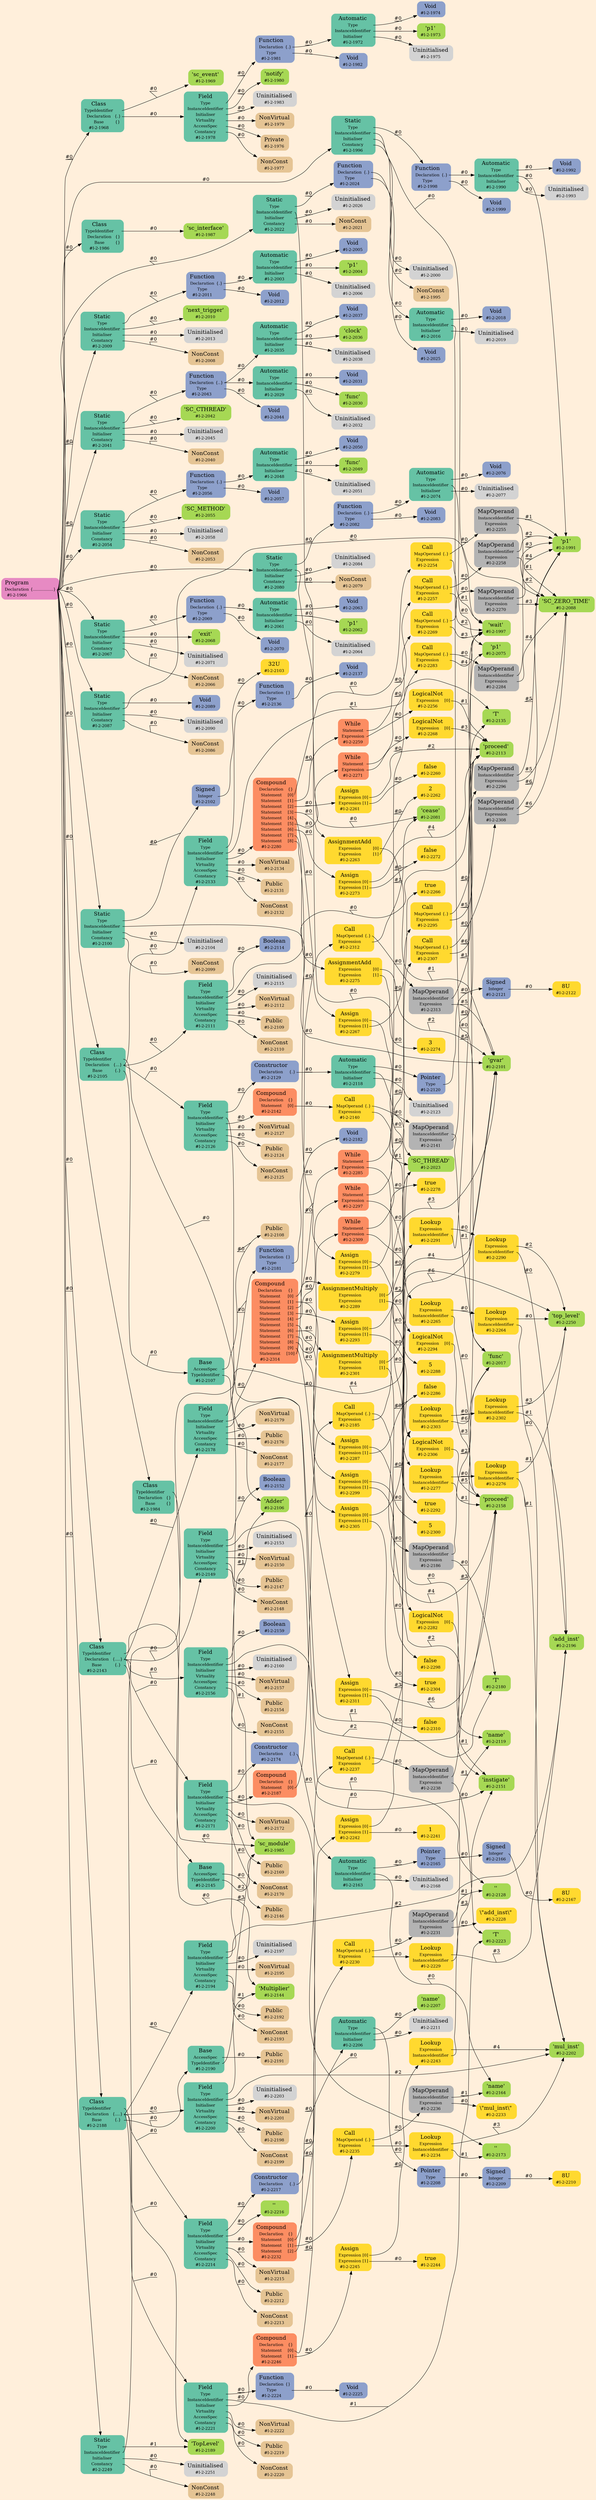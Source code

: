 digraph Inferno {
graph [
    rankdir = "LR"
    bgcolor = antiquewhite1
    color = black
    fontcolor = black
];
node [
];

// -------------------- node figure --------------------
"#I-2-1966" [
    shape = "plaintext"
    fillcolor = "/set28/4"
    label = <<TABLE BORDER="0" CELLBORDER="0" CELLSPACING="0">
     <TR><TD><FONT POINT-SIZE="16.0">Program</FONT></TD><TD></TD></TR>
     <TR><TD>Declaration</TD><TD PORT="port0">{................}</TD></TR>
     <TR><TD>#I-2-1966</TD><TD PORT="port1"></TD></TR>
    </TABLE>>
    style = "rounded,filled"
    fontsize = "12"
];

"#I-2-1968" [
    shape = "plaintext"
    fillcolor = "/set28/1"
    label = <<TABLE BORDER="0" CELLBORDER="0" CELLSPACING="0">
     <TR><TD><FONT POINT-SIZE="16.0">Class</FONT></TD><TD></TD></TR>
     <TR><TD>TypeIdentifier</TD><TD PORT="port0"></TD></TR>
     <TR><TD>Declaration</TD><TD PORT="port1">{.}</TD></TR>
     <TR><TD>Base</TD><TD PORT="port2">{}</TD></TR>
     <TR><TD>#I-2-1968</TD><TD PORT="port3"></TD></TR>
    </TABLE>>
    style = "rounded,filled"
    fontsize = "12"
];

"#I-2-1969" [
    shape = "plaintext"
    fillcolor = "/set28/5"
    label = <<TABLE BORDER="0" CELLBORDER="0" CELLSPACING="0">
     <TR><TD><FONT POINT-SIZE="16.0">'sc_event'</FONT></TD><TD></TD></TR>
     <TR><TD>#I-2-1969</TD><TD PORT="port0"></TD></TR>
    </TABLE>>
    style = "rounded,filled"
    fontsize = "12"
];

"#I-2-1978" [
    shape = "plaintext"
    fillcolor = "/set28/1"
    label = <<TABLE BORDER="0" CELLBORDER="0" CELLSPACING="0">
     <TR><TD><FONT POINT-SIZE="16.0">Field</FONT></TD><TD></TD></TR>
     <TR><TD>Type</TD><TD PORT="port0"></TD></TR>
     <TR><TD>InstanceIdentifier</TD><TD PORT="port1"></TD></TR>
     <TR><TD>Initialiser</TD><TD PORT="port2"></TD></TR>
     <TR><TD>Virtuality</TD><TD PORT="port3"></TD></TR>
     <TR><TD>AccessSpec</TD><TD PORT="port4"></TD></TR>
     <TR><TD>Constancy</TD><TD PORT="port5"></TD></TR>
     <TR><TD>#I-2-1978</TD><TD PORT="port6"></TD></TR>
    </TABLE>>
    style = "rounded,filled"
    fontsize = "12"
];

"#I-2-1981" [
    shape = "plaintext"
    fillcolor = "/set28/3"
    label = <<TABLE BORDER="0" CELLBORDER="0" CELLSPACING="0">
     <TR><TD><FONT POINT-SIZE="16.0">Function</FONT></TD><TD></TD></TR>
     <TR><TD>Declaration</TD><TD PORT="port0">{.}</TD></TR>
     <TR><TD>Type</TD><TD PORT="port1"></TD></TR>
     <TR><TD>#I-2-1981</TD><TD PORT="port2"></TD></TR>
    </TABLE>>
    style = "rounded,filled"
    fontsize = "12"
];

"#I-2-1972" [
    shape = "plaintext"
    fillcolor = "/set28/1"
    label = <<TABLE BORDER="0" CELLBORDER="0" CELLSPACING="0">
     <TR><TD><FONT POINT-SIZE="16.0">Automatic</FONT></TD><TD></TD></TR>
     <TR><TD>Type</TD><TD PORT="port0"></TD></TR>
     <TR><TD>InstanceIdentifier</TD><TD PORT="port1"></TD></TR>
     <TR><TD>Initialiser</TD><TD PORT="port2"></TD></TR>
     <TR><TD>#I-2-1972</TD><TD PORT="port3"></TD></TR>
    </TABLE>>
    style = "rounded,filled"
    fontsize = "12"
];

"#I-2-1974" [
    shape = "plaintext"
    fillcolor = "/set28/3"
    label = <<TABLE BORDER="0" CELLBORDER="0" CELLSPACING="0">
     <TR><TD><FONT POINT-SIZE="16.0">Void</FONT></TD><TD></TD></TR>
     <TR><TD>#I-2-1974</TD><TD PORT="port0"></TD></TR>
    </TABLE>>
    style = "rounded,filled"
    fontsize = "12"
];

"#I-2-1973" [
    shape = "plaintext"
    fillcolor = "/set28/5"
    label = <<TABLE BORDER="0" CELLBORDER="0" CELLSPACING="0">
     <TR><TD><FONT POINT-SIZE="16.0">'p1'</FONT></TD><TD></TD></TR>
     <TR><TD>#I-2-1973</TD><TD PORT="port0"></TD></TR>
    </TABLE>>
    style = "rounded,filled"
    fontsize = "12"
];

"#I-2-1975" [
    shape = "plaintext"
    label = <<TABLE BORDER="0" CELLBORDER="0" CELLSPACING="0">
     <TR><TD><FONT POINT-SIZE="16.0">Uninitialised</FONT></TD><TD></TD></TR>
     <TR><TD>#I-2-1975</TD><TD PORT="port0"></TD></TR>
    </TABLE>>
    style = "rounded,filled"
    fontsize = "12"
];

"#I-2-1982" [
    shape = "plaintext"
    fillcolor = "/set28/3"
    label = <<TABLE BORDER="0" CELLBORDER="0" CELLSPACING="0">
     <TR><TD><FONT POINT-SIZE="16.0">Void</FONT></TD><TD></TD></TR>
     <TR><TD>#I-2-1982</TD><TD PORT="port0"></TD></TR>
    </TABLE>>
    style = "rounded,filled"
    fontsize = "12"
];

"#I-2-1980" [
    shape = "plaintext"
    fillcolor = "/set28/5"
    label = <<TABLE BORDER="0" CELLBORDER="0" CELLSPACING="0">
     <TR><TD><FONT POINT-SIZE="16.0">'notify'</FONT></TD><TD></TD></TR>
     <TR><TD>#I-2-1980</TD><TD PORT="port0"></TD></TR>
    </TABLE>>
    style = "rounded,filled"
    fontsize = "12"
];

"#I-2-1983" [
    shape = "plaintext"
    label = <<TABLE BORDER="0" CELLBORDER="0" CELLSPACING="0">
     <TR><TD><FONT POINT-SIZE="16.0">Uninitialised</FONT></TD><TD></TD></TR>
     <TR><TD>#I-2-1983</TD><TD PORT="port0"></TD></TR>
    </TABLE>>
    style = "rounded,filled"
    fontsize = "12"
];

"#I-2-1979" [
    shape = "plaintext"
    fillcolor = "/set28/7"
    label = <<TABLE BORDER="0" CELLBORDER="0" CELLSPACING="0">
     <TR><TD><FONT POINT-SIZE="16.0">NonVirtual</FONT></TD><TD></TD></TR>
     <TR><TD>#I-2-1979</TD><TD PORT="port0"></TD></TR>
    </TABLE>>
    style = "rounded,filled"
    fontsize = "12"
];

"#I-2-1976" [
    shape = "plaintext"
    fillcolor = "/set28/7"
    label = <<TABLE BORDER="0" CELLBORDER="0" CELLSPACING="0">
     <TR><TD><FONT POINT-SIZE="16.0">Private</FONT></TD><TD></TD></TR>
     <TR><TD>#I-2-1976</TD><TD PORT="port0"></TD></TR>
    </TABLE>>
    style = "rounded,filled"
    fontsize = "12"
];

"#I-2-1977" [
    shape = "plaintext"
    fillcolor = "/set28/7"
    label = <<TABLE BORDER="0" CELLBORDER="0" CELLSPACING="0">
     <TR><TD><FONT POINT-SIZE="16.0">NonConst</FONT></TD><TD></TD></TR>
     <TR><TD>#I-2-1977</TD><TD PORT="port0"></TD></TR>
    </TABLE>>
    style = "rounded,filled"
    fontsize = "12"
];

"#I-2-1984" [
    shape = "plaintext"
    fillcolor = "/set28/1"
    label = <<TABLE BORDER="0" CELLBORDER="0" CELLSPACING="0">
     <TR><TD><FONT POINT-SIZE="16.0">Class</FONT></TD><TD></TD></TR>
     <TR><TD>TypeIdentifier</TD><TD PORT="port0"></TD></TR>
     <TR><TD>Declaration</TD><TD PORT="port1">{}</TD></TR>
     <TR><TD>Base</TD><TD PORT="port2">{}</TD></TR>
     <TR><TD>#I-2-1984</TD><TD PORT="port3"></TD></TR>
    </TABLE>>
    style = "rounded,filled"
    fontsize = "12"
];

"#I-2-1985" [
    shape = "plaintext"
    fillcolor = "/set28/5"
    label = <<TABLE BORDER="0" CELLBORDER="0" CELLSPACING="0">
     <TR><TD><FONT POINT-SIZE="16.0">'sc_module'</FONT></TD><TD></TD></TR>
     <TR><TD>#I-2-1985</TD><TD PORT="port0"></TD></TR>
    </TABLE>>
    style = "rounded,filled"
    fontsize = "12"
];

"#I-2-1986" [
    shape = "plaintext"
    fillcolor = "/set28/1"
    label = <<TABLE BORDER="0" CELLBORDER="0" CELLSPACING="0">
     <TR><TD><FONT POINT-SIZE="16.0">Class</FONT></TD><TD></TD></TR>
     <TR><TD>TypeIdentifier</TD><TD PORT="port0"></TD></TR>
     <TR><TD>Declaration</TD><TD PORT="port1">{}</TD></TR>
     <TR><TD>Base</TD><TD PORT="port2">{}</TD></TR>
     <TR><TD>#I-2-1986</TD><TD PORT="port3"></TD></TR>
    </TABLE>>
    style = "rounded,filled"
    fontsize = "12"
];

"#I-2-1987" [
    shape = "plaintext"
    fillcolor = "/set28/5"
    label = <<TABLE BORDER="0" CELLBORDER="0" CELLSPACING="0">
     <TR><TD><FONT POINT-SIZE="16.0">'sc_interface'</FONT></TD><TD></TD></TR>
     <TR><TD>#I-2-1987</TD><TD PORT="port0"></TD></TR>
    </TABLE>>
    style = "rounded,filled"
    fontsize = "12"
];

"#I-2-1996" [
    shape = "plaintext"
    fillcolor = "/set28/1"
    label = <<TABLE BORDER="0" CELLBORDER="0" CELLSPACING="0">
     <TR><TD><FONT POINT-SIZE="16.0">Static</FONT></TD><TD></TD></TR>
     <TR><TD>Type</TD><TD PORT="port0"></TD></TR>
     <TR><TD>InstanceIdentifier</TD><TD PORT="port1"></TD></TR>
     <TR><TD>Initialiser</TD><TD PORT="port2"></TD></TR>
     <TR><TD>Constancy</TD><TD PORT="port3"></TD></TR>
     <TR><TD>#I-2-1996</TD><TD PORT="port4"></TD></TR>
    </TABLE>>
    style = "rounded,filled"
    fontsize = "12"
];

"#I-2-1998" [
    shape = "plaintext"
    fillcolor = "/set28/3"
    label = <<TABLE BORDER="0" CELLBORDER="0" CELLSPACING="0">
     <TR><TD><FONT POINT-SIZE="16.0">Function</FONT></TD><TD></TD></TR>
     <TR><TD>Declaration</TD><TD PORT="port0">{.}</TD></TR>
     <TR><TD>Type</TD><TD PORT="port1"></TD></TR>
     <TR><TD>#I-2-1998</TD><TD PORT="port2"></TD></TR>
    </TABLE>>
    style = "rounded,filled"
    fontsize = "12"
];

"#I-2-1990" [
    shape = "plaintext"
    fillcolor = "/set28/1"
    label = <<TABLE BORDER="0" CELLBORDER="0" CELLSPACING="0">
     <TR><TD><FONT POINT-SIZE="16.0">Automatic</FONT></TD><TD></TD></TR>
     <TR><TD>Type</TD><TD PORT="port0"></TD></TR>
     <TR><TD>InstanceIdentifier</TD><TD PORT="port1"></TD></TR>
     <TR><TD>Initialiser</TD><TD PORT="port2"></TD></TR>
     <TR><TD>#I-2-1990</TD><TD PORT="port3"></TD></TR>
    </TABLE>>
    style = "rounded,filled"
    fontsize = "12"
];

"#I-2-1992" [
    shape = "plaintext"
    fillcolor = "/set28/3"
    label = <<TABLE BORDER="0" CELLBORDER="0" CELLSPACING="0">
     <TR><TD><FONT POINT-SIZE="16.0">Void</FONT></TD><TD></TD></TR>
     <TR><TD>#I-2-1992</TD><TD PORT="port0"></TD></TR>
    </TABLE>>
    style = "rounded,filled"
    fontsize = "12"
];

"#I-2-1991" [
    shape = "plaintext"
    fillcolor = "/set28/5"
    label = <<TABLE BORDER="0" CELLBORDER="0" CELLSPACING="0">
     <TR><TD><FONT POINT-SIZE="16.0">'p1'</FONT></TD><TD></TD></TR>
     <TR><TD>#I-2-1991</TD><TD PORT="port0"></TD></TR>
    </TABLE>>
    style = "rounded,filled"
    fontsize = "12"
];

"#I-2-1993" [
    shape = "plaintext"
    label = <<TABLE BORDER="0" CELLBORDER="0" CELLSPACING="0">
     <TR><TD><FONT POINT-SIZE="16.0">Uninitialised</FONT></TD><TD></TD></TR>
     <TR><TD>#I-2-1993</TD><TD PORT="port0"></TD></TR>
    </TABLE>>
    style = "rounded,filled"
    fontsize = "12"
];

"#I-2-1999" [
    shape = "plaintext"
    fillcolor = "/set28/3"
    label = <<TABLE BORDER="0" CELLBORDER="0" CELLSPACING="0">
     <TR><TD><FONT POINT-SIZE="16.0">Void</FONT></TD><TD></TD></TR>
     <TR><TD>#I-2-1999</TD><TD PORT="port0"></TD></TR>
    </TABLE>>
    style = "rounded,filled"
    fontsize = "12"
];

"#I-2-1997" [
    shape = "plaintext"
    fillcolor = "/set28/5"
    label = <<TABLE BORDER="0" CELLBORDER="0" CELLSPACING="0">
     <TR><TD><FONT POINT-SIZE="16.0">'wait'</FONT></TD><TD></TD></TR>
     <TR><TD>#I-2-1997</TD><TD PORT="port0"></TD></TR>
    </TABLE>>
    style = "rounded,filled"
    fontsize = "12"
];

"#I-2-2000" [
    shape = "plaintext"
    label = <<TABLE BORDER="0" CELLBORDER="0" CELLSPACING="0">
     <TR><TD><FONT POINT-SIZE="16.0">Uninitialised</FONT></TD><TD></TD></TR>
     <TR><TD>#I-2-2000</TD><TD PORT="port0"></TD></TR>
    </TABLE>>
    style = "rounded,filled"
    fontsize = "12"
];

"#I-2-1995" [
    shape = "plaintext"
    fillcolor = "/set28/7"
    label = <<TABLE BORDER="0" CELLBORDER="0" CELLSPACING="0">
     <TR><TD><FONT POINT-SIZE="16.0">NonConst</FONT></TD><TD></TD></TR>
     <TR><TD>#I-2-1995</TD><TD PORT="port0"></TD></TR>
    </TABLE>>
    style = "rounded,filled"
    fontsize = "12"
];

"#I-2-2009" [
    shape = "plaintext"
    fillcolor = "/set28/1"
    label = <<TABLE BORDER="0" CELLBORDER="0" CELLSPACING="0">
     <TR><TD><FONT POINT-SIZE="16.0">Static</FONT></TD><TD></TD></TR>
     <TR><TD>Type</TD><TD PORT="port0"></TD></TR>
     <TR><TD>InstanceIdentifier</TD><TD PORT="port1"></TD></TR>
     <TR><TD>Initialiser</TD><TD PORT="port2"></TD></TR>
     <TR><TD>Constancy</TD><TD PORT="port3"></TD></TR>
     <TR><TD>#I-2-2009</TD><TD PORT="port4"></TD></TR>
    </TABLE>>
    style = "rounded,filled"
    fontsize = "12"
];

"#I-2-2011" [
    shape = "plaintext"
    fillcolor = "/set28/3"
    label = <<TABLE BORDER="0" CELLBORDER="0" CELLSPACING="0">
     <TR><TD><FONT POINT-SIZE="16.0">Function</FONT></TD><TD></TD></TR>
     <TR><TD>Declaration</TD><TD PORT="port0">{.}</TD></TR>
     <TR><TD>Type</TD><TD PORT="port1"></TD></TR>
     <TR><TD>#I-2-2011</TD><TD PORT="port2"></TD></TR>
    </TABLE>>
    style = "rounded,filled"
    fontsize = "12"
];

"#I-2-2003" [
    shape = "plaintext"
    fillcolor = "/set28/1"
    label = <<TABLE BORDER="0" CELLBORDER="0" CELLSPACING="0">
     <TR><TD><FONT POINT-SIZE="16.0">Automatic</FONT></TD><TD></TD></TR>
     <TR><TD>Type</TD><TD PORT="port0"></TD></TR>
     <TR><TD>InstanceIdentifier</TD><TD PORT="port1"></TD></TR>
     <TR><TD>Initialiser</TD><TD PORT="port2"></TD></TR>
     <TR><TD>#I-2-2003</TD><TD PORT="port3"></TD></TR>
    </TABLE>>
    style = "rounded,filled"
    fontsize = "12"
];

"#I-2-2005" [
    shape = "plaintext"
    fillcolor = "/set28/3"
    label = <<TABLE BORDER="0" CELLBORDER="0" CELLSPACING="0">
     <TR><TD><FONT POINT-SIZE="16.0">Void</FONT></TD><TD></TD></TR>
     <TR><TD>#I-2-2005</TD><TD PORT="port0"></TD></TR>
    </TABLE>>
    style = "rounded,filled"
    fontsize = "12"
];

"#I-2-2004" [
    shape = "plaintext"
    fillcolor = "/set28/5"
    label = <<TABLE BORDER="0" CELLBORDER="0" CELLSPACING="0">
     <TR><TD><FONT POINT-SIZE="16.0">'p1'</FONT></TD><TD></TD></TR>
     <TR><TD>#I-2-2004</TD><TD PORT="port0"></TD></TR>
    </TABLE>>
    style = "rounded,filled"
    fontsize = "12"
];

"#I-2-2006" [
    shape = "plaintext"
    label = <<TABLE BORDER="0" CELLBORDER="0" CELLSPACING="0">
     <TR><TD><FONT POINT-SIZE="16.0">Uninitialised</FONT></TD><TD></TD></TR>
     <TR><TD>#I-2-2006</TD><TD PORT="port0"></TD></TR>
    </TABLE>>
    style = "rounded,filled"
    fontsize = "12"
];

"#I-2-2012" [
    shape = "plaintext"
    fillcolor = "/set28/3"
    label = <<TABLE BORDER="0" CELLBORDER="0" CELLSPACING="0">
     <TR><TD><FONT POINT-SIZE="16.0">Void</FONT></TD><TD></TD></TR>
     <TR><TD>#I-2-2012</TD><TD PORT="port0"></TD></TR>
    </TABLE>>
    style = "rounded,filled"
    fontsize = "12"
];

"#I-2-2010" [
    shape = "plaintext"
    fillcolor = "/set28/5"
    label = <<TABLE BORDER="0" CELLBORDER="0" CELLSPACING="0">
     <TR><TD><FONT POINT-SIZE="16.0">'next_trigger'</FONT></TD><TD></TD></TR>
     <TR><TD>#I-2-2010</TD><TD PORT="port0"></TD></TR>
    </TABLE>>
    style = "rounded,filled"
    fontsize = "12"
];

"#I-2-2013" [
    shape = "plaintext"
    label = <<TABLE BORDER="0" CELLBORDER="0" CELLSPACING="0">
     <TR><TD><FONT POINT-SIZE="16.0">Uninitialised</FONT></TD><TD></TD></TR>
     <TR><TD>#I-2-2013</TD><TD PORT="port0"></TD></TR>
    </TABLE>>
    style = "rounded,filled"
    fontsize = "12"
];

"#I-2-2008" [
    shape = "plaintext"
    fillcolor = "/set28/7"
    label = <<TABLE BORDER="0" CELLBORDER="0" CELLSPACING="0">
     <TR><TD><FONT POINT-SIZE="16.0">NonConst</FONT></TD><TD></TD></TR>
     <TR><TD>#I-2-2008</TD><TD PORT="port0"></TD></TR>
    </TABLE>>
    style = "rounded,filled"
    fontsize = "12"
];

"#I-2-2022" [
    shape = "plaintext"
    fillcolor = "/set28/1"
    label = <<TABLE BORDER="0" CELLBORDER="0" CELLSPACING="0">
     <TR><TD><FONT POINT-SIZE="16.0">Static</FONT></TD><TD></TD></TR>
     <TR><TD>Type</TD><TD PORT="port0"></TD></TR>
     <TR><TD>InstanceIdentifier</TD><TD PORT="port1"></TD></TR>
     <TR><TD>Initialiser</TD><TD PORT="port2"></TD></TR>
     <TR><TD>Constancy</TD><TD PORT="port3"></TD></TR>
     <TR><TD>#I-2-2022</TD><TD PORT="port4"></TD></TR>
    </TABLE>>
    style = "rounded,filled"
    fontsize = "12"
];

"#I-2-2024" [
    shape = "plaintext"
    fillcolor = "/set28/3"
    label = <<TABLE BORDER="0" CELLBORDER="0" CELLSPACING="0">
     <TR><TD><FONT POINT-SIZE="16.0">Function</FONT></TD><TD></TD></TR>
     <TR><TD>Declaration</TD><TD PORT="port0">{.}</TD></TR>
     <TR><TD>Type</TD><TD PORT="port1"></TD></TR>
     <TR><TD>#I-2-2024</TD><TD PORT="port2"></TD></TR>
    </TABLE>>
    style = "rounded,filled"
    fontsize = "12"
];

"#I-2-2016" [
    shape = "plaintext"
    fillcolor = "/set28/1"
    label = <<TABLE BORDER="0" CELLBORDER="0" CELLSPACING="0">
     <TR><TD><FONT POINT-SIZE="16.0">Automatic</FONT></TD><TD></TD></TR>
     <TR><TD>Type</TD><TD PORT="port0"></TD></TR>
     <TR><TD>InstanceIdentifier</TD><TD PORT="port1"></TD></TR>
     <TR><TD>Initialiser</TD><TD PORT="port2"></TD></TR>
     <TR><TD>#I-2-2016</TD><TD PORT="port3"></TD></TR>
    </TABLE>>
    style = "rounded,filled"
    fontsize = "12"
];

"#I-2-2018" [
    shape = "plaintext"
    fillcolor = "/set28/3"
    label = <<TABLE BORDER="0" CELLBORDER="0" CELLSPACING="0">
     <TR><TD><FONT POINT-SIZE="16.0">Void</FONT></TD><TD></TD></TR>
     <TR><TD>#I-2-2018</TD><TD PORT="port0"></TD></TR>
    </TABLE>>
    style = "rounded,filled"
    fontsize = "12"
];

"#I-2-2017" [
    shape = "plaintext"
    fillcolor = "/set28/5"
    label = <<TABLE BORDER="0" CELLBORDER="0" CELLSPACING="0">
     <TR><TD><FONT POINT-SIZE="16.0">'func'</FONT></TD><TD></TD></TR>
     <TR><TD>#I-2-2017</TD><TD PORT="port0"></TD></TR>
    </TABLE>>
    style = "rounded,filled"
    fontsize = "12"
];

"#I-2-2019" [
    shape = "plaintext"
    label = <<TABLE BORDER="0" CELLBORDER="0" CELLSPACING="0">
     <TR><TD><FONT POINT-SIZE="16.0">Uninitialised</FONT></TD><TD></TD></TR>
     <TR><TD>#I-2-2019</TD><TD PORT="port0"></TD></TR>
    </TABLE>>
    style = "rounded,filled"
    fontsize = "12"
];

"#I-2-2025" [
    shape = "plaintext"
    fillcolor = "/set28/3"
    label = <<TABLE BORDER="0" CELLBORDER="0" CELLSPACING="0">
     <TR><TD><FONT POINT-SIZE="16.0">Void</FONT></TD><TD></TD></TR>
     <TR><TD>#I-2-2025</TD><TD PORT="port0"></TD></TR>
    </TABLE>>
    style = "rounded,filled"
    fontsize = "12"
];

"#I-2-2023" [
    shape = "plaintext"
    fillcolor = "/set28/5"
    label = <<TABLE BORDER="0" CELLBORDER="0" CELLSPACING="0">
     <TR><TD><FONT POINT-SIZE="16.0">'SC_THREAD'</FONT></TD><TD></TD></TR>
     <TR><TD>#I-2-2023</TD><TD PORT="port0"></TD></TR>
    </TABLE>>
    style = "rounded,filled"
    fontsize = "12"
];

"#I-2-2026" [
    shape = "plaintext"
    label = <<TABLE BORDER="0" CELLBORDER="0" CELLSPACING="0">
     <TR><TD><FONT POINT-SIZE="16.0">Uninitialised</FONT></TD><TD></TD></TR>
     <TR><TD>#I-2-2026</TD><TD PORT="port0"></TD></TR>
    </TABLE>>
    style = "rounded,filled"
    fontsize = "12"
];

"#I-2-2021" [
    shape = "plaintext"
    fillcolor = "/set28/7"
    label = <<TABLE BORDER="0" CELLBORDER="0" CELLSPACING="0">
     <TR><TD><FONT POINT-SIZE="16.0">NonConst</FONT></TD><TD></TD></TR>
     <TR><TD>#I-2-2021</TD><TD PORT="port0"></TD></TR>
    </TABLE>>
    style = "rounded,filled"
    fontsize = "12"
];

"#I-2-2041" [
    shape = "plaintext"
    fillcolor = "/set28/1"
    label = <<TABLE BORDER="0" CELLBORDER="0" CELLSPACING="0">
     <TR><TD><FONT POINT-SIZE="16.0">Static</FONT></TD><TD></TD></TR>
     <TR><TD>Type</TD><TD PORT="port0"></TD></TR>
     <TR><TD>InstanceIdentifier</TD><TD PORT="port1"></TD></TR>
     <TR><TD>Initialiser</TD><TD PORT="port2"></TD></TR>
     <TR><TD>Constancy</TD><TD PORT="port3"></TD></TR>
     <TR><TD>#I-2-2041</TD><TD PORT="port4"></TD></TR>
    </TABLE>>
    style = "rounded,filled"
    fontsize = "12"
];

"#I-2-2043" [
    shape = "plaintext"
    fillcolor = "/set28/3"
    label = <<TABLE BORDER="0" CELLBORDER="0" CELLSPACING="0">
     <TR><TD><FONT POINT-SIZE="16.0">Function</FONT></TD><TD></TD></TR>
     <TR><TD>Declaration</TD><TD PORT="port0">{..}</TD></TR>
     <TR><TD>Type</TD><TD PORT="port1"></TD></TR>
     <TR><TD>#I-2-2043</TD><TD PORT="port2"></TD></TR>
    </TABLE>>
    style = "rounded,filled"
    fontsize = "12"
];

"#I-2-2029" [
    shape = "plaintext"
    fillcolor = "/set28/1"
    label = <<TABLE BORDER="0" CELLBORDER="0" CELLSPACING="0">
     <TR><TD><FONT POINT-SIZE="16.0">Automatic</FONT></TD><TD></TD></TR>
     <TR><TD>Type</TD><TD PORT="port0"></TD></TR>
     <TR><TD>InstanceIdentifier</TD><TD PORT="port1"></TD></TR>
     <TR><TD>Initialiser</TD><TD PORT="port2"></TD></TR>
     <TR><TD>#I-2-2029</TD><TD PORT="port3"></TD></TR>
    </TABLE>>
    style = "rounded,filled"
    fontsize = "12"
];

"#I-2-2031" [
    shape = "plaintext"
    fillcolor = "/set28/3"
    label = <<TABLE BORDER="0" CELLBORDER="0" CELLSPACING="0">
     <TR><TD><FONT POINT-SIZE="16.0">Void</FONT></TD><TD></TD></TR>
     <TR><TD>#I-2-2031</TD><TD PORT="port0"></TD></TR>
    </TABLE>>
    style = "rounded,filled"
    fontsize = "12"
];

"#I-2-2030" [
    shape = "plaintext"
    fillcolor = "/set28/5"
    label = <<TABLE BORDER="0" CELLBORDER="0" CELLSPACING="0">
     <TR><TD><FONT POINT-SIZE="16.0">'func'</FONT></TD><TD></TD></TR>
     <TR><TD>#I-2-2030</TD><TD PORT="port0"></TD></TR>
    </TABLE>>
    style = "rounded,filled"
    fontsize = "12"
];

"#I-2-2032" [
    shape = "plaintext"
    label = <<TABLE BORDER="0" CELLBORDER="0" CELLSPACING="0">
     <TR><TD><FONT POINT-SIZE="16.0">Uninitialised</FONT></TD><TD></TD></TR>
     <TR><TD>#I-2-2032</TD><TD PORT="port0"></TD></TR>
    </TABLE>>
    style = "rounded,filled"
    fontsize = "12"
];

"#I-2-2035" [
    shape = "plaintext"
    fillcolor = "/set28/1"
    label = <<TABLE BORDER="0" CELLBORDER="0" CELLSPACING="0">
     <TR><TD><FONT POINT-SIZE="16.0">Automatic</FONT></TD><TD></TD></TR>
     <TR><TD>Type</TD><TD PORT="port0"></TD></TR>
     <TR><TD>InstanceIdentifier</TD><TD PORT="port1"></TD></TR>
     <TR><TD>Initialiser</TD><TD PORT="port2"></TD></TR>
     <TR><TD>#I-2-2035</TD><TD PORT="port3"></TD></TR>
    </TABLE>>
    style = "rounded,filled"
    fontsize = "12"
];

"#I-2-2037" [
    shape = "plaintext"
    fillcolor = "/set28/3"
    label = <<TABLE BORDER="0" CELLBORDER="0" CELLSPACING="0">
     <TR><TD><FONT POINT-SIZE="16.0">Void</FONT></TD><TD></TD></TR>
     <TR><TD>#I-2-2037</TD><TD PORT="port0"></TD></TR>
    </TABLE>>
    style = "rounded,filled"
    fontsize = "12"
];

"#I-2-2036" [
    shape = "plaintext"
    fillcolor = "/set28/5"
    label = <<TABLE BORDER="0" CELLBORDER="0" CELLSPACING="0">
     <TR><TD><FONT POINT-SIZE="16.0">'clock'</FONT></TD><TD></TD></TR>
     <TR><TD>#I-2-2036</TD><TD PORT="port0"></TD></TR>
    </TABLE>>
    style = "rounded,filled"
    fontsize = "12"
];

"#I-2-2038" [
    shape = "plaintext"
    label = <<TABLE BORDER="0" CELLBORDER="0" CELLSPACING="0">
     <TR><TD><FONT POINT-SIZE="16.0">Uninitialised</FONT></TD><TD></TD></TR>
     <TR><TD>#I-2-2038</TD><TD PORT="port0"></TD></TR>
    </TABLE>>
    style = "rounded,filled"
    fontsize = "12"
];

"#I-2-2044" [
    shape = "plaintext"
    fillcolor = "/set28/3"
    label = <<TABLE BORDER="0" CELLBORDER="0" CELLSPACING="0">
     <TR><TD><FONT POINT-SIZE="16.0">Void</FONT></TD><TD></TD></TR>
     <TR><TD>#I-2-2044</TD><TD PORT="port0"></TD></TR>
    </TABLE>>
    style = "rounded,filled"
    fontsize = "12"
];

"#I-2-2042" [
    shape = "plaintext"
    fillcolor = "/set28/5"
    label = <<TABLE BORDER="0" CELLBORDER="0" CELLSPACING="0">
     <TR><TD><FONT POINT-SIZE="16.0">'SC_CTHREAD'</FONT></TD><TD></TD></TR>
     <TR><TD>#I-2-2042</TD><TD PORT="port0"></TD></TR>
    </TABLE>>
    style = "rounded,filled"
    fontsize = "12"
];

"#I-2-2045" [
    shape = "plaintext"
    label = <<TABLE BORDER="0" CELLBORDER="0" CELLSPACING="0">
     <TR><TD><FONT POINT-SIZE="16.0">Uninitialised</FONT></TD><TD></TD></TR>
     <TR><TD>#I-2-2045</TD><TD PORT="port0"></TD></TR>
    </TABLE>>
    style = "rounded,filled"
    fontsize = "12"
];

"#I-2-2040" [
    shape = "plaintext"
    fillcolor = "/set28/7"
    label = <<TABLE BORDER="0" CELLBORDER="0" CELLSPACING="0">
     <TR><TD><FONT POINT-SIZE="16.0">NonConst</FONT></TD><TD></TD></TR>
     <TR><TD>#I-2-2040</TD><TD PORT="port0"></TD></TR>
    </TABLE>>
    style = "rounded,filled"
    fontsize = "12"
];

"#I-2-2054" [
    shape = "plaintext"
    fillcolor = "/set28/1"
    label = <<TABLE BORDER="0" CELLBORDER="0" CELLSPACING="0">
     <TR><TD><FONT POINT-SIZE="16.0">Static</FONT></TD><TD></TD></TR>
     <TR><TD>Type</TD><TD PORT="port0"></TD></TR>
     <TR><TD>InstanceIdentifier</TD><TD PORT="port1"></TD></TR>
     <TR><TD>Initialiser</TD><TD PORT="port2"></TD></TR>
     <TR><TD>Constancy</TD><TD PORT="port3"></TD></TR>
     <TR><TD>#I-2-2054</TD><TD PORT="port4"></TD></TR>
    </TABLE>>
    style = "rounded,filled"
    fontsize = "12"
];

"#I-2-2056" [
    shape = "plaintext"
    fillcolor = "/set28/3"
    label = <<TABLE BORDER="0" CELLBORDER="0" CELLSPACING="0">
     <TR><TD><FONT POINT-SIZE="16.0">Function</FONT></TD><TD></TD></TR>
     <TR><TD>Declaration</TD><TD PORT="port0">{.}</TD></TR>
     <TR><TD>Type</TD><TD PORT="port1"></TD></TR>
     <TR><TD>#I-2-2056</TD><TD PORT="port2"></TD></TR>
    </TABLE>>
    style = "rounded,filled"
    fontsize = "12"
];

"#I-2-2048" [
    shape = "plaintext"
    fillcolor = "/set28/1"
    label = <<TABLE BORDER="0" CELLBORDER="0" CELLSPACING="0">
     <TR><TD><FONT POINT-SIZE="16.0">Automatic</FONT></TD><TD></TD></TR>
     <TR><TD>Type</TD><TD PORT="port0"></TD></TR>
     <TR><TD>InstanceIdentifier</TD><TD PORT="port1"></TD></TR>
     <TR><TD>Initialiser</TD><TD PORT="port2"></TD></TR>
     <TR><TD>#I-2-2048</TD><TD PORT="port3"></TD></TR>
    </TABLE>>
    style = "rounded,filled"
    fontsize = "12"
];

"#I-2-2050" [
    shape = "plaintext"
    fillcolor = "/set28/3"
    label = <<TABLE BORDER="0" CELLBORDER="0" CELLSPACING="0">
     <TR><TD><FONT POINT-SIZE="16.0">Void</FONT></TD><TD></TD></TR>
     <TR><TD>#I-2-2050</TD><TD PORT="port0"></TD></TR>
    </TABLE>>
    style = "rounded,filled"
    fontsize = "12"
];

"#I-2-2049" [
    shape = "plaintext"
    fillcolor = "/set28/5"
    label = <<TABLE BORDER="0" CELLBORDER="0" CELLSPACING="0">
     <TR><TD><FONT POINT-SIZE="16.0">'func'</FONT></TD><TD></TD></TR>
     <TR><TD>#I-2-2049</TD><TD PORT="port0"></TD></TR>
    </TABLE>>
    style = "rounded,filled"
    fontsize = "12"
];

"#I-2-2051" [
    shape = "plaintext"
    label = <<TABLE BORDER="0" CELLBORDER="0" CELLSPACING="0">
     <TR><TD><FONT POINT-SIZE="16.0">Uninitialised</FONT></TD><TD></TD></TR>
     <TR><TD>#I-2-2051</TD><TD PORT="port0"></TD></TR>
    </TABLE>>
    style = "rounded,filled"
    fontsize = "12"
];

"#I-2-2057" [
    shape = "plaintext"
    fillcolor = "/set28/3"
    label = <<TABLE BORDER="0" CELLBORDER="0" CELLSPACING="0">
     <TR><TD><FONT POINT-SIZE="16.0">Void</FONT></TD><TD></TD></TR>
     <TR><TD>#I-2-2057</TD><TD PORT="port0"></TD></TR>
    </TABLE>>
    style = "rounded,filled"
    fontsize = "12"
];

"#I-2-2055" [
    shape = "plaintext"
    fillcolor = "/set28/5"
    label = <<TABLE BORDER="0" CELLBORDER="0" CELLSPACING="0">
     <TR><TD><FONT POINT-SIZE="16.0">'SC_METHOD'</FONT></TD><TD></TD></TR>
     <TR><TD>#I-2-2055</TD><TD PORT="port0"></TD></TR>
    </TABLE>>
    style = "rounded,filled"
    fontsize = "12"
];

"#I-2-2058" [
    shape = "plaintext"
    label = <<TABLE BORDER="0" CELLBORDER="0" CELLSPACING="0">
     <TR><TD><FONT POINT-SIZE="16.0">Uninitialised</FONT></TD><TD></TD></TR>
     <TR><TD>#I-2-2058</TD><TD PORT="port0"></TD></TR>
    </TABLE>>
    style = "rounded,filled"
    fontsize = "12"
];

"#I-2-2053" [
    shape = "plaintext"
    fillcolor = "/set28/7"
    label = <<TABLE BORDER="0" CELLBORDER="0" CELLSPACING="0">
     <TR><TD><FONT POINT-SIZE="16.0">NonConst</FONT></TD><TD></TD></TR>
     <TR><TD>#I-2-2053</TD><TD PORT="port0"></TD></TR>
    </TABLE>>
    style = "rounded,filled"
    fontsize = "12"
];

"#I-2-2067" [
    shape = "plaintext"
    fillcolor = "/set28/1"
    label = <<TABLE BORDER="0" CELLBORDER="0" CELLSPACING="0">
     <TR><TD><FONT POINT-SIZE="16.0">Static</FONT></TD><TD></TD></TR>
     <TR><TD>Type</TD><TD PORT="port0"></TD></TR>
     <TR><TD>InstanceIdentifier</TD><TD PORT="port1"></TD></TR>
     <TR><TD>Initialiser</TD><TD PORT="port2"></TD></TR>
     <TR><TD>Constancy</TD><TD PORT="port3"></TD></TR>
     <TR><TD>#I-2-2067</TD><TD PORT="port4"></TD></TR>
    </TABLE>>
    style = "rounded,filled"
    fontsize = "12"
];

"#I-2-2069" [
    shape = "plaintext"
    fillcolor = "/set28/3"
    label = <<TABLE BORDER="0" CELLBORDER="0" CELLSPACING="0">
     <TR><TD><FONT POINT-SIZE="16.0">Function</FONT></TD><TD></TD></TR>
     <TR><TD>Declaration</TD><TD PORT="port0">{.}</TD></TR>
     <TR><TD>Type</TD><TD PORT="port1"></TD></TR>
     <TR><TD>#I-2-2069</TD><TD PORT="port2"></TD></TR>
    </TABLE>>
    style = "rounded,filled"
    fontsize = "12"
];

"#I-2-2061" [
    shape = "plaintext"
    fillcolor = "/set28/1"
    label = <<TABLE BORDER="0" CELLBORDER="0" CELLSPACING="0">
     <TR><TD><FONT POINT-SIZE="16.0">Automatic</FONT></TD><TD></TD></TR>
     <TR><TD>Type</TD><TD PORT="port0"></TD></TR>
     <TR><TD>InstanceIdentifier</TD><TD PORT="port1"></TD></TR>
     <TR><TD>Initialiser</TD><TD PORT="port2"></TD></TR>
     <TR><TD>#I-2-2061</TD><TD PORT="port3"></TD></TR>
    </TABLE>>
    style = "rounded,filled"
    fontsize = "12"
];

"#I-2-2063" [
    shape = "plaintext"
    fillcolor = "/set28/3"
    label = <<TABLE BORDER="0" CELLBORDER="0" CELLSPACING="0">
     <TR><TD><FONT POINT-SIZE="16.0">Void</FONT></TD><TD></TD></TR>
     <TR><TD>#I-2-2063</TD><TD PORT="port0"></TD></TR>
    </TABLE>>
    style = "rounded,filled"
    fontsize = "12"
];

"#I-2-2062" [
    shape = "plaintext"
    fillcolor = "/set28/5"
    label = <<TABLE BORDER="0" CELLBORDER="0" CELLSPACING="0">
     <TR><TD><FONT POINT-SIZE="16.0">'p1'</FONT></TD><TD></TD></TR>
     <TR><TD>#I-2-2062</TD><TD PORT="port0"></TD></TR>
    </TABLE>>
    style = "rounded,filled"
    fontsize = "12"
];

"#I-2-2064" [
    shape = "plaintext"
    label = <<TABLE BORDER="0" CELLBORDER="0" CELLSPACING="0">
     <TR><TD><FONT POINT-SIZE="16.0">Uninitialised</FONT></TD><TD></TD></TR>
     <TR><TD>#I-2-2064</TD><TD PORT="port0"></TD></TR>
    </TABLE>>
    style = "rounded,filled"
    fontsize = "12"
];

"#I-2-2070" [
    shape = "plaintext"
    fillcolor = "/set28/3"
    label = <<TABLE BORDER="0" CELLBORDER="0" CELLSPACING="0">
     <TR><TD><FONT POINT-SIZE="16.0">Void</FONT></TD><TD></TD></TR>
     <TR><TD>#I-2-2070</TD><TD PORT="port0"></TD></TR>
    </TABLE>>
    style = "rounded,filled"
    fontsize = "12"
];

"#I-2-2068" [
    shape = "plaintext"
    fillcolor = "/set28/5"
    label = <<TABLE BORDER="0" CELLBORDER="0" CELLSPACING="0">
     <TR><TD><FONT POINT-SIZE="16.0">'exit'</FONT></TD><TD></TD></TR>
     <TR><TD>#I-2-2068</TD><TD PORT="port0"></TD></TR>
    </TABLE>>
    style = "rounded,filled"
    fontsize = "12"
];

"#I-2-2071" [
    shape = "plaintext"
    label = <<TABLE BORDER="0" CELLBORDER="0" CELLSPACING="0">
     <TR><TD><FONT POINT-SIZE="16.0">Uninitialised</FONT></TD><TD></TD></TR>
     <TR><TD>#I-2-2071</TD><TD PORT="port0"></TD></TR>
    </TABLE>>
    style = "rounded,filled"
    fontsize = "12"
];

"#I-2-2066" [
    shape = "plaintext"
    fillcolor = "/set28/7"
    label = <<TABLE BORDER="0" CELLBORDER="0" CELLSPACING="0">
     <TR><TD><FONT POINT-SIZE="16.0">NonConst</FONT></TD><TD></TD></TR>
     <TR><TD>#I-2-2066</TD><TD PORT="port0"></TD></TR>
    </TABLE>>
    style = "rounded,filled"
    fontsize = "12"
];

"#I-2-2080" [
    shape = "plaintext"
    fillcolor = "/set28/1"
    label = <<TABLE BORDER="0" CELLBORDER="0" CELLSPACING="0">
     <TR><TD><FONT POINT-SIZE="16.0">Static</FONT></TD><TD></TD></TR>
     <TR><TD>Type</TD><TD PORT="port0"></TD></TR>
     <TR><TD>InstanceIdentifier</TD><TD PORT="port1"></TD></TR>
     <TR><TD>Initialiser</TD><TD PORT="port2"></TD></TR>
     <TR><TD>Constancy</TD><TD PORT="port3"></TD></TR>
     <TR><TD>#I-2-2080</TD><TD PORT="port4"></TD></TR>
    </TABLE>>
    style = "rounded,filled"
    fontsize = "12"
];

"#I-2-2082" [
    shape = "plaintext"
    fillcolor = "/set28/3"
    label = <<TABLE BORDER="0" CELLBORDER="0" CELLSPACING="0">
     <TR><TD><FONT POINT-SIZE="16.0">Function</FONT></TD><TD></TD></TR>
     <TR><TD>Declaration</TD><TD PORT="port0">{.}</TD></TR>
     <TR><TD>Type</TD><TD PORT="port1"></TD></TR>
     <TR><TD>#I-2-2082</TD><TD PORT="port2"></TD></TR>
    </TABLE>>
    style = "rounded,filled"
    fontsize = "12"
];

"#I-2-2074" [
    shape = "plaintext"
    fillcolor = "/set28/1"
    label = <<TABLE BORDER="0" CELLBORDER="0" CELLSPACING="0">
     <TR><TD><FONT POINT-SIZE="16.0">Automatic</FONT></TD><TD></TD></TR>
     <TR><TD>Type</TD><TD PORT="port0"></TD></TR>
     <TR><TD>InstanceIdentifier</TD><TD PORT="port1"></TD></TR>
     <TR><TD>Initialiser</TD><TD PORT="port2"></TD></TR>
     <TR><TD>#I-2-2074</TD><TD PORT="port3"></TD></TR>
    </TABLE>>
    style = "rounded,filled"
    fontsize = "12"
];

"#I-2-2076" [
    shape = "plaintext"
    fillcolor = "/set28/3"
    label = <<TABLE BORDER="0" CELLBORDER="0" CELLSPACING="0">
     <TR><TD><FONT POINT-SIZE="16.0">Void</FONT></TD><TD></TD></TR>
     <TR><TD>#I-2-2076</TD><TD PORT="port0"></TD></TR>
    </TABLE>>
    style = "rounded,filled"
    fontsize = "12"
];

"#I-2-2075" [
    shape = "plaintext"
    fillcolor = "/set28/5"
    label = <<TABLE BORDER="0" CELLBORDER="0" CELLSPACING="0">
     <TR><TD><FONT POINT-SIZE="16.0">'p1'</FONT></TD><TD></TD></TR>
     <TR><TD>#I-2-2075</TD><TD PORT="port0"></TD></TR>
    </TABLE>>
    style = "rounded,filled"
    fontsize = "12"
];

"#I-2-2077" [
    shape = "plaintext"
    label = <<TABLE BORDER="0" CELLBORDER="0" CELLSPACING="0">
     <TR><TD><FONT POINT-SIZE="16.0">Uninitialised</FONT></TD><TD></TD></TR>
     <TR><TD>#I-2-2077</TD><TD PORT="port0"></TD></TR>
    </TABLE>>
    style = "rounded,filled"
    fontsize = "12"
];

"#I-2-2083" [
    shape = "plaintext"
    fillcolor = "/set28/3"
    label = <<TABLE BORDER="0" CELLBORDER="0" CELLSPACING="0">
     <TR><TD><FONT POINT-SIZE="16.0">Void</FONT></TD><TD></TD></TR>
     <TR><TD>#I-2-2083</TD><TD PORT="port0"></TD></TR>
    </TABLE>>
    style = "rounded,filled"
    fontsize = "12"
];

"#I-2-2081" [
    shape = "plaintext"
    fillcolor = "/set28/5"
    label = <<TABLE BORDER="0" CELLBORDER="0" CELLSPACING="0">
     <TR><TD><FONT POINT-SIZE="16.0">'cease'</FONT></TD><TD></TD></TR>
     <TR><TD>#I-2-2081</TD><TD PORT="port0"></TD></TR>
    </TABLE>>
    style = "rounded,filled"
    fontsize = "12"
];

"#I-2-2084" [
    shape = "plaintext"
    label = <<TABLE BORDER="0" CELLBORDER="0" CELLSPACING="0">
     <TR><TD><FONT POINT-SIZE="16.0">Uninitialised</FONT></TD><TD></TD></TR>
     <TR><TD>#I-2-2084</TD><TD PORT="port0"></TD></TR>
    </TABLE>>
    style = "rounded,filled"
    fontsize = "12"
];

"#I-2-2079" [
    shape = "plaintext"
    fillcolor = "/set28/7"
    label = <<TABLE BORDER="0" CELLBORDER="0" CELLSPACING="0">
     <TR><TD><FONT POINT-SIZE="16.0">NonConst</FONT></TD><TD></TD></TR>
     <TR><TD>#I-2-2079</TD><TD PORT="port0"></TD></TR>
    </TABLE>>
    style = "rounded,filled"
    fontsize = "12"
];

"#I-2-2087" [
    shape = "plaintext"
    fillcolor = "/set28/1"
    label = <<TABLE BORDER="0" CELLBORDER="0" CELLSPACING="0">
     <TR><TD><FONT POINT-SIZE="16.0">Static</FONT></TD><TD></TD></TR>
     <TR><TD>Type</TD><TD PORT="port0"></TD></TR>
     <TR><TD>InstanceIdentifier</TD><TD PORT="port1"></TD></TR>
     <TR><TD>Initialiser</TD><TD PORT="port2"></TD></TR>
     <TR><TD>Constancy</TD><TD PORT="port3"></TD></TR>
     <TR><TD>#I-2-2087</TD><TD PORT="port4"></TD></TR>
    </TABLE>>
    style = "rounded,filled"
    fontsize = "12"
];

"#I-2-2089" [
    shape = "plaintext"
    fillcolor = "/set28/3"
    label = <<TABLE BORDER="0" CELLBORDER="0" CELLSPACING="0">
     <TR><TD><FONT POINT-SIZE="16.0">Void</FONT></TD><TD></TD></TR>
     <TR><TD>#I-2-2089</TD><TD PORT="port0"></TD></TR>
    </TABLE>>
    style = "rounded,filled"
    fontsize = "12"
];

"#I-2-2088" [
    shape = "plaintext"
    fillcolor = "/set28/5"
    label = <<TABLE BORDER="0" CELLBORDER="0" CELLSPACING="0">
     <TR><TD><FONT POINT-SIZE="16.0">'SC_ZERO_TIME'</FONT></TD><TD></TD></TR>
     <TR><TD>#I-2-2088</TD><TD PORT="port0"></TD></TR>
    </TABLE>>
    style = "rounded,filled"
    fontsize = "12"
];

"#I-2-2090" [
    shape = "plaintext"
    label = <<TABLE BORDER="0" CELLBORDER="0" CELLSPACING="0">
     <TR><TD><FONT POINT-SIZE="16.0">Uninitialised</FONT></TD><TD></TD></TR>
     <TR><TD>#I-2-2090</TD><TD PORT="port0"></TD></TR>
    </TABLE>>
    style = "rounded,filled"
    fontsize = "12"
];

"#I-2-2086" [
    shape = "plaintext"
    fillcolor = "/set28/7"
    label = <<TABLE BORDER="0" CELLBORDER="0" CELLSPACING="0">
     <TR><TD><FONT POINT-SIZE="16.0">NonConst</FONT></TD><TD></TD></TR>
     <TR><TD>#I-2-2086</TD><TD PORT="port0"></TD></TR>
    </TABLE>>
    style = "rounded,filled"
    fontsize = "12"
];

"#I-2-2100" [
    shape = "plaintext"
    fillcolor = "/set28/1"
    label = <<TABLE BORDER="0" CELLBORDER="0" CELLSPACING="0">
     <TR><TD><FONT POINT-SIZE="16.0">Static</FONT></TD><TD></TD></TR>
     <TR><TD>Type</TD><TD PORT="port0"></TD></TR>
     <TR><TD>InstanceIdentifier</TD><TD PORT="port1"></TD></TR>
     <TR><TD>Initialiser</TD><TD PORT="port2"></TD></TR>
     <TR><TD>Constancy</TD><TD PORT="port3"></TD></TR>
     <TR><TD>#I-2-2100</TD><TD PORT="port4"></TD></TR>
    </TABLE>>
    style = "rounded,filled"
    fontsize = "12"
];

"#I-2-2102" [
    shape = "plaintext"
    fillcolor = "/set28/3"
    label = <<TABLE BORDER="0" CELLBORDER="0" CELLSPACING="0">
     <TR><TD><FONT POINT-SIZE="16.0">Signed</FONT></TD><TD></TD></TR>
     <TR><TD>Integer</TD><TD PORT="port0"></TD></TR>
     <TR><TD>#I-2-2102</TD><TD PORT="port1"></TD></TR>
    </TABLE>>
    style = "rounded,filled"
    fontsize = "12"
];

"#I-2-2103" [
    shape = "plaintext"
    fillcolor = "/set28/6"
    label = <<TABLE BORDER="0" CELLBORDER="0" CELLSPACING="0">
     <TR><TD><FONT POINT-SIZE="16.0">32U</FONT></TD><TD></TD></TR>
     <TR><TD>#I-2-2103</TD><TD PORT="port0"></TD></TR>
    </TABLE>>
    style = "rounded,filled"
    fontsize = "12"
];

"#I-2-2101" [
    shape = "plaintext"
    fillcolor = "/set28/5"
    label = <<TABLE BORDER="0" CELLBORDER="0" CELLSPACING="0">
     <TR><TD><FONT POINT-SIZE="16.0">'gvar'</FONT></TD><TD></TD></TR>
     <TR><TD>#I-2-2101</TD><TD PORT="port0"></TD></TR>
    </TABLE>>
    style = "rounded,filled"
    fontsize = "12"
];

"#I-2-2104" [
    shape = "plaintext"
    label = <<TABLE BORDER="0" CELLBORDER="0" CELLSPACING="0">
     <TR><TD><FONT POINT-SIZE="16.0">Uninitialised</FONT></TD><TD></TD></TR>
     <TR><TD>#I-2-2104</TD><TD PORT="port0"></TD></TR>
    </TABLE>>
    style = "rounded,filled"
    fontsize = "12"
];

"#I-2-2099" [
    shape = "plaintext"
    fillcolor = "/set28/7"
    label = <<TABLE BORDER="0" CELLBORDER="0" CELLSPACING="0">
     <TR><TD><FONT POINT-SIZE="16.0">NonConst</FONT></TD><TD></TD></TR>
     <TR><TD>#I-2-2099</TD><TD PORT="port0"></TD></TR>
    </TABLE>>
    style = "rounded,filled"
    fontsize = "12"
];

"#I-2-2105" [
    shape = "plaintext"
    fillcolor = "/set28/1"
    label = <<TABLE BORDER="0" CELLBORDER="0" CELLSPACING="0">
     <TR><TD><FONT POINT-SIZE="16.0">Class</FONT></TD><TD></TD></TR>
     <TR><TD>TypeIdentifier</TD><TD PORT="port0"></TD></TR>
     <TR><TD>Declaration</TD><TD PORT="port1">{...}</TD></TR>
     <TR><TD>Base</TD><TD PORT="port2">{.}</TD></TR>
     <TR><TD>#I-2-2105</TD><TD PORT="port3"></TD></TR>
    </TABLE>>
    style = "rounded,filled"
    fontsize = "12"
];

"#I-2-2106" [
    shape = "plaintext"
    fillcolor = "/set28/5"
    label = <<TABLE BORDER="0" CELLBORDER="0" CELLSPACING="0">
     <TR><TD><FONT POINT-SIZE="16.0">'Adder'</FONT></TD><TD></TD></TR>
     <TR><TD>#I-2-2106</TD><TD PORT="port0"></TD></TR>
    </TABLE>>
    style = "rounded,filled"
    fontsize = "12"
];

"#I-2-2111" [
    shape = "plaintext"
    fillcolor = "/set28/1"
    label = <<TABLE BORDER="0" CELLBORDER="0" CELLSPACING="0">
     <TR><TD><FONT POINT-SIZE="16.0">Field</FONT></TD><TD></TD></TR>
     <TR><TD>Type</TD><TD PORT="port0"></TD></TR>
     <TR><TD>InstanceIdentifier</TD><TD PORT="port1"></TD></TR>
     <TR><TD>Initialiser</TD><TD PORT="port2"></TD></TR>
     <TR><TD>Virtuality</TD><TD PORT="port3"></TD></TR>
     <TR><TD>AccessSpec</TD><TD PORT="port4"></TD></TR>
     <TR><TD>Constancy</TD><TD PORT="port5"></TD></TR>
     <TR><TD>#I-2-2111</TD><TD PORT="port6"></TD></TR>
    </TABLE>>
    style = "rounded,filled"
    fontsize = "12"
];

"#I-2-2114" [
    shape = "plaintext"
    fillcolor = "/set28/3"
    label = <<TABLE BORDER="0" CELLBORDER="0" CELLSPACING="0">
     <TR><TD><FONT POINT-SIZE="16.0">Boolean</FONT></TD><TD></TD></TR>
     <TR><TD>#I-2-2114</TD><TD PORT="port0"></TD></TR>
    </TABLE>>
    style = "rounded,filled"
    fontsize = "12"
];

"#I-2-2113" [
    shape = "plaintext"
    fillcolor = "/set28/5"
    label = <<TABLE BORDER="0" CELLBORDER="0" CELLSPACING="0">
     <TR><TD><FONT POINT-SIZE="16.0">'proceed'</FONT></TD><TD></TD></TR>
     <TR><TD>#I-2-2113</TD><TD PORT="port0"></TD></TR>
    </TABLE>>
    style = "rounded,filled"
    fontsize = "12"
];

"#I-2-2115" [
    shape = "plaintext"
    label = <<TABLE BORDER="0" CELLBORDER="0" CELLSPACING="0">
     <TR><TD><FONT POINT-SIZE="16.0">Uninitialised</FONT></TD><TD></TD></TR>
     <TR><TD>#I-2-2115</TD><TD PORT="port0"></TD></TR>
    </TABLE>>
    style = "rounded,filled"
    fontsize = "12"
];

"#I-2-2112" [
    shape = "plaintext"
    fillcolor = "/set28/7"
    label = <<TABLE BORDER="0" CELLBORDER="0" CELLSPACING="0">
     <TR><TD><FONT POINT-SIZE="16.0">NonVirtual</FONT></TD><TD></TD></TR>
     <TR><TD>#I-2-2112</TD><TD PORT="port0"></TD></TR>
    </TABLE>>
    style = "rounded,filled"
    fontsize = "12"
];

"#I-2-2109" [
    shape = "plaintext"
    fillcolor = "/set28/7"
    label = <<TABLE BORDER="0" CELLBORDER="0" CELLSPACING="0">
     <TR><TD><FONT POINT-SIZE="16.0">Public</FONT></TD><TD></TD></TR>
     <TR><TD>#I-2-2109</TD><TD PORT="port0"></TD></TR>
    </TABLE>>
    style = "rounded,filled"
    fontsize = "12"
];

"#I-2-2110" [
    shape = "plaintext"
    fillcolor = "/set28/7"
    label = <<TABLE BORDER="0" CELLBORDER="0" CELLSPACING="0">
     <TR><TD><FONT POINT-SIZE="16.0">NonConst</FONT></TD><TD></TD></TR>
     <TR><TD>#I-2-2110</TD><TD PORT="port0"></TD></TR>
    </TABLE>>
    style = "rounded,filled"
    fontsize = "12"
];

"#I-2-2126" [
    shape = "plaintext"
    fillcolor = "/set28/1"
    label = <<TABLE BORDER="0" CELLBORDER="0" CELLSPACING="0">
     <TR><TD><FONT POINT-SIZE="16.0">Field</FONT></TD><TD></TD></TR>
     <TR><TD>Type</TD><TD PORT="port0"></TD></TR>
     <TR><TD>InstanceIdentifier</TD><TD PORT="port1"></TD></TR>
     <TR><TD>Initialiser</TD><TD PORT="port2"></TD></TR>
     <TR><TD>Virtuality</TD><TD PORT="port3"></TD></TR>
     <TR><TD>AccessSpec</TD><TD PORT="port4"></TD></TR>
     <TR><TD>Constancy</TD><TD PORT="port5"></TD></TR>
     <TR><TD>#I-2-2126</TD><TD PORT="port6"></TD></TR>
    </TABLE>>
    style = "rounded,filled"
    fontsize = "12"
];

"#I-2-2129" [
    shape = "plaintext"
    fillcolor = "/set28/3"
    label = <<TABLE BORDER="0" CELLBORDER="0" CELLSPACING="0">
     <TR><TD><FONT POINT-SIZE="16.0">Constructor</FONT></TD><TD></TD></TR>
     <TR><TD>Declaration</TD><TD PORT="port0">{.}</TD></TR>
     <TR><TD>#I-2-2129</TD><TD PORT="port1"></TD></TR>
    </TABLE>>
    style = "rounded,filled"
    fontsize = "12"
];

"#I-2-2118" [
    shape = "plaintext"
    fillcolor = "/set28/1"
    label = <<TABLE BORDER="0" CELLBORDER="0" CELLSPACING="0">
     <TR><TD><FONT POINT-SIZE="16.0">Automatic</FONT></TD><TD></TD></TR>
     <TR><TD>Type</TD><TD PORT="port0"></TD></TR>
     <TR><TD>InstanceIdentifier</TD><TD PORT="port1"></TD></TR>
     <TR><TD>Initialiser</TD><TD PORT="port2"></TD></TR>
     <TR><TD>#I-2-2118</TD><TD PORT="port3"></TD></TR>
    </TABLE>>
    style = "rounded,filled"
    fontsize = "12"
];

"#I-2-2120" [
    shape = "plaintext"
    fillcolor = "/set28/3"
    label = <<TABLE BORDER="0" CELLBORDER="0" CELLSPACING="0">
     <TR><TD><FONT POINT-SIZE="16.0">Pointer</FONT></TD><TD></TD></TR>
     <TR><TD>Type</TD><TD PORT="port0"></TD></TR>
     <TR><TD>#I-2-2120</TD><TD PORT="port1"></TD></TR>
    </TABLE>>
    style = "rounded,filled"
    fontsize = "12"
];

"#I-2-2121" [
    shape = "plaintext"
    fillcolor = "/set28/3"
    label = <<TABLE BORDER="0" CELLBORDER="0" CELLSPACING="0">
     <TR><TD><FONT POINT-SIZE="16.0">Signed</FONT></TD><TD></TD></TR>
     <TR><TD>Integer</TD><TD PORT="port0"></TD></TR>
     <TR><TD>#I-2-2121</TD><TD PORT="port1"></TD></TR>
    </TABLE>>
    style = "rounded,filled"
    fontsize = "12"
];

"#I-2-2122" [
    shape = "plaintext"
    fillcolor = "/set28/6"
    label = <<TABLE BORDER="0" CELLBORDER="0" CELLSPACING="0">
     <TR><TD><FONT POINT-SIZE="16.0">8U</FONT></TD><TD></TD></TR>
     <TR><TD>#I-2-2122</TD><TD PORT="port0"></TD></TR>
    </TABLE>>
    style = "rounded,filled"
    fontsize = "12"
];

"#I-2-2119" [
    shape = "plaintext"
    fillcolor = "/set28/5"
    label = <<TABLE BORDER="0" CELLBORDER="0" CELLSPACING="0">
     <TR><TD><FONT POINT-SIZE="16.0">'name'</FONT></TD><TD></TD></TR>
     <TR><TD>#I-2-2119</TD><TD PORT="port0"></TD></TR>
    </TABLE>>
    style = "rounded,filled"
    fontsize = "12"
];

"#I-2-2123" [
    shape = "plaintext"
    label = <<TABLE BORDER="0" CELLBORDER="0" CELLSPACING="0">
     <TR><TD><FONT POINT-SIZE="16.0">Uninitialised</FONT></TD><TD></TD></TR>
     <TR><TD>#I-2-2123</TD><TD PORT="port0"></TD></TR>
    </TABLE>>
    style = "rounded,filled"
    fontsize = "12"
];

"#I-2-2128" [
    shape = "plaintext"
    fillcolor = "/set28/5"
    label = <<TABLE BORDER="0" CELLBORDER="0" CELLSPACING="0">
     <TR><TD><FONT POINT-SIZE="16.0">''</FONT></TD><TD></TD></TR>
     <TR><TD>#I-2-2128</TD><TD PORT="port0"></TD></TR>
    </TABLE>>
    style = "rounded,filled"
    fontsize = "12"
];

"#I-2-2142" [
    shape = "plaintext"
    fillcolor = "/set28/2"
    label = <<TABLE BORDER="0" CELLBORDER="0" CELLSPACING="0">
     <TR><TD><FONT POINT-SIZE="16.0">Compound</FONT></TD><TD></TD></TR>
     <TR><TD>Declaration</TD><TD PORT="port0">{}</TD></TR>
     <TR><TD>Statement</TD><TD PORT="port1">[0]</TD></TR>
     <TR><TD>#I-2-2142</TD><TD PORT="port2"></TD></TR>
    </TABLE>>
    style = "rounded,filled"
    fontsize = "12"
];

"#I-2-2140" [
    shape = "plaintext"
    fillcolor = "/set28/6"
    label = <<TABLE BORDER="0" CELLBORDER="0" CELLSPACING="0">
     <TR><TD><FONT POINT-SIZE="16.0">Call</FONT></TD><TD></TD></TR>
     <TR><TD>MapOperand</TD><TD PORT="port0">{.}</TD></TR>
     <TR><TD>Expression</TD><TD PORT="port1"></TD></TR>
     <TR><TD>#I-2-2140</TD><TD PORT="port2"></TD></TR>
    </TABLE>>
    style = "rounded,filled"
    fontsize = "12"
];

"#I-2-2141" [
    shape = "plaintext"
    fillcolor = "/set28/8"
    label = <<TABLE BORDER="0" CELLBORDER="0" CELLSPACING="0">
     <TR><TD><FONT POINT-SIZE="16.0">MapOperand</FONT></TD><TD></TD></TR>
     <TR><TD>InstanceIdentifier</TD><TD PORT="port0"></TD></TR>
     <TR><TD>Expression</TD><TD PORT="port1"></TD></TR>
     <TR><TD>#I-2-2141</TD><TD PORT="port2"></TD></TR>
    </TABLE>>
    style = "rounded,filled"
    fontsize = "12"
];

"#I-2-2135" [
    shape = "plaintext"
    fillcolor = "/set28/5"
    label = <<TABLE BORDER="0" CELLBORDER="0" CELLSPACING="0">
     <TR><TD><FONT POINT-SIZE="16.0">'T'</FONT></TD><TD></TD></TR>
     <TR><TD>#I-2-2135</TD><TD PORT="port0"></TD></TR>
    </TABLE>>
    style = "rounded,filled"
    fontsize = "12"
];

"#I-2-2127" [
    shape = "plaintext"
    fillcolor = "/set28/7"
    label = <<TABLE BORDER="0" CELLBORDER="0" CELLSPACING="0">
     <TR><TD><FONT POINT-SIZE="16.0">NonVirtual</FONT></TD><TD></TD></TR>
     <TR><TD>#I-2-2127</TD><TD PORT="port0"></TD></TR>
    </TABLE>>
    style = "rounded,filled"
    fontsize = "12"
];

"#I-2-2124" [
    shape = "plaintext"
    fillcolor = "/set28/7"
    label = <<TABLE BORDER="0" CELLBORDER="0" CELLSPACING="0">
     <TR><TD><FONT POINT-SIZE="16.0">Public</FONT></TD><TD></TD></TR>
     <TR><TD>#I-2-2124</TD><TD PORT="port0"></TD></TR>
    </TABLE>>
    style = "rounded,filled"
    fontsize = "12"
];

"#I-2-2125" [
    shape = "plaintext"
    fillcolor = "/set28/7"
    label = <<TABLE BORDER="0" CELLBORDER="0" CELLSPACING="0">
     <TR><TD><FONT POINT-SIZE="16.0">NonConst</FONT></TD><TD></TD></TR>
     <TR><TD>#I-2-2125</TD><TD PORT="port0"></TD></TR>
    </TABLE>>
    style = "rounded,filled"
    fontsize = "12"
];

"#I-2-2133" [
    shape = "plaintext"
    fillcolor = "/set28/1"
    label = <<TABLE BORDER="0" CELLBORDER="0" CELLSPACING="0">
     <TR><TD><FONT POINT-SIZE="16.0">Field</FONT></TD><TD></TD></TR>
     <TR><TD>Type</TD><TD PORT="port0"></TD></TR>
     <TR><TD>InstanceIdentifier</TD><TD PORT="port1"></TD></TR>
     <TR><TD>Initialiser</TD><TD PORT="port2"></TD></TR>
     <TR><TD>Virtuality</TD><TD PORT="port3"></TD></TR>
     <TR><TD>AccessSpec</TD><TD PORT="port4"></TD></TR>
     <TR><TD>Constancy</TD><TD PORT="port5"></TD></TR>
     <TR><TD>#I-2-2133</TD><TD PORT="port6"></TD></TR>
    </TABLE>>
    style = "rounded,filled"
    fontsize = "12"
];

"#I-2-2136" [
    shape = "plaintext"
    fillcolor = "/set28/3"
    label = <<TABLE BORDER="0" CELLBORDER="0" CELLSPACING="0">
     <TR><TD><FONT POINT-SIZE="16.0">Function</FONT></TD><TD></TD></TR>
     <TR><TD>Declaration</TD><TD PORT="port0">{}</TD></TR>
     <TR><TD>Type</TD><TD PORT="port1"></TD></TR>
     <TR><TD>#I-2-2136</TD><TD PORT="port2"></TD></TR>
    </TABLE>>
    style = "rounded,filled"
    fontsize = "12"
];

"#I-2-2137" [
    shape = "plaintext"
    fillcolor = "/set28/3"
    label = <<TABLE BORDER="0" CELLBORDER="0" CELLSPACING="0">
     <TR><TD><FONT POINT-SIZE="16.0">Void</FONT></TD><TD></TD></TR>
     <TR><TD>#I-2-2137</TD><TD PORT="port0"></TD></TR>
    </TABLE>>
    style = "rounded,filled"
    fontsize = "12"
];

"#I-2-2280" [
    shape = "plaintext"
    fillcolor = "/set28/2"
    label = <<TABLE BORDER="0" CELLBORDER="0" CELLSPACING="0">
     <TR><TD><FONT POINT-SIZE="16.0">Compound</FONT></TD><TD></TD></TR>
     <TR><TD>Declaration</TD><TD PORT="port0">{}</TD></TR>
     <TR><TD>Statement</TD><TD PORT="port1">[0]</TD></TR>
     <TR><TD>Statement</TD><TD PORT="port2">[1]</TD></TR>
     <TR><TD>Statement</TD><TD PORT="port3">[2]</TD></TR>
     <TR><TD>Statement</TD><TD PORT="port4">[3]</TD></TR>
     <TR><TD>Statement</TD><TD PORT="port5">[4]</TD></TR>
     <TR><TD>Statement</TD><TD PORT="port6">[5]</TD></TR>
     <TR><TD>Statement</TD><TD PORT="port7">[6]</TD></TR>
     <TR><TD>Statement</TD><TD PORT="port8">[7]</TD></TR>
     <TR><TD>Statement</TD><TD PORT="port9">[8]</TD></TR>
     <TR><TD>#I-2-2280</TD><TD PORT="port10"></TD></TR>
    </TABLE>>
    style = "rounded,filled"
    fontsize = "12"
];

"#I-2-2254" [
    shape = "plaintext"
    fillcolor = "/set28/6"
    label = <<TABLE BORDER="0" CELLBORDER="0" CELLSPACING="0">
     <TR><TD><FONT POINT-SIZE="16.0">Call</FONT></TD><TD></TD></TR>
     <TR><TD>MapOperand</TD><TD PORT="port0">{.}</TD></TR>
     <TR><TD>Expression</TD><TD PORT="port1"></TD></TR>
     <TR><TD>#I-2-2254</TD><TD PORT="port2"></TD></TR>
    </TABLE>>
    style = "rounded,filled"
    fontsize = "12"
];

"#I-2-2255" [
    shape = "plaintext"
    fillcolor = "/set28/8"
    label = <<TABLE BORDER="0" CELLBORDER="0" CELLSPACING="0">
     <TR><TD><FONT POINT-SIZE="16.0">MapOperand</FONT></TD><TD></TD></TR>
     <TR><TD>InstanceIdentifier</TD><TD PORT="port0"></TD></TR>
     <TR><TD>Expression</TD><TD PORT="port1"></TD></TR>
     <TR><TD>#I-2-2255</TD><TD PORT="port2"></TD></TR>
    </TABLE>>
    style = "rounded,filled"
    fontsize = "12"
];

"#I-2-2259" [
    shape = "plaintext"
    fillcolor = "/set28/2"
    label = <<TABLE BORDER="0" CELLBORDER="0" CELLSPACING="0">
     <TR><TD><FONT POINT-SIZE="16.0">While</FONT></TD><TD></TD></TR>
     <TR><TD>Statement</TD><TD PORT="port0"></TD></TR>
     <TR><TD>Expression</TD><TD PORT="port1"></TD></TR>
     <TR><TD>#I-2-2259</TD><TD PORT="port2"></TD></TR>
    </TABLE>>
    style = "rounded,filled"
    fontsize = "12"
];

"#I-2-2257" [
    shape = "plaintext"
    fillcolor = "/set28/6"
    label = <<TABLE BORDER="0" CELLBORDER="0" CELLSPACING="0">
     <TR><TD><FONT POINT-SIZE="16.0">Call</FONT></TD><TD></TD></TR>
     <TR><TD>MapOperand</TD><TD PORT="port0">{.}</TD></TR>
     <TR><TD>Expression</TD><TD PORT="port1"></TD></TR>
     <TR><TD>#I-2-2257</TD><TD PORT="port2"></TD></TR>
    </TABLE>>
    style = "rounded,filled"
    fontsize = "12"
];

"#I-2-2258" [
    shape = "plaintext"
    fillcolor = "/set28/8"
    label = <<TABLE BORDER="0" CELLBORDER="0" CELLSPACING="0">
     <TR><TD><FONT POINT-SIZE="16.0">MapOperand</FONT></TD><TD></TD></TR>
     <TR><TD>InstanceIdentifier</TD><TD PORT="port0"></TD></TR>
     <TR><TD>Expression</TD><TD PORT="port1"></TD></TR>
     <TR><TD>#I-2-2258</TD><TD PORT="port2"></TD></TR>
    </TABLE>>
    style = "rounded,filled"
    fontsize = "12"
];

"#I-2-2256" [
    shape = "plaintext"
    fillcolor = "/set28/6"
    label = <<TABLE BORDER="0" CELLBORDER="0" CELLSPACING="0">
     <TR><TD><FONT POINT-SIZE="16.0">LogicalNot</FONT></TD><TD></TD></TR>
     <TR><TD>Expression</TD><TD PORT="port0">[0]</TD></TR>
     <TR><TD>#I-2-2256</TD><TD PORT="port1"></TD></TR>
    </TABLE>>
    style = "rounded,filled"
    fontsize = "12"
];

"#I-2-2261" [
    shape = "plaintext"
    fillcolor = "/set28/6"
    label = <<TABLE BORDER="0" CELLBORDER="0" CELLSPACING="0">
     <TR><TD><FONT POINT-SIZE="16.0">Assign</FONT></TD><TD></TD></TR>
     <TR><TD>Expression</TD><TD PORT="port0">[0]</TD></TR>
     <TR><TD>Expression</TD><TD PORT="port1">[1]</TD></TR>
     <TR><TD>#I-2-2261</TD><TD PORT="port2"></TD></TR>
    </TABLE>>
    style = "rounded,filled"
    fontsize = "12"
];

"#I-2-2260" [
    shape = "plaintext"
    fillcolor = "/set28/6"
    label = <<TABLE BORDER="0" CELLBORDER="0" CELLSPACING="0">
     <TR><TD><FONT POINT-SIZE="16.0">false</FONT></TD><TD></TD></TR>
     <TR><TD>#I-2-2260</TD><TD PORT="port0"></TD></TR>
    </TABLE>>
    style = "rounded,filled"
    fontsize = "12"
];

"#I-2-2263" [
    shape = "plaintext"
    fillcolor = "/set28/6"
    label = <<TABLE BORDER="0" CELLBORDER="0" CELLSPACING="0">
     <TR><TD><FONT POINT-SIZE="16.0">AssignmentAdd</FONT></TD><TD></TD></TR>
     <TR><TD>Expression</TD><TD PORT="port0">[0]</TD></TR>
     <TR><TD>Expression</TD><TD PORT="port1">[1]</TD></TR>
     <TR><TD>#I-2-2263</TD><TD PORT="port2"></TD></TR>
    </TABLE>>
    style = "rounded,filled"
    fontsize = "12"
];

"#I-2-2262" [
    shape = "plaintext"
    fillcolor = "/set28/6"
    label = <<TABLE BORDER="0" CELLBORDER="0" CELLSPACING="0">
     <TR><TD><FONT POINT-SIZE="16.0">2</FONT></TD><TD></TD></TR>
     <TR><TD>#I-2-2262</TD><TD PORT="port0"></TD></TR>
    </TABLE>>
    style = "rounded,filled"
    fontsize = "12"
];

"#I-2-2267" [
    shape = "plaintext"
    fillcolor = "/set28/6"
    label = <<TABLE BORDER="0" CELLBORDER="0" CELLSPACING="0">
     <TR><TD><FONT POINT-SIZE="16.0">Assign</FONT></TD><TD></TD></TR>
     <TR><TD>Expression</TD><TD PORT="port0">[0]</TD></TR>
     <TR><TD>Expression</TD><TD PORT="port1">[1]</TD></TR>
     <TR><TD>#I-2-2267</TD><TD PORT="port2"></TD></TR>
    </TABLE>>
    style = "rounded,filled"
    fontsize = "12"
];

"#I-2-2265" [
    shape = "plaintext"
    fillcolor = "/set28/6"
    label = <<TABLE BORDER="0" CELLBORDER="0" CELLSPACING="0">
     <TR><TD><FONT POINT-SIZE="16.0">Lookup</FONT></TD><TD></TD></TR>
     <TR><TD>Expression</TD><TD PORT="port0"></TD></TR>
     <TR><TD>InstanceIdentifier</TD><TD PORT="port1"></TD></TR>
     <TR><TD>#I-2-2265</TD><TD PORT="port2"></TD></TR>
    </TABLE>>
    style = "rounded,filled"
    fontsize = "12"
];

"#I-2-2264" [
    shape = "plaintext"
    fillcolor = "/set28/6"
    label = <<TABLE BORDER="0" CELLBORDER="0" CELLSPACING="0">
     <TR><TD><FONT POINT-SIZE="16.0">Lookup</FONT></TD><TD></TD></TR>
     <TR><TD>Expression</TD><TD PORT="port0"></TD></TR>
     <TR><TD>InstanceIdentifier</TD><TD PORT="port1"></TD></TR>
     <TR><TD>#I-2-2264</TD><TD PORT="port2"></TD></TR>
    </TABLE>>
    style = "rounded,filled"
    fontsize = "12"
];

"#I-2-2250" [
    shape = "plaintext"
    fillcolor = "/set28/5"
    label = <<TABLE BORDER="0" CELLBORDER="0" CELLSPACING="0">
     <TR><TD><FONT POINT-SIZE="16.0">'top_level'</FONT></TD><TD></TD></TR>
     <TR><TD>#I-2-2250</TD><TD PORT="port0"></TD></TR>
    </TABLE>>
    style = "rounded,filled"
    fontsize = "12"
];

"#I-2-2202" [
    shape = "plaintext"
    fillcolor = "/set28/5"
    label = <<TABLE BORDER="0" CELLBORDER="0" CELLSPACING="0">
     <TR><TD><FONT POINT-SIZE="16.0">'mul_inst'</FONT></TD><TD></TD></TR>
     <TR><TD>#I-2-2202</TD><TD PORT="port0"></TD></TR>
    </TABLE>>
    style = "rounded,filled"
    fontsize = "12"
];

"#I-2-2158" [
    shape = "plaintext"
    fillcolor = "/set28/5"
    label = <<TABLE BORDER="0" CELLBORDER="0" CELLSPACING="0">
     <TR><TD><FONT POINT-SIZE="16.0">'proceed'</FONT></TD><TD></TD></TR>
     <TR><TD>#I-2-2158</TD><TD PORT="port0"></TD></TR>
    </TABLE>>
    style = "rounded,filled"
    fontsize = "12"
];

"#I-2-2266" [
    shape = "plaintext"
    fillcolor = "/set28/6"
    label = <<TABLE BORDER="0" CELLBORDER="0" CELLSPACING="0">
     <TR><TD><FONT POINT-SIZE="16.0">true</FONT></TD><TD></TD></TR>
     <TR><TD>#I-2-2266</TD><TD PORT="port0"></TD></TR>
    </TABLE>>
    style = "rounded,filled"
    fontsize = "12"
];

"#I-2-2271" [
    shape = "plaintext"
    fillcolor = "/set28/2"
    label = <<TABLE BORDER="0" CELLBORDER="0" CELLSPACING="0">
     <TR><TD><FONT POINT-SIZE="16.0">While</FONT></TD><TD></TD></TR>
     <TR><TD>Statement</TD><TD PORT="port0"></TD></TR>
     <TR><TD>Expression</TD><TD PORT="port1"></TD></TR>
     <TR><TD>#I-2-2271</TD><TD PORT="port2"></TD></TR>
    </TABLE>>
    style = "rounded,filled"
    fontsize = "12"
];

"#I-2-2269" [
    shape = "plaintext"
    fillcolor = "/set28/6"
    label = <<TABLE BORDER="0" CELLBORDER="0" CELLSPACING="0">
     <TR><TD><FONT POINT-SIZE="16.0">Call</FONT></TD><TD></TD></TR>
     <TR><TD>MapOperand</TD><TD PORT="port0">{.}</TD></TR>
     <TR><TD>Expression</TD><TD PORT="port1"></TD></TR>
     <TR><TD>#I-2-2269</TD><TD PORT="port2"></TD></TR>
    </TABLE>>
    style = "rounded,filled"
    fontsize = "12"
];

"#I-2-2270" [
    shape = "plaintext"
    fillcolor = "/set28/8"
    label = <<TABLE BORDER="0" CELLBORDER="0" CELLSPACING="0">
     <TR><TD><FONT POINT-SIZE="16.0">MapOperand</FONT></TD><TD></TD></TR>
     <TR><TD>InstanceIdentifier</TD><TD PORT="port0"></TD></TR>
     <TR><TD>Expression</TD><TD PORT="port1"></TD></TR>
     <TR><TD>#I-2-2270</TD><TD PORT="port2"></TD></TR>
    </TABLE>>
    style = "rounded,filled"
    fontsize = "12"
];

"#I-2-2268" [
    shape = "plaintext"
    fillcolor = "/set28/6"
    label = <<TABLE BORDER="0" CELLBORDER="0" CELLSPACING="0">
     <TR><TD><FONT POINT-SIZE="16.0">LogicalNot</FONT></TD><TD></TD></TR>
     <TR><TD>Expression</TD><TD PORT="port0">[0]</TD></TR>
     <TR><TD>#I-2-2268</TD><TD PORT="port1"></TD></TR>
    </TABLE>>
    style = "rounded,filled"
    fontsize = "12"
];

"#I-2-2273" [
    shape = "plaintext"
    fillcolor = "/set28/6"
    label = <<TABLE BORDER="0" CELLBORDER="0" CELLSPACING="0">
     <TR><TD><FONT POINT-SIZE="16.0">Assign</FONT></TD><TD></TD></TR>
     <TR><TD>Expression</TD><TD PORT="port0">[0]</TD></TR>
     <TR><TD>Expression</TD><TD PORT="port1">[1]</TD></TR>
     <TR><TD>#I-2-2273</TD><TD PORT="port2"></TD></TR>
    </TABLE>>
    style = "rounded,filled"
    fontsize = "12"
];

"#I-2-2272" [
    shape = "plaintext"
    fillcolor = "/set28/6"
    label = <<TABLE BORDER="0" CELLBORDER="0" CELLSPACING="0">
     <TR><TD><FONT POINT-SIZE="16.0">false</FONT></TD><TD></TD></TR>
     <TR><TD>#I-2-2272</TD><TD PORT="port0"></TD></TR>
    </TABLE>>
    style = "rounded,filled"
    fontsize = "12"
];

"#I-2-2275" [
    shape = "plaintext"
    fillcolor = "/set28/6"
    label = <<TABLE BORDER="0" CELLBORDER="0" CELLSPACING="0">
     <TR><TD><FONT POINT-SIZE="16.0">AssignmentAdd</FONT></TD><TD></TD></TR>
     <TR><TD>Expression</TD><TD PORT="port0">[0]</TD></TR>
     <TR><TD>Expression</TD><TD PORT="port1">[1]</TD></TR>
     <TR><TD>#I-2-2275</TD><TD PORT="port2"></TD></TR>
    </TABLE>>
    style = "rounded,filled"
    fontsize = "12"
];

"#I-2-2274" [
    shape = "plaintext"
    fillcolor = "/set28/6"
    label = <<TABLE BORDER="0" CELLBORDER="0" CELLSPACING="0">
     <TR><TD><FONT POINT-SIZE="16.0">3</FONT></TD><TD></TD></TR>
     <TR><TD>#I-2-2274</TD><TD PORT="port0"></TD></TR>
    </TABLE>>
    style = "rounded,filled"
    fontsize = "12"
];

"#I-2-2279" [
    shape = "plaintext"
    fillcolor = "/set28/6"
    label = <<TABLE BORDER="0" CELLBORDER="0" CELLSPACING="0">
     <TR><TD><FONT POINT-SIZE="16.0">Assign</FONT></TD><TD></TD></TR>
     <TR><TD>Expression</TD><TD PORT="port0">[0]</TD></TR>
     <TR><TD>Expression</TD><TD PORT="port1">[1]</TD></TR>
     <TR><TD>#I-2-2279</TD><TD PORT="port2"></TD></TR>
    </TABLE>>
    style = "rounded,filled"
    fontsize = "12"
];

"#I-2-2277" [
    shape = "plaintext"
    fillcolor = "/set28/6"
    label = <<TABLE BORDER="0" CELLBORDER="0" CELLSPACING="0">
     <TR><TD><FONT POINT-SIZE="16.0">Lookup</FONT></TD><TD></TD></TR>
     <TR><TD>Expression</TD><TD PORT="port0"></TD></TR>
     <TR><TD>InstanceIdentifier</TD><TD PORT="port1"></TD></TR>
     <TR><TD>#I-2-2277</TD><TD PORT="port2"></TD></TR>
    </TABLE>>
    style = "rounded,filled"
    fontsize = "12"
];

"#I-2-2276" [
    shape = "plaintext"
    fillcolor = "/set28/6"
    label = <<TABLE BORDER="0" CELLBORDER="0" CELLSPACING="0">
     <TR><TD><FONT POINT-SIZE="16.0">Lookup</FONT></TD><TD></TD></TR>
     <TR><TD>Expression</TD><TD PORT="port0"></TD></TR>
     <TR><TD>InstanceIdentifier</TD><TD PORT="port1"></TD></TR>
     <TR><TD>#I-2-2276</TD><TD PORT="port2"></TD></TR>
    </TABLE>>
    style = "rounded,filled"
    fontsize = "12"
];

"#I-2-2278" [
    shape = "plaintext"
    fillcolor = "/set28/6"
    label = <<TABLE BORDER="0" CELLBORDER="0" CELLSPACING="0">
     <TR><TD><FONT POINT-SIZE="16.0">true</FONT></TD><TD></TD></TR>
     <TR><TD>#I-2-2278</TD><TD PORT="port0"></TD></TR>
    </TABLE>>
    style = "rounded,filled"
    fontsize = "12"
];

"#I-2-2134" [
    shape = "plaintext"
    fillcolor = "/set28/7"
    label = <<TABLE BORDER="0" CELLBORDER="0" CELLSPACING="0">
     <TR><TD><FONT POINT-SIZE="16.0">NonVirtual</FONT></TD><TD></TD></TR>
     <TR><TD>#I-2-2134</TD><TD PORT="port0"></TD></TR>
    </TABLE>>
    style = "rounded,filled"
    fontsize = "12"
];

"#I-2-2131" [
    shape = "plaintext"
    fillcolor = "/set28/7"
    label = <<TABLE BORDER="0" CELLBORDER="0" CELLSPACING="0">
     <TR><TD><FONT POINT-SIZE="16.0">Public</FONT></TD><TD></TD></TR>
     <TR><TD>#I-2-2131</TD><TD PORT="port0"></TD></TR>
    </TABLE>>
    style = "rounded,filled"
    fontsize = "12"
];

"#I-2-2132" [
    shape = "plaintext"
    fillcolor = "/set28/7"
    label = <<TABLE BORDER="0" CELLBORDER="0" CELLSPACING="0">
     <TR><TD><FONT POINT-SIZE="16.0">NonConst</FONT></TD><TD></TD></TR>
     <TR><TD>#I-2-2132</TD><TD PORT="port0"></TD></TR>
    </TABLE>>
    style = "rounded,filled"
    fontsize = "12"
];

"#I-2-2107" [
    shape = "plaintext"
    fillcolor = "/set28/1"
    label = <<TABLE BORDER="0" CELLBORDER="0" CELLSPACING="0">
     <TR><TD><FONT POINT-SIZE="16.0">Base</FONT></TD><TD></TD></TR>
     <TR><TD>AccessSpec</TD><TD PORT="port0"></TD></TR>
     <TR><TD>TypeIdentifier</TD><TD PORT="port1"></TD></TR>
     <TR><TD>#I-2-2107</TD><TD PORT="port2"></TD></TR>
    </TABLE>>
    style = "rounded,filled"
    fontsize = "12"
];

"#I-2-2108" [
    shape = "plaintext"
    fillcolor = "/set28/7"
    label = <<TABLE BORDER="0" CELLBORDER="0" CELLSPACING="0">
     <TR><TD><FONT POINT-SIZE="16.0">Public</FONT></TD><TD></TD></TR>
     <TR><TD>#I-2-2108</TD><TD PORT="port0"></TD></TR>
    </TABLE>>
    style = "rounded,filled"
    fontsize = "12"
];

"#I-2-2143" [
    shape = "plaintext"
    fillcolor = "/set28/1"
    label = <<TABLE BORDER="0" CELLBORDER="0" CELLSPACING="0">
     <TR><TD><FONT POINT-SIZE="16.0">Class</FONT></TD><TD></TD></TR>
     <TR><TD>TypeIdentifier</TD><TD PORT="port0"></TD></TR>
     <TR><TD>Declaration</TD><TD PORT="port1">{....}</TD></TR>
     <TR><TD>Base</TD><TD PORT="port2">{.}</TD></TR>
     <TR><TD>#I-2-2143</TD><TD PORT="port3"></TD></TR>
    </TABLE>>
    style = "rounded,filled"
    fontsize = "12"
];

"#I-2-2144" [
    shape = "plaintext"
    fillcolor = "/set28/5"
    label = <<TABLE BORDER="0" CELLBORDER="0" CELLSPACING="0">
     <TR><TD><FONT POINT-SIZE="16.0">'Multiplier'</FONT></TD><TD></TD></TR>
     <TR><TD>#I-2-2144</TD><TD PORT="port0"></TD></TR>
    </TABLE>>
    style = "rounded,filled"
    fontsize = "12"
];

"#I-2-2149" [
    shape = "plaintext"
    fillcolor = "/set28/1"
    label = <<TABLE BORDER="0" CELLBORDER="0" CELLSPACING="0">
     <TR><TD><FONT POINT-SIZE="16.0">Field</FONT></TD><TD></TD></TR>
     <TR><TD>Type</TD><TD PORT="port0"></TD></TR>
     <TR><TD>InstanceIdentifier</TD><TD PORT="port1"></TD></TR>
     <TR><TD>Initialiser</TD><TD PORT="port2"></TD></TR>
     <TR><TD>Virtuality</TD><TD PORT="port3"></TD></TR>
     <TR><TD>AccessSpec</TD><TD PORT="port4"></TD></TR>
     <TR><TD>Constancy</TD><TD PORT="port5"></TD></TR>
     <TR><TD>#I-2-2149</TD><TD PORT="port6"></TD></TR>
    </TABLE>>
    style = "rounded,filled"
    fontsize = "12"
];

"#I-2-2152" [
    shape = "plaintext"
    fillcolor = "/set28/3"
    label = <<TABLE BORDER="0" CELLBORDER="0" CELLSPACING="0">
     <TR><TD><FONT POINT-SIZE="16.0">Boolean</FONT></TD><TD></TD></TR>
     <TR><TD>#I-2-2152</TD><TD PORT="port0"></TD></TR>
    </TABLE>>
    style = "rounded,filled"
    fontsize = "12"
];

"#I-2-2151" [
    shape = "plaintext"
    fillcolor = "/set28/5"
    label = <<TABLE BORDER="0" CELLBORDER="0" CELLSPACING="0">
     <TR><TD><FONT POINT-SIZE="16.0">'instigate'</FONT></TD><TD></TD></TR>
     <TR><TD>#I-2-2151</TD><TD PORT="port0"></TD></TR>
    </TABLE>>
    style = "rounded,filled"
    fontsize = "12"
];

"#I-2-2153" [
    shape = "plaintext"
    label = <<TABLE BORDER="0" CELLBORDER="0" CELLSPACING="0">
     <TR><TD><FONT POINT-SIZE="16.0">Uninitialised</FONT></TD><TD></TD></TR>
     <TR><TD>#I-2-2153</TD><TD PORT="port0"></TD></TR>
    </TABLE>>
    style = "rounded,filled"
    fontsize = "12"
];

"#I-2-2150" [
    shape = "plaintext"
    fillcolor = "/set28/7"
    label = <<TABLE BORDER="0" CELLBORDER="0" CELLSPACING="0">
     <TR><TD><FONT POINT-SIZE="16.0">NonVirtual</FONT></TD><TD></TD></TR>
     <TR><TD>#I-2-2150</TD><TD PORT="port0"></TD></TR>
    </TABLE>>
    style = "rounded,filled"
    fontsize = "12"
];

"#I-2-2147" [
    shape = "plaintext"
    fillcolor = "/set28/7"
    label = <<TABLE BORDER="0" CELLBORDER="0" CELLSPACING="0">
     <TR><TD><FONT POINT-SIZE="16.0">Public</FONT></TD><TD></TD></TR>
     <TR><TD>#I-2-2147</TD><TD PORT="port0"></TD></TR>
    </TABLE>>
    style = "rounded,filled"
    fontsize = "12"
];

"#I-2-2148" [
    shape = "plaintext"
    fillcolor = "/set28/7"
    label = <<TABLE BORDER="0" CELLBORDER="0" CELLSPACING="0">
     <TR><TD><FONT POINT-SIZE="16.0">NonConst</FONT></TD><TD></TD></TR>
     <TR><TD>#I-2-2148</TD><TD PORT="port0"></TD></TR>
    </TABLE>>
    style = "rounded,filled"
    fontsize = "12"
];

"#I-2-2156" [
    shape = "plaintext"
    fillcolor = "/set28/1"
    label = <<TABLE BORDER="0" CELLBORDER="0" CELLSPACING="0">
     <TR><TD><FONT POINT-SIZE="16.0">Field</FONT></TD><TD></TD></TR>
     <TR><TD>Type</TD><TD PORT="port0"></TD></TR>
     <TR><TD>InstanceIdentifier</TD><TD PORT="port1"></TD></TR>
     <TR><TD>Initialiser</TD><TD PORT="port2"></TD></TR>
     <TR><TD>Virtuality</TD><TD PORT="port3"></TD></TR>
     <TR><TD>AccessSpec</TD><TD PORT="port4"></TD></TR>
     <TR><TD>Constancy</TD><TD PORT="port5"></TD></TR>
     <TR><TD>#I-2-2156</TD><TD PORT="port6"></TD></TR>
    </TABLE>>
    style = "rounded,filled"
    fontsize = "12"
];

"#I-2-2159" [
    shape = "plaintext"
    fillcolor = "/set28/3"
    label = <<TABLE BORDER="0" CELLBORDER="0" CELLSPACING="0">
     <TR><TD><FONT POINT-SIZE="16.0">Boolean</FONT></TD><TD></TD></TR>
     <TR><TD>#I-2-2159</TD><TD PORT="port0"></TD></TR>
    </TABLE>>
    style = "rounded,filled"
    fontsize = "12"
];

"#I-2-2160" [
    shape = "plaintext"
    label = <<TABLE BORDER="0" CELLBORDER="0" CELLSPACING="0">
     <TR><TD><FONT POINT-SIZE="16.0">Uninitialised</FONT></TD><TD></TD></TR>
     <TR><TD>#I-2-2160</TD><TD PORT="port0"></TD></TR>
    </TABLE>>
    style = "rounded,filled"
    fontsize = "12"
];

"#I-2-2157" [
    shape = "plaintext"
    fillcolor = "/set28/7"
    label = <<TABLE BORDER="0" CELLBORDER="0" CELLSPACING="0">
     <TR><TD><FONT POINT-SIZE="16.0">NonVirtual</FONT></TD><TD></TD></TR>
     <TR><TD>#I-2-2157</TD><TD PORT="port0"></TD></TR>
    </TABLE>>
    style = "rounded,filled"
    fontsize = "12"
];

"#I-2-2154" [
    shape = "plaintext"
    fillcolor = "/set28/7"
    label = <<TABLE BORDER="0" CELLBORDER="0" CELLSPACING="0">
     <TR><TD><FONT POINT-SIZE="16.0">Public</FONT></TD><TD></TD></TR>
     <TR><TD>#I-2-2154</TD><TD PORT="port0"></TD></TR>
    </TABLE>>
    style = "rounded,filled"
    fontsize = "12"
];

"#I-2-2155" [
    shape = "plaintext"
    fillcolor = "/set28/7"
    label = <<TABLE BORDER="0" CELLBORDER="0" CELLSPACING="0">
     <TR><TD><FONT POINT-SIZE="16.0">NonConst</FONT></TD><TD></TD></TR>
     <TR><TD>#I-2-2155</TD><TD PORT="port0"></TD></TR>
    </TABLE>>
    style = "rounded,filled"
    fontsize = "12"
];

"#I-2-2171" [
    shape = "plaintext"
    fillcolor = "/set28/1"
    label = <<TABLE BORDER="0" CELLBORDER="0" CELLSPACING="0">
     <TR><TD><FONT POINT-SIZE="16.0">Field</FONT></TD><TD></TD></TR>
     <TR><TD>Type</TD><TD PORT="port0"></TD></TR>
     <TR><TD>InstanceIdentifier</TD><TD PORT="port1"></TD></TR>
     <TR><TD>Initialiser</TD><TD PORT="port2"></TD></TR>
     <TR><TD>Virtuality</TD><TD PORT="port3"></TD></TR>
     <TR><TD>AccessSpec</TD><TD PORT="port4"></TD></TR>
     <TR><TD>Constancy</TD><TD PORT="port5"></TD></TR>
     <TR><TD>#I-2-2171</TD><TD PORT="port6"></TD></TR>
    </TABLE>>
    style = "rounded,filled"
    fontsize = "12"
];

"#I-2-2174" [
    shape = "plaintext"
    fillcolor = "/set28/3"
    label = <<TABLE BORDER="0" CELLBORDER="0" CELLSPACING="0">
     <TR><TD><FONT POINT-SIZE="16.0">Constructor</FONT></TD><TD></TD></TR>
     <TR><TD>Declaration</TD><TD PORT="port0">{.}</TD></TR>
     <TR><TD>#I-2-2174</TD><TD PORT="port1"></TD></TR>
    </TABLE>>
    style = "rounded,filled"
    fontsize = "12"
];

"#I-2-2163" [
    shape = "plaintext"
    fillcolor = "/set28/1"
    label = <<TABLE BORDER="0" CELLBORDER="0" CELLSPACING="0">
     <TR><TD><FONT POINT-SIZE="16.0">Automatic</FONT></TD><TD></TD></TR>
     <TR><TD>Type</TD><TD PORT="port0"></TD></TR>
     <TR><TD>InstanceIdentifier</TD><TD PORT="port1"></TD></TR>
     <TR><TD>Initialiser</TD><TD PORT="port2"></TD></TR>
     <TR><TD>#I-2-2163</TD><TD PORT="port3"></TD></TR>
    </TABLE>>
    style = "rounded,filled"
    fontsize = "12"
];

"#I-2-2165" [
    shape = "plaintext"
    fillcolor = "/set28/3"
    label = <<TABLE BORDER="0" CELLBORDER="0" CELLSPACING="0">
     <TR><TD><FONT POINT-SIZE="16.0">Pointer</FONT></TD><TD></TD></TR>
     <TR><TD>Type</TD><TD PORT="port0"></TD></TR>
     <TR><TD>#I-2-2165</TD><TD PORT="port1"></TD></TR>
    </TABLE>>
    style = "rounded,filled"
    fontsize = "12"
];

"#I-2-2166" [
    shape = "plaintext"
    fillcolor = "/set28/3"
    label = <<TABLE BORDER="0" CELLBORDER="0" CELLSPACING="0">
     <TR><TD><FONT POINT-SIZE="16.0">Signed</FONT></TD><TD></TD></TR>
     <TR><TD>Integer</TD><TD PORT="port0"></TD></TR>
     <TR><TD>#I-2-2166</TD><TD PORT="port1"></TD></TR>
    </TABLE>>
    style = "rounded,filled"
    fontsize = "12"
];

"#I-2-2167" [
    shape = "plaintext"
    fillcolor = "/set28/6"
    label = <<TABLE BORDER="0" CELLBORDER="0" CELLSPACING="0">
     <TR><TD><FONT POINT-SIZE="16.0">8U</FONT></TD><TD></TD></TR>
     <TR><TD>#I-2-2167</TD><TD PORT="port0"></TD></TR>
    </TABLE>>
    style = "rounded,filled"
    fontsize = "12"
];

"#I-2-2164" [
    shape = "plaintext"
    fillcolor = "/set28/5"
    label = <<TABLE BORDER="0" CELLBORDER="0" CELLSPACING="0">
     <TR><TD><FONT POINT-SIZE="16.0">'name'</FONT></TD><TD></TD></TR>
     <TR><TD>#I-2-2164</TD><TD PORT="port0"></TD></TR>
    </TABLE>>
    style = "rounded,filled"
    fontsize = "12"
];

"#I-2-2168" [
    shape = "plaintext"
    label = <<TABLE BORDER="0" CELLBORDER="0" CELLSPACING="0">
     <TR><TD><FONT POINT-SIZE="16.0">Uninitialised</FONT></TD><TD></TD></TR>
     <TR><TD>#I-2-2168</TD><TD PORT="port0"></TD></TR>
    </TABLE>>
    style = "rounded,filled"
    fontsize = "12"
];

"#I-2-2173" [
    shape = "plaintext"
    fillcolor = "/set28/5"
    label = <<TABLE BORDER="0" CELLBORDER="0" CELLSPACING="0">
     <TR><TD><FONT POINT-SIZE="16.0">''</FONT></TD><TD></TD></TR>
     <TR><TD>#I-2-2173</TD><TD PORT="port0"></TD></TR>
    </TABLE>>
    style = "rounded,filled"
    fontsize = "12"
];

"#I-2-2187" [
    shape = "plaintext"
    fillcolor = "/set28/2"
    label = <<TABLE BORDER="0" CELLBORDER="0" CELLSPACING="0">
     <TR><TD><FONT POINT-SIZE="16.0">Compound</FONT></TD><TD></TD></TR>
     <TR><TD>Declaration</TD><TD PORT="port0">{}</TD></TR>
     <TR><TD>Statement</TD><TD PORT="port1">[0]</TD></TR>
     <TR><TD>#I-2-2187</TD><TD PORT="port2"></TD></TR>
    </TABLE>>
    style = "rounded,filled"
    fontsize = "12"
];

"#I-2-2185" [
    shape = "plaintext"
    fillcolor = "/set28/6"
    label = <<TABLE BORDER="0" CELLBORDER="0" CELLSPACING="0">
     <TR><TD><FONT POINT-SIZE="16.0">Call</FONT></TD><TD></TD></TR>
     <TR><TD>MapOperand</TD><TD PORT="port0">{.}</TD></TR>
     <TR><TD>Expression</TD><TD PORT="port1"></TD></TR>
     <TR><TD>#I-2-2185</TD><TD PORT="port2"></TD></TR>
    </TABLE>>
    style = "rounded,filled"
    fontsize = "12"
];

"#I-2-2186" [
    shape = "plaintext"
    fillcolor = "/set28/8"
    label = <<TABLE BORDER="0" CELLBORDER="0" CELLSPACING="0">
     <TR><TD><FONT POINT-SIZE="16.0">MapOperand</FONT></TD><TD></TD></TR>
     <TR><TD>InstanceIdentifier</TD><TD PORT="port0"></TD></TR>
     <TR><TD>Expression</TD><TD PORT="port1"></TD></TR>
     <TR><TD>#I-2-2186</TD><TD PORT="port2"></TD></TR>
    </TABLE>>
    style = "rounded,filled"
    fontsize = "12"
];

"#I-2-2180" [
    shape = "plaintext"
    fillcolor = "/set28/5"
    label = <<TABLE BORDER="0" CELLBORDER="0" CELLSPACING="0">
     <TR><TD><FONT POINT-SIZE="16.0">'T'</FONT></TD><TD></TD></TR>
     <TR><TD>#I-2-2180</TD><TD PORT="port0"></TD></TR>
    </TABLE>>
    style = "rounded,filled"
    fontsize = "12"
];

"#I-2-2172" [
    shape = "plaintext"
    fillcolor = "/set28/7"
    label = <<TABLE BORDER="0" CELLBORDER="0" CELLSPACING="0">
     <TR><TD><FONT POINT-SIZE="16.0">NonVirtual</FONT></TD><TD></TD></TR>
     <TR><TD>#I-2-2172</TD><TD PORT="port0"></TD></TR>
    </TABLE>>
    style = "rounded,filled"
    fontsize = "12"
];

"#I-2-2169" [
    shape = "plaintext"
    fillcolor = "/set28/7"
    label = <<TABLE BORDER="0" CELLBORDER="0" CELLSPACING="0">
     <TR><TD><FONT POINT-SIZE="16.0">Public</FONT></TD><TD></TD></TR>
     <TR><TD>#I-2-2169</TD><TD PORT="port0"></TD></TR>
    </TABLE>>
    style = "rounded,filled"
    fontsize = "12"
];

"#I-2-2170" [
    shape = "plaintext"
    fillcolor = "/set28/7"
    label = <<TABLE BORDER="0" CELLBORDER="0" CELLSPACING="0">
     <TR><TD><FONT POINT-SIZE="16.0">NonConst</FONT></TD><TD></TD></TR>
     <TR><TD>#I-2-2170</TD><TD PORT="port0"></TD></TR>
    </TABLE>>
    style = "rounded,filled"
    fontsize = "12"
];

"#I-2-2178" [
    shape = "plaintext"
    fillcolor = "/set28/1"
    label = <<TABLE BORDER="0" CELLBORDER="0" CELLSPACING="0">
     <TR><TD><FONT POINT-SIZE="16.0">Field</FONT></TD><TD></TD></TR>
     <TR><TD>Type</TD><TD PORT="port0"></TD></TR>
     <TR><TD>InstanceIdentifier</TD><TD PORT="port1"></TD></TR>
     <TR><TD>Initialiser</TD><TD PORT="port2"></TD></TR>
     <TR><TD>Virtuality</TD><TD PORT="port3"></TD></TR>
     <TR><TD>AccessSpec</TD><TD PORT="port4"></TD></TR>
     <TR><TD>Constancy</TD><TD PORT="port5"></TD></TR>
     <TR><TD>#I-2-2178</TD><TD PORT="port6"></TD></TR>
    </TABLE>>
    style = "rounded,filled"
    fontsize = "12"
];

"#I-2-2181" [
    shape = "plaintext"
    fillcolor = "/set28/3"
    label = <<TABLE BORDER="0" CELLBORDER="0" CELLSPACING="0">
     <TR><TD><FONT POINT-SIZE="16.0">Function</FONT></TD><TD></TD></TR>
     <TR><TD>Declaration</TD><TD PORT="port0">{}</TD></TR>
     <TR><TD>Type</TD><TD PORT="port1"></TD></TR>
     <TR><TD>#I-2-2181</TD><TD PORT="port2"></TD></TR>
    </TABLE>>
    style = "rounded,filled"
    fontsize = "12"
];

"#I-2-2182" [
    shape = "plaintext"
    fillcolor = "/set28/3"
    label = <<TABLE BORDER="0" CELLBORDER="0" CELLSPACING="0">
     <TR><TD><FONT POINT-SIZE="16.0">Void</FONT></TD><TD></TD></TR>
     <TR><TD>#I-2-2182</TD><TD PORT="port0"></TD></TR>
    </TABLE>>
    style = "rounded,filled"
    fontsize = "12"
];

"#I-2-2314" [
    shape = "plaintext"
    fillcolor = "/set28/2"
    label = <<TABLE BORDER="0" CELLBORDER="0" CELLSPACING="0">
     <TR><TD><FONT POINT-SIZE="16.0">Compound</FONT></TD><TD></TD></TR>
     <TR><TD>Declaration</TD><TD PORT="port0">{}</TD></TR>
     <TR><TD>Statement</TD><TD PORT="port1">[0]</TD></TR>
     <TR><TD>Statement</TD><TD PORT="port2">[1]</TD></TR>
     <TR><TD>Statement</TD><TD PORT="port3">[2]</TD></TR>
     <TR><TD>Statement</TD><TD PORT="port4">[3]</TD></TR>
     <TR><TD>Statement</TD><TD PORT="port5">[4]</TD></TR>
     <TR><TD>Statement</TD><TD PORT="port6">[5]</TD></TR>
     <TR><TD>Statement</TD><TD PORT="port7">[6]</TD></TR>
     <TR><TD>Statement</TD><TD PORT="port8">[7]</TD></TR>
     <TR><TD>Statement</TD><TD PORT="port9">[8]</TD></TR>
     <TR><TD>Statement</TD><TD PORT="port10">[9]</TD></TR>
     <TR><TD>Statement</TD><TD PORT="port11">[10]</TD></TR>
     <TR><TD>#I-2-2314</TD><TD PORT="port12"></TD></TR>
    </TABLE>>
    style = "rounded,filled"
    fontsize = "12"
];

"#I-2-2285" [
    shape = "plaintext"
    fillcolor = "/set28/2"
    label = <<TABLE BORDER="0" CELLBORDER="0" CELLSPACING="0">
     <TR><TD><FONT POINT-SIZE="16.0">While</FONT></TD><TD></TD></TR>
     <TR><TD>Statement</TD><TD PORT="port0"></TD></TR>
     <TR><TD>Expression</TD><TD PORT="port1"></TD></TR>
     <TR><TD>#I-2-2285</TD><TD PORT="port2"></TD></TR>
    </TABLE>>
    style = "rounded,filled"
    fontsize = "12"
];

"#I-2-2283" [
    shape = "plaintext"
    fillcolor = "/set28/6"
    label = <<TABLE BORDER="0" CELLBORDER="0" CELLSPACING="0">
     <TR><TD><FONT POINT-SIZE="16.0">Call</FONT></TD><TD></TD></TR>
     <TR><TD>MapOperand</TD><TD PORT="port0">{.}</TD></TR>
     <TR><TD>Expression</TD><TD PORT="port1"></TD></TR>
     <TR><TD>#I-2-2283</TD><TD PORT="port2"></TD></TR>
    </TABLE>>
    style = "rounded,filled"
    fontsize = "12"
];

"#I-2-2284" [
    shape = "plaintext"
    fillcolor = "/set28/8"
    label = <<TABLE BORDER="0" CELLBORDER="0" CELLSPACING="0">
     <TR><TD><FONT POINT-SIZE="16.0">MapOperand</FONT></TD><TD></TD></TR>
     <TR><TD>InstanceIdentifier</TD><TD PORT="port0"></TD></TR>
     <TR><TD>Expression</TD><TD PORT="port1"></TD></TR>
     <TR><TD>#I-2-2284</TD><TD PORT="port2"></TD></TR>
    </TABLE>>
    style = "rounded,filled"
    fontsize = "12"
];

"#I-2-2282" [
    shape = "plaintext"
    fillcolor = "/set28/6"
    label = <<TABLE BORDER="0" CELLBORDER="0" CELLSPACING="0">
     <TR><TD><FONT POINT-SIZE="16.0">LogicalNot</FONT></TD><TD></TD></TR>
     <TR><TD>Expression</TD><TD PORT="port0">[0]</TD></TR>
     <TR><TD>#I-2-2282</TD><TD PORT="port1"></TD></TR>
    </TABLE>>
    style = "rounded,filled"
    fontsize = "12"
];

"#I-2-2287" [
    shape = "plaintext"
    fillcolor = "/set28/6"
    label = <<TABLE BORDER="0" CELLBORDER="0" CELLSPACING="0">
     <TR><TD><FONT POINT-SIZE="16.0">Assign</FONT></TD><TD></TD></TR>
     <TR><TD>Expression</TD><TD PORT="port0">[0]</TD></TR>
     <TR><TD>Expression</TD><TD PORT="port1">[1]</TD></TR>
     <TR><TD>#I-2-2287</TD><TD PORT="port2"></TD></TR>
    </TABLE>>
    style = "rounded,filled"
    fontsize = "12"
];

"#I-2-2286" [
    shape = "plaintext"
    fillcolor = "/set28/6"
    label = <<TABLE BORDER="0" CELLBORDER="0" CELLSPACING="0">
     <TR><TD><FONT POINT-SIZE="16.0">false</FONT></TD><TD></TD></TR>
     <TR><TD>#I-2-2286</TD><TD PORT="port0"></TD></TR>
    </TABLE>>
    style = "rounded,filled"
    fontsize = "12"
];

"#I-2-2289" [
    shape = "plaintext"
    fillcolor = "/set28/6"
    label = <<TABLE BORDER="0" CELLBORDER="0" CELLSPACING="0">
     <TR><TD><FONT POINT-SIZE="16.0">AssignmentMultiply</FONT></TD><TD></TD></TR>
     <TR><TD>Expression</TD><TD PORT="port0">[0]</TD></TR>
     <TR><TD>Expression</TD><TD PORT="port1">[1]</TD></TR>
     <TR><TD>#I-2-2289</TD><TD PORT="port2"></TD></TR>
    </TABLE>>
    style = "rounded,filled"
    fontsize = "12"
];

"#I-2-2288" [
    shape = "plaintext"
    fillcolor = "/set28/6"
    label = <<TABLE BORDER="0" CELLBORDER="0" CELLSPACING="0">
     <TR><TD><FONT POINT-SIZE="16.0">5</FONT></TD><TD></TD></TR>
     <TR><TD>#I-2-2288</TD><TD PORT="port0"></TD></TR>
    </TABLE>>
    style = "rounded,filled"
    fontsize = "12"
];

"#I-2-2293" [
    shape = "plaintext"
    fillcolor = "/set28/6"
    label = <<TABLE BORDER="0" CELLBORDER="0" CELLSPACING="0">
     <TR><TD><FONT POINT-SIZE="16.0">Assign</FONT></TD><TD></TD></TR>
     <TR><TD>Expression</TD><TD PORT="port0">[0]</TD></TR>
     <TR><TD>Expression</TD><TD PORT="port1">[1]</TD></TR>
     <TR><TD>#I-2-2293</TD><TD PORT="port2"></TD></TR>
    </TABLE>>
    style = "rounded,filled"
    fontsize = "12"
];

"#I-2-2291" [
    shape = "plaintext"
    fillcolor = "/set28/6"
    label = <<TABLE BORDER="0" CELLBORDER="0" CELLSPACING="0">
     <TR><TD><FONT POINT-SIZE="16.0">Lookup</FONT></TD><TD></TD></TR>
     <TR><TD>Expression</TD><TD PORT="port0"></TD></TR>
     <TR><TD>InstanceIdentifier</TD><TD PORT="port1"></TD></TR>
     <TR><TD>#I-2-2291</TD><TD PORT="port2"></TD></TR>
    </TABLE>>
    style = "rounded,filled"
    fontsize = "12"
];

"#I-2-2290" [
    shape = "plaintext"
    fillcolor = "/set28/6"
    label = <<TABLE BORDER="0" CELLBORDER="0" CELLSPACING="0">
     <TR><TD><FONT POINT-SIZE="16.0">Lookup</FONT></TD><TD></TD></TR>
     <TR><TD>Expression</TD><TD PORT="port0"></TD></TR>
     <TR><TD>InstanceIdentifier</TD><TD PORT="port1"></TD></TR>
     <TR><TD>#I-2-2290</TD><TD PORT="port2"></TD></TR>
    </TABLE>>
    style = "rounded,filled"
    fontsize = "12"
];

"#I-2-2196" [
    shape = "plaintext"
    fillcolor = "/set28/5"
    label = <<TABLE BORDER="0" CELLBORDER="0" CELLSPACING="0">
     <TR><TD><FONT POINT-SIZE="16.0">'add_inst'</FONT></TD><TD></TD></TR>
     <TR><TD>#I-2-2196</TD><TD PORT="port0"></TD></TR>
    </TABLE>>
    style = "rounded,filled"
    fontsize = "12"
];

"#I-2-2292" [
    shape = "plaintext"
    fillcolor = "/set28/6"
    label = <<TABLE BORDER="0" CELLBORDER="0" CELLSPACING="0">
     <TR><TD><FONT POINT-SIZE="16.0">true</FONT></TD><TD></TD></TR>
     <TR><TD>#I-2-2292</TD><TD PORT="port0"></TD></TR>
    </TABLE>>
    style = "rounded,filled"
    fontsize = "12"
];

"#I-2-2297" [
    shape = "plaintext"
    fillcolor = "/set28/2"
    label = <<TABLE BORDER="0" CELLBORDER="0" CELLSPACING="0">
     <TR><TD><FONT POINT-SIZE="16.0">While</FONT></TD><TD></TD></TR>
     <TR><TD>Statement</TD><TD PORT="port0"></TD></TR>
     <TR><TD>Expression</TD><TD PORT="port1"></TD></TR>
     <TR><TD>#I-2-2297</TD><TD PORT="port2"></TD></TR>
    </TABLE>>
    style = "rounded,filled"
    fontsize = "12"
];

"#I-2-2295" [
    shape = "plaintext"
    fillcolor = "/set28/6"
    label = <<TABLE BORDER="0" CELLBORDER="0" CELLSPACING="0">
     <TR><TD><FONT POINT-SIZE="16.0">Call</FONT></TD><TD></TD></TR>
     <TR><TD>MapOperand</TD><TD PORT="port0">{.}</TD></TR>
     <TR><TD>Expression</TD><TD PORT="port1"></TD></TR>
     <TR><TD>#I-2-2295</TD><TD PORT="port2"></TD></TR>
    </TABLE>>
    style = "rounded,filled"
    fontsize = "12"
];

"#I-2-2296" [
    shape = "plaintext"
    fillcolor = "/set28/8"
    label = <<TABLE BORDER="0" CELLBORDER="0" CELLSPACING="0">
     <TR><TD><FONT POINT-SIZE="16.0">MapOperand</FONT></TD><TD></TD></TR>
     <TR><TD>InstanceIdentifier</TD><TD PORT="port0"></TD></TR>
     <TR><TD>Expression</TD><TD PORT="port1"></TD></TR>
     <TR><TD>#I-2-2296</TD><TD PORT="port2"></TD></TR>
    </TABLE>>
    style = "rounded,filled"
    fontsize = "12"
];

"#I-2-2294" [
    shape = "plaintext"
    fillcolor = "/set28/6"
    label = <<TABLE BORDER="0" CELLBORDER="0" CELLSPACING="0">
     <TR><TD><FONT POINT-SIZE="16.0">LogicalNot</FONT></TD><TD></TD></TR>
     <TR><TD>Expression</TD><TD PORT="port0">[0]</TD></TR>
     <TR><TD>#I-2-2294</TD><TD PORT="port1"></TD></TR>
    </TABLE>>
    style = "rounded,filled"
    fontsize = "12"
];

"#I-2-2299" [
    shape = "plaintext"
    fillcolor = "/set28/6"
    label = <<TABLE BORDER="0" CELLBORDER="0" CELLSPACING="0">
     <TR><TD><FONT POINT-SIZE="16.0">Assign</FONT></TD><TD></TD></TR>
     <TR><TD>Expression</TD><TD PORT="port0">[0]</TD></TR>
     <TR><TD>Expression</TD><TD PORT="port1">[1]</TD></TR>
     <TR><TD>#I-2-2299</TD><TD PORT="port2"></TD></TR>
    </TABLE>>
    style = "rounded,filled"
    fontsize = "12"
];

"#I-2-2298" [
    shape = "plaintext"
    fillcolor = "/set28/6"
    label = <<TABLE BORDER="0" CELLBORDER="0" CELLSPACING="0">
     <TR><TD><FONT POINT-SIZE="16.0">false</FONT></TD><TD></TD></TR>
     <TR><TD>#I-2-2298</TD><TD PORT="port0"></TD></TR>
    </TABLE>>
    style = "rounded,filled"
    fontsize = "12"
];

"#I-2-2301" [
    shape = "plaintext"
    fillcolor = "/set28/6"
    label = <<TABLE BORDER="0" CELLBORDER="0" CELLSPACING="0">
     <TR><TD><FONT POINT-SIZE="16.0">AssignmentMultiply</FONT></TD><TD></TD></TR>
     <TR><TD>Expression</TD><TD PORT="port0">[0]</TD></TR>
     <TR><TD>Expression</TD><TD PORT="port1">[1]</TD></TR>
     <TR><TD>#I-2-2301</TD><TD PORT="port2"></TD></TR>
    </TABLE>>
    style = "rounded,filled"
    fontsize = "12"
];

"#I-2-2300" [
    shape = "plaintext"
    fillcolor = "/set28/6"
    label = <<TABLE BORDER="0" CELLBORDER="0" CELLSPACING="0">
     <TR><TD><FONT POINT-SIZE="16.0">5</FONT></TD><TD></TD></TR>
     <TR><TD>#I-2-2300</TD><TD PORT="port0"></TD></TR>
    </TABLE>>
    style = "rounded,filled"
    fontsize = "12"
];

"#I-2-2305" [
    shape = "plaintext"
    fillcolor = "/set28/6"
    label = <<TABLE BORDER="0" CELLBORDER="0" CELLSPACING="0">
     <TR><TD><FONT POINT-SIZE="16.0">Assign</FONT></TD><TD></TD></TR>
     <TR><TD>Expression</TD><TD PORT="port0">[0]</TD></TR>
     <TR><TD>Expression</TD><TD PORT="port1">[1]</TD></TR>
     <TR><TD>#I-2-2305</TD><TD PORT="port2"></TD></TR>
    </TABLE>>
    style = "rounded,filled"
    fontsize = "12"
];

"#I-2-2303" [
    shape = "plaintext"
    fillcolor = "/set28/6"
    label = <<TABLE BORDER="0" CELLBORDER="0" CELLSPACING="0">
     <TR><TD><FONT POINT-SIZE="16.0">Lookup</FONT></TD><TD></TD></TR>
     <TR><TD>Expression</TD><TD PORT="port0"></TD></TR>
     <TR><TD>InstanceIdentifier</TD><TD PORT="port1"></TD></TR>
     <TR><TD>#I-2-2303</TD><TD PORT="port2"></TD></TR>
    </TABLE>>
    style = "rounded,filled"
    fontsize = "12"
];

"#I-2-2302" [
    shape = "plaintext"
    fillcolor = "/set28/6"
    label = <<TABLE BORDER="0" CELLBORDER="0" CELLSPACING="0">
     <TR><TD><FONT POINT-SIZE="16.0">Lookup</FONT></TD><TD></TD></TR>
     <TR><TD>Expression</TD><TD PORT="port0"></TD></TR>
     <TR><TD>InstanceIdentifier</TD><TD PORT="port1"></TD></TR>
     <TR><TD>#I-2-2302</TD><TD PORT="port2"></TD></TR>
    </TABLE>>
    style = "rounded,filled"
    fontsize = "12"
];

"#I-2-2304" [
    shape = "plaintext"
    fillcolor = "/set28/6"
    label = <<TABLE BORDER="0" CELLBORDER="0" CELLSPACING="0">
     <TR><TD><FONT POINT-SIZE="16.0">true</FONT></TD><TD></TD></TR>
     <TR><TD>#I-2-2304</TD><TD PORT="port0"></TD></TR>
    </TABLE>>
    style = "rounded,filled"
    fontsize = "12"
];

"#I-2-2309" [
    shape = "plaintext"
    fillcolor = "/set28/2"
    label = <<TABLE BORDER="0" CELLBORDER="0" CELLSPACING="0">
     <TR><TD><FONT POINT-SIZE="16.0">While</FONT></TD><TD></TD></TR>
     <TR><TD>Statement</TD><TD PORT="port0"></TD></TR>
     <TR><TD>Expression</TD><TD PORT="port1"></TD></TR>
     <TR><TD>#I-2-2309</TD><TD PORT="port2"></TD></TR>
    </TABLE>>
    style = "rounded,filled"
    fontsize = "12"
];

"#I-2-2307" [
    shape = "plaintext"
    fillcolor = "/set28/6"
    label = <<TABLE BORDER="0" CELLBORDER="0" CELLSPACING="0">
     <TR><TD><FONT POINT-SIZE="16.0">Call</FONT></TD><TD></TD></TR>
     <TR><TD>MapOperand</TD><TD PORT="port0">{.}</TD></TR>
     <TR><TD>Expression</TD><TD PORT="port1"></TD></TR>
     <TR><TD>#I-2-2307</TD><TD PORT="port2"></TD></TR>
    </TABLE>>
    style = "rounded,filled"
    fontsize = "12"
];

"#I-2-2308" [
    shape = "plaintext"
    fillcolor = "/set28/8"
    label = <<TABLE BORDER="0" CELLBORDER="0" CELLSPACING="0">
     <TR><TD><FONT POINT-SIZE="16.0">MapOperand</FONT></TD><TD></TD></TR>
     <TR><TD>InstanceIdentifier</TD><TD PORT="port0"></TD></TR>
     <TR><TD>Expression</TD><TD PORT="port1"></TD></TR>
     <TR><TD>#I-2-2308</TD><TD PORT="port2"></TD></TR>
    </TABLE>>
    style = "rounded,filled"
    fontsize = "12"
];

"#I-2-2306" [
    shape = "plaintext"
    fillcolor = "/set28/6"
    label = <<TABLE BORDER="0" CELLBORDER="0" CELLSPACING="0">
     <TR><TD><FONT POINT-SIZE="16.0">LogicalNot</FONT></TD><TD></TD></TR>
     <TR><TD>Expression</TD><TD PORT="port0">[0]</TD></TR>
     <TR><TD>#I-2-2306</TD><TD PORT="port1"></TD></TR>
    </TABLE>>
    style = "rounded,filled"
    fontsize = "12"
];

"#I-2-2311" [
    shape = "plaintext"
    fillcolor = "/set28/6"
    label = <<TABLE BORDER="0" CELLBORDER="0" CELLSPACING="0">
     <TR><TD><FONT POINT-SIZE="16.0">Assign</FONT></TD><TD></TD></TR>
     <TR><TD>Expression</TD><TD PORT="port0">[0]</TD></TR>
     <TR><TD>Expression</TD><TD PORT="port1">[1]</TD></TR>
     <TR><TD>#I-2-2311</TD><TD PORT="port2"></TD></TR>
    </TABLE>>
    style = "rounded,filled"
    fontsize = "12"
];

"#I-2-2310" [
    shape = "plaintext"
    fillcolor = "/set28/6"
    label = <<TABLE BORDER="0" CELLBORDER="0" CELLSPACING="0">
     <TR><TD><FONT POINT-SIZE="16.0">false</FONT></TD><TD></TD></TR>
     <TR><TD>#I-2-2310</TD><TD PORT="port0"></TD></TR>
    </TABLE>>
    style = "rounded,filled"
    fontsize = "12"
];

"#I-2-2312" [
    shape = "plaintext"
    fillcolor = "/set28/6"
    label = <<TABLE BORDER="0" CELLBORDER="0" CELLSPACING="0">
     <TR><TD><FONT POINT-SIZE="16.0">Call</FONT></TD><TD></TD></TR>
     <TR><TD>MapOperand</TD><TD PORT="port0">{.}</TD></TR>
     <TR><TD>Expression</TD><TD PORT="port1"></TD></TR>
     <TR><TD>#I-2-2312</TD><TD PORT="port2"></TD></TR>
    </TABLE>>
    style = "rounded,filled"
    fontsize = "12"
];

"#I-2-2313" [
    shape = "plaintext"
    fillcolor = "/set28/8"
    label = <<TABLE BORDER="0" CELLBORDER="0" CELLSPACING="0">
     <TR><TD><FONT POINT-SIZE="16.0">MapOperand</FONT></TD><TD></TD></TR>
     <TR><TD>InstanceIdentifier</TD><TD PORT="port0"></TD></TR>
     <TR><TD>Expression</TD><TD PORT="port1"></TD></TR>
     <TR><TD>#I-2-2313</TD><TD PORT="port2"></TD></TR>
    </TABLE>>
    style = "rounded,filled"
    fontsize = "12"
];

"#I-2-2179" [
    shape = "plaintext"
    fillcolor = "/set28/7"
    label = <<TABLE BORDER="0" CELLBORDER="0" CELLSPACING="0">
     <TR><TD><FONT POINT-SIZE="16.0">NonVirtual</FONT></TD><TD></TD></TR>
     <TR><TD>#I-2-2179</TD><TD PORT="port0"></TD></TR>
    </TABLE>>
    style = "rounded,filled"
    fontsize = "12"
];

"#I-2-2176" [
    shape = "plaintext"
    fillcolor = "/set28/7"
    label = <<TABLE BORDER="0" CELLBORDER="0" CELLSPACING="0">
     <TR><TD><FONT POINT-SIZE="16.0">Public</FONT></TD><TD></TD></TR>
     <TR><TD>#I-2-2176</TD><TD PORT="port0"></TD></TR>
    </TABLE>>
    style = "rounded,filled"
    fontsize = "12"
];

"#I-2-2177" [
    shape = "plaintext"
    fillcolor = "/set28/7"
    label = <<TABLE BORDER="0" CELLBORDER="0" CELLSPACING="0">
     <TR><TD><FONT POINT-SIZE="16.0">NonConst</FONT></TD><TD></TD></TR>
     <TR><TD>#I-2-2177</TD><TD PORT="port0"></TD></TR>
    </TABLE>>
    style = "rounded,filled"
    fontsize = "12"
];

"#I-2-2145" [
    shape = "plaintext"
    fillcolor = "/set28/1"
    label = <<TABLE BORDER="0" CELLBORDER="0" CELLSPACING="0">
     <TR><TD><FONT POINT-SIZE="16.0">Base</FONT></TD><TD></TD></TR>
     <TR><TD>AccessSpec</TD><TD PORT="port0"></TD></TR>
     <TR><TD>TypeIdentifier</TD><TD PORT="port1"></TD></TR>
     <TR><TD>#I-2-2145</TD><TD PORT="port2"></TD></TR>
    </TABLE>>
    style = "rounded,filled"
    fontsize = "12"
];

"#I-2-2146" [
    shape = "plaintext"
    fillcolor = "/set28/7"
    label = <<TABLE BORDER="0" CELLBORDER="0" CELLSPACING="0">
     <TR><TD><FONT POINT-SIZE="16.0">Public</FONT></TD><TD></TD></TR>
     <TR><TD>#I-2-2146</TD><TD PORT="port0"></TD></TR>
    </TABLE>>
    style = "rounded,filled"
    fontsize = "12"
];

"#I-2-2188" [
    shape = "plaintext"
    fillcolor = "/set28/1"
    label = <<TABLE BORDER="0" CELLBORDER="0" CELLSPACING="0">
     <TR><TD><FONT POINT-SIZE="16.0">Class</FONT></TD><TD></TD></TR>
     <TR><TD>TypeIdentifier</TD><TD PORT="port0"></TD></TR>
     <TR><TD>Declaration</TD><TD PORT="port1">{....}</TD></TR>
     <TR><TD>Base</TD><TD PORT="port2">{.}</TD></TR>
     <TR><TD>#I-2-2188</TD><TD PORT="port3"></TD></TR>
    </TABLE>>
    style = "rounded,filled"
    fontsize = "12"
];

"#I-2-2189" [
    shape = "plaintext"
    fillcolor = "/set28/5"
    label = <<TABLE BORDER="0" CELLBORDER="0" CELLSPACING="0">
     <TR><TD><FONT POINT-SIZE="16.0">'TopLevel'</FONT></TD><TD></TD></TR>
     <TR><TD>#I-2-2189</TD><TD PORT="port0"></TD></TR>
    </TABLE>>
    style = "rounded,filled"
    fontsize = "12"
];

"#I-2-2194" [
    shape = "plaintext"
    fillcolor = "/set28/1"
    label = <<TABLE BORDER="0" CELLBORDER="0" CELLSPACING="0">
     <TR><TD><FONT POINT-SIZE="16.0">Field</FONT></TD><TD></TD></TR>
     <TR><TD>Type</TD><TD PORT="port0"></TD></TR>
     <TR><TD>InstanceIdentifier</TD><TD PORT="port1"></TD></TR>
     <TR><TD>Initialiser</TD><TD PORT="port2"></TD></TR>
     <TR><TD>Virtuality</TD><TD PORT="port3"></TD></TR>
     <TR><TD>AccessSpec</TD><TD PORT="port4"></TD></TR>
     <TR><TD>Constancy</TD><TD PORT="port5"></TD></TR>
     <TR><TD>#I-2-2194</TD><TD PORT="port6"></TD></TR>
    </TABLE>>
    style = "rounded,filled"
    fontsize = "12"
];

"#I-2-2197" [
    shape = "plaintext"
    label = <<TABLE BORDER="0" CELLBORDER="0" CELLSPACING="0">
     <TR><TD><FONT POINT-SIZE="16.0">Uninitialised</FONT></TD><TD></TD></TR>
     <TR><TD>#I-2-2197</TD><TD PORT="port0"></TD></TR>
    </TABLE>>
    style = "rounded,filled"
    fontsize = "12"
];

"#I-2-2195" [
    shape = "plaintext"
    fillcolor = "/set28/7"
    label = <<TABLE BORDER="0" CELLBORDER="0" CELLSPACING="0">
     <TR><TD><FONT POINT-SIZE="16.0">NonVirtual</FONT></TD><TD></TD></TR>
     <TR><TD>#I-2-2195</TD><TD PORT="port0"></TD></TR>
    </TABLE>>
    style = "rounded,filled"
    fontsize = "12"
];

"#I-2-2192" [
    shape = "plaintext"
    fillcolor = "/set28/7"
    label = <<TABLE BORDER="0" CELLBORDER="0" CELLSPACING="0">
     <TR><TD><FONT POINT-SIZE="16.0">Public</FONT></TD><TD></TD></TR>
     <TR><TD>#I-2-2192</TD><TD PORT="port0"></TD></TR>
    </TABLE>>
    style = "rounded,filled"
    fontsize = "12"
];

"#I-2-2193" [
    shape = "plaintext"
    fillcolor = "/set28/7"
    label = <<TABLE BORDER="0" CELLBORDER="0" CELLSPACING="0">
     <TR><TD><FONT POINT-SIZE="16.0">NonConst</FONT></TD><TD></TD></TR>
     <TR><TD>#I-2-2193</TD><TD PORT="port0"></TD></TR>
    </TABLE>>
    style = "rounded,filled"
    fontsize = "12"
];

"#I-2-2200" [
    shape = "plaintext"
    fillcolor = "/set28/1"
    label = <<TABLE BORDER="0" CELLBORDER="0" CELLSPACING="0">
     <TR><TD><FONT POINT-SIZE="16.0">Field</FONT></TD><TD></TD></TR>
     <TR><TD>Type</TD><TD PORT="port0"></TD></TR>
     <TR><TD>InstanceIdentifier</TD><TD PORT="port1"></TD></TR>
     <TR><TD>Initialiser</TD><TD PORT="port2"></TD></TR>
     <TR><TD>Virtuality</TD><TD PORT="port3"></TD></TR>
     <TR><TD>AccessSpec</TD><TD PORT="port4"></TD></TR>
     <TR><TD>Constancy</TD><TD PORT="port5"></TD></TR>
     <TR><TD>#I-2-2200</TD><TD PORT="port6"></TD></TR>
    </TABLE>>
    style = "rounded,filled"
    fontsize = "12"
];

"#I-2-2203" [
    shape = "plaintext"
    label = <<TABLE BORDER="0" CELLBORDER="0" CELLSPACING="0">
     <TR><TD><FONT POINT-SIZE="16.0">Uninitialised</FONT></TD><TD></TD></TR>
     <TR><TD>#I-2-2203</TD><TD PORT="port0"></TD></TR>
    </TABLE>>
    style = "rounded,filled"
    fontsize = "12"
];

"#I-2-2201" [
    shape = "plaintext"
    fillcolor = "/set28/7"
    label = <<TABLE BORDER="0" CELLBORDER="0" CELLSPACING="0">
     <TR><TD><FONT POINT-SIZE="16.0">NonVirtual</FONT></TD><TD></TD></TR>
     <TR><TD>#I-2-2201</TD><TD PORT="port0"></TD></TR>
    </TABLE>>
    style = "rounded,filled"
    fontsize = "12"
];

"#I-2-2198" [
    shape = "plaintext"
    fillcolor = "/set28/7"
    label = <<TABLE BORDER="0" CELLBORDER="0" CELLSPACING="0">
     <TR><TD><FONT POINT-SIZE="16.0">Public</FONT></TD><TD></TD></TR>
     <TR><TD>#I-2-2198</TD><TD PORT="port0"></TD></TR>
    </TABLE>>
    style = "rounded,filled"
    fontsize = "12"
];

"#I-2-2199" [
    shape = "plaintext"
    fillcolor = "/set28/7"
    label = <<TABLE BORDER="0" CELLBORDER="0" CELLSPACING="0">
     <TR><TD><FONT POINT-SIZE="16.0">NonConst</FONT></TD><TD></TD></TR>
     <TR><TD>#I-2-2199</TD><TD PORT="port0"></TD></TR>
    </TABLE>>
    style = "rounded,filled"
    fontsize = "12"
];

"#I-2-2214" [
    shape = "plaintext"
    fillcolor = "/set28/1"
    label = <<TABLE BORDER="0" CELLBORDER="0" CELLSPACING="0">
     <TR><TD><FONT POINT-SIZE="16.0">Field</FONT></TD><TD></TD></TR>
     <TR><TD>Type</TD><TD PORT="port0"></TD></TR>
     <TR><TD>InstanceIdentifier</TD><TD PORT="port1"></TD></TR>
     <TR><TD>Initialiser</TD><TD PORT="port2"></TD></TR>
     <TR><TD>Virtuality</TD><TD PORT="port3"></TD></TR>
     <TR><TD>AccessSpec</TD><TD PORT="port4"></TD></TR>
     <TR><TD>Constancy</TD><TD PORT="port5"></TD></TR>
     <TR><TD>#I-2-2214</TD><TD PORT="port6"></TD></TR>
    </TABLE>>
    style = "rounded,filled"
    fontsize = "12"
];

"#I-2-2217" [
    shape = "plaintext"
    fillcolor = "/set28/3"
    label = <<TABLE BORDER="0" CELLBORDER="0" CELLSPACING="0">
     <TR><TD><FONT POINT-SIZE="16.0">Constructor</FONT></TD><TD></TD></TR>
     <TR><TD>Declaration</TD><TD PORT="port0">{.}</TD></TR>
     <TR><TD>#I-2-2217</TD><TD PORT="port1"></TD></TR>
    </TABLE>>
    style = "rounded,filled"
    fontsize = "12"
];

"#I-2-2206" [
    shape = "plaintext"
    fillcolor = "/set28/1"
    label = <<TABLE BORDER="0" CELLBORDER="0" CELLSPACING="0">
     <TR><TD><FONT POINT-SIZE="16.0">Automatic</FONT></TD><TD></TD></TR>
     <TR><TD>Type</TD><TD PORT="port0"></TD></TR>
     <TR><TD>InstanceIdentifier</TD><TD PORT="port1"></TD></TR>
     <TR><TD>Initialiser</TD><TD PORT="port2"></TD></TR>
     <TR><TD>#I-2-2206</TD><TD PORT="port3"></TD></TR>
    </TABLE>>
    style = "rounded,filled"
    fontsize = "12"
];

"#I-2-2208" [
    shape = "plaintext"
    fillcolor = "/set28/3"
    label = <<TABLE BORDER="0" CELLBORDER="0" CELLSPACING="0">
     <TR><TD><FONT POINT-SIZE="16.0">Pointer</FONT></TD><TD></TD></TR>
     <TR><TD>Type</TD><TD PORT="port0"></TD></TR>
     <TR><TD>#I-2-2208</TD><TD PORT="port1"></TD></TR>
    </TABLE>>
    style = "rounded,filled"
    fontsize = "12"
];

"#I-2-2209" [
    shape = "plaintext"
    fillcolor = "/set28/3"
    label = <<TABLE BORDER="0" CELLBORDER="0" CELLSPACING="0">
     <TR><TD><FONT POINT-SIZE="16.0">Signed</FONT></TD><TD></TD></TR>
     <TR><TD>Integer</TD><TD PORT="port0"></TD></TR>
     <TR><TD>#I-2-2209</TD><TD PORT="port1"></TD></TR>
    </TABLE>>
    style = "rounded,filled"
    fontsize = "12"
];

"#I-2-2210" [
    shape = "plaintext"
    fillcolor = "/set28/6"
    label = <<TABLE BORDER="0" CELLBORDER="0" CELLSPACING="0">
     <TR><TD><FONT POINT-SIZE="16.0">8U</FONT></TD><TD></TD></TR>
     <TR><TD>#I-2-2210</TD><TD PORT="port0"></TD></TR>
    </TABLE>>
    style = "rounded,filled"
    fontsize = "12"
];

"#I-2-2207" [
    shape = "plaintext"
    fillcolor = "/set28/5"
    label = <<TABLE BORDER="0" CELLBORDER="0" CELLSPACING="0">
     <TR><TD><FONT POINT-SIZE="16.0">'name'</FONT></TD><TD></TD></TR>
     <TR><TD>#I-2-2207</TD><TD PORT="port0"></TD></TR>
    </TABLE>>
    style = "rounded,filled"
    fontsize = "12"
];

"#I-2-2211" [
    shape = "plaintext"
    label = <<TABLE BORDER="0" CELLBORDER="0" CELLSPACING="0">
     <TR><TD><FONT POINT-SIZE="16.0">Uninitialised</FONT></TD><TD></TD></TR>
     <TR><TD>#I-2-2211</TD><TD PORT="port0"></TD></TR>
    </TABLE>>
    style = "rounded,filled"
    fontsize = "12"
];

"#I-2-2216" [
    shape = "plaintext"
    fillcolor = "/set28/5"
    label = <<TABLE BORDER="0" CELLBORDER="0" CELLSPACING="0">
     <TR><TD><FONT POINT-SIZE="16.0">''</FONT></TD><TD></TD></TR>
     <TR><TD>#I-2-2216</TD><TD PORT="port0"></TD></TR>
    </TABLE>>
    style = "rounded,filled"
    fontsize = "12"
];

"#I-2-2232" [
    shape = "plaintext"
    fillcolor = "/set28/2"
    label = <<TABLE BORDER="0" CELLBORDER="0" CELLSPACING="0">
     <TR><TD><FONT POINT-SIZE="16.0">Compound</FONT></TD><TD></TD></TR>
     <TR><TD>Declaration</TD><TD PORT="port0">{}</TD></TR>
     <TR><TD>Statement</TD><TD PORT="port1">[0]</TD></TR>
     <TR><TD>Statement</TD><TD PORT="port2">[1]</TD></TR>
     <TR><TD>Statement</TD><TD PORT="port3">[2]</TD></TR>
     <TR><TD>#I-2-2232</TD><TD PORT="port4"></TD></TR>
    </TABLE>>
    style = "rounded,filled"
    fontsize = "12"
];

"#I-2-2230" [
    shape = "plaintext"
    fillcolor = "/set28/6"
    label = <<TABLE BORDER="0" CELLBORDER="0" CELLSPACING="0">
     <TR><TD><FONT POINT-SIZE="16.0">Call</FONT></TD><TD></TD></TR>
     <TR><TD>MapOperand</TD><TD PORT="port0">{.}</TD></TR>
     <TR><TD>Expression</TD><TD PORT="port1"></TD></TR>
     <TR><TD>#I-2-2230</TD><TD PORT="port2"></TD></TR>
    </TABLE>>
    style = "rounded,filled"
    fontsize = "12"
];

"#I-2-2231" [
    shape = "plaintext"
    fillcolor = "/set28/8"
    label = <<TABLE BORDER="0" CELLBORDER="0" CELLSPACING="0">
     <TR><TD><FONT POINT-SIZE="16.0">MapOperand</FONT></TD><TD></TD></TR>
     <TR><TD>InstanceIdentifier</TD><TD PORT="port0"></TD></TR>
     <TR><TD>Expression</TD><TD PORT="port1"></TD></TR>
     <TR><TD>#I-2-2231</TD><TD PORT="port2"></TD></TR>
    </TABLE>>
    style = "rounded,filled"
    fontsize = "12"
];

"#I-2-2228" [
    shape = "plaintext"
    fillcolor = "/set28/6"
    label = <<TABLE BORDER="0" CELLBORDER="0" CELLSPACING="0">
     <TR><TD><FONT POINT-SIZE="16.0">\"add_inst\"</FONT></TD><TD></TD></TR>
     <TR><TD>#I-2-2228</TD><TD PORT="port0"></TD></TR>
    </TABLE>>
    style = "rounded,filled"
    fontsize = "12"
];

"#I-2-2229" [
    shape = "plaintext"
    fillcolor = "/set28/6"
    label = <<TABLE BORDER="0" CELLBORDER="0" CELLSPACING="0">
     <TR><TD><FONT POINT-SIZE="16.0">Lookup</FONT></TD><TD></TD></TR>
     <TR><TD>Expression</TD><TD PORT="port0"></TD></TR>
     <TR><TD>InstanceIdentifier</TD><TD PORT="port1"></TD></TR>
     <TR><TD>#I-2-2229</TD><TD PORT="port2"></TD></TR>
    </TABLE>>
    style = "rounded,filled"
    fontsize = "12"
];

"#I-2-2235" [
    shape = "plaintext"
    fillcolor = "/set28/6"
    label = <<TABLE BORDER="0" CELLBORDER="0" CELLSPACING="0">
     <TR><TD><FONT POINT-SIZE="16.0">Call</FONT></TD><TD></TD></TR>
     <TR><TD>MapOperand</TD><TD PORT="port0">{.}</TD></TR>
     <TR><TD>Expression</TD><TD PORT="port1"></TD></TR>
     <TR><TD>#I-2-2235</TD><TD PORT="port2"></TD></TR>
    </TABLE>>
    style = "rounded,filled"
    fontsize = "12"
];

"#I-2-2236" [
    shape = "plaintext"
    fillcolor = "/set28/8"
    label = <<TABLE BORDER="0" CELLBORDER="0" CELLSPACING="0">
     <TR><TD><FONT POINT-SIZE="16.0">MapOperand</FONT></TD><TD></TD></TR>
     <TR><TD>InstanceIdentifier</TD><TD PORT="port0"></TD></TR>
     <TR><TD>Expression</TD><TD PORT="port1"></TD></TR>
     <TR><TD>#I-2-2236</TD><TD PORT="port2"></TD></TR>
    </TABLE>>
    style = "rounded,filled"
    fontsize = "12"
];

"#I-2-2233" [
    shape = "plaintext"
    fillcolor = "/set28/6"
    label = <<TABLE BORDER="0" CELLBORDER="0" CELLSPACING="0">
     <TR><TD><FONT POINT-SIZE="16.0">\"mul_inst\"</FONT></TD><TD></TD></TR>
     <TR><TD>#I-2-2233</TD><TD PORT="port0"></TD></TR>
    </TABLE>>
    style = "rounded,filled"
    fontsize = "12"
];

"#I-2-2234" [
    shape = "plaintext"
    fillcolor = "/set28/6"
    label = <<TABLE BORDER="0" CELLBORDER="0" CELLSPACING="0">
     <TR><TD><FONT POINT-SIZE="16.0">Lookup</FONT></TD><TD></TD></TR>
     <TR><TD>Expression</TD><TD PORT="port0"></TD></TR>
     <TR><TD>InstanceIdentifier</TD><TD PORT="port1"></TD></TR>
     <TR><TD>#I-2-2234</TD><TD PORT="port2"></TD></TR>
    </TABLE>>
    style = "rounded,filled"
    fontsize = "12"
];

"#I-2-2237" [
    shape = "plaintext"
    fillcolor = "/set28/6"
    label = <<TABLE BORDER="0" CELLBORDER="0" CELLSPACING="0">
     <TR><TD><FONT POINT-SIZE="16.0">Call</FONT></TD><TD></TD></TR>
     <TR><TD>MapOperand</TD><TD PORT="port0">{.}</TD></TR>
     <TR><TD>Expression</TD><TD PORT="port1"></TD></TR>
     <TR><TD>#I-2-2237</TD><TD PORT="port2"></TD></TR>
    </TABLE>>
    style = "rounded,filled"
    fontsize = "12"
];

"#I-2-2238" [
    shape = "plaintext"
    fillcolor = "/set28/8"
    label = <<TABLE BORDER="0" CELLBORDER="0" CELLSPACING="0">
     <TR><TD><FONT POINT-SIZE="16.0">MapOperand</FONT></TD><TD></TD></TR>
     <TR><TD>InstanceIdentifier</TD><TD PORT="port0"></TD></TR>
     <TR><TD>Expression</TD><TD PORT="port1"></TD></TR>
     <TR><TD>#I-2-2238</TD><TD PORT="port2"></TD></TR>
    </TABLE>>
    style = "rounded,filled"
    fontsize = "12"
];

"#I-2-2223" [
    shape = "plaintext"
    fillcolor = "/set28/5"
    label = <<TABLE BORDER="0" CELLBORDER="0" CELLSPACING="0">
     <TR><TD><FONT POINT-SIZE="16.0">'T'</FONT></TD><TD></TD></TR>
     <TR><TD>#I-2-2223</TD><TD PORT="port0"></TD></TR>
    </TABLE>>
    style = "rounded,filled"
    fontsize = "12"
];

"#I-2-2215" [
    shape = "plaintext"
    fillcolor = "/set28/7"
    label = <<TABLE BORDER="0" CELLBORDER="0" CELLSPACING="0">
     <TR><TD><FONT POINT-SIZE="16.0">NonVirtual</FONT></TD><TD></TD></TR>
     <TR><TD>#I-2-2215</TD><TD PORT="port0"></TD></TR>
    </TABLE>>
    style = "rounded,filled"
    fontsize = "12"
];

"#I-2-2212" [
    shape = "plaintext"
    fillcolor = "/set28/7"
    label = <<TABLE BORDER="0" CELLBORDER="0" CELLSPACING="0">
     <TR><TD><FONT POINT-SIZE="16.0">Public</FONT></TD><TD></TD></TR>
     <TR><TD>#I-2-2212</TD><TD PORT="port0"></TD></TR>
    </TABLE>>
    style = "rounded,filled"
    fontsize = "12"
];

"#I-2-2213" [
    shape = "plaintext"
    fillcolor = "/set28/7"
    label = <<TABLE BORDER="0" CELLBORDER="0" CELLSPACING="0">
     <TR><TD><FONT POINT-SIZE="16.0">NonConst</FONT></TD><TD></TD></TR>
     <TR><TD>#I-2-2213</TD><TD PORT="port0"></TD></TR>
    </TABLE>>
    style = "rounded,filled"
    fontsize = "12"
];

"#I-2-2221" [
    shape = "plaintext"
    fillcolor = "/set28/1"
    label = <<TABLE BORDER="0" CELLBORDER="0" CELLSPACING="0">
     <TR><TD><FONT POINT-SIZE="16.0">Field</FONT></TD><TD></TD></TR>
     <TR><TD>Type</TD><TD PORT="port0"></TD></TR>
     <TR><TD>InstanceIdentifier</TD><TD PORT="port1"></TD></TR>
     <TR><TD>Initialiser</TD><TD PORT="port2"></TD></TR>
     <TR><TD>Virtuality</TD><TD PORT="port3"></TD></TR>
     <TR><TD>AccessSpec</TD><TD PORT="port4"></TD></TR>
     <TR><TD>Constancy</TD><TD PORT="port5"></TD></TR>
     <TR><TD>#I-2-2221</TD><TD PORT="port6"></TD></TR>
    </TABLE>>
    style = "rounded,filled"
    fontsize = "12"
];

"#I-2-2224" [
    shape = "plaintext"
    fillcolor = "/set28/3"
    label = <<TABLE BORDER="0" CELLBORDER="0" CELLSPACING="0">
     <TR><TD><FONT POINT-SIZE="16.0">Function</FONT></TD><TD></TD></TR>
     <TR><TD>Declaration</TD><TD PORT="port0">{}</TD></TR>
     <TR><TD>Type</TD><TD PORT="port1"></TD></TR>
     <TR><TD>#I-2-2224</TD><TD PORT="port2"></TD></TR>
    </TABLE>>
    style = "rounded,filled"
    fontsize = "12"
];

"#I-2-2225" [
    shape = "plaintext"
    fillcolor = "/set28/3"
    label = <<TABLE BORDER="0" CELLBORDER="0" CELLSPACING="0">
     <TR><TD><FONT POINT-SIZE="16.0">Void</FONT></TD><TD></TD></TR>
     <TR><TD>#I-2-2225</TD><TD PORT="port0"></TD></TR>
    </TABLE>>
    style = "rounded,filled"
    fontsize = "12"
];

"#I-2-2246" [
    shape = "plaintext"
    fillcolor = "/set28/2"
    label = <<TABLE BORDER="0" CELLBORDER="0" CELLSPACING="0">
     <TR><TD><FONT POINT-SIZE="16.0">Compound</FONT></TD><TD></TD></TR>
     <TR><TD>Declaration</TD><TD PORT="port0">{}</TD></TR>
     <TR><TD>Statement</TD><TD PORT="port1">[0]</TD></TR>
     <TR><TD>Statement</TD><TD PORT="port2">[1]</TD></TR>
     <TR><TD>#I-2-2246</TD><TD PORT="port3"></TD></TR>
    </TABLE>>
    style = "rounded,filled"
    fontsize = "12"
];

"#I-2-2242" [
    shape = "plaintext"
    fillcolor = "/set28/6"
    label = <<TABLE BORDER="0" CELLBORDER="0" CELLSPACING="0">
     <TR><TD><FONT POINT-SIZE="16.0">Assign</FONT></TD><TD></TD></TR>
     <TR><TD>Expression</TD><TD PORT="port0">[0]</TD></TR>
     <TR><TD>Expression</TD><TD PORT="port1">[1]</TD></TR>
     <TR><TD>#I-2-2242</TD><TD PORT="port2"></TD></TR>
    </TABLE>>
    style = "rounded,filled"
    fontsize = "12"
];

"#I-2-2241" [
    shape = "plaintext"
    fillcolor = "/set28/6"
    label = <<TABLE BORDER="0" CELLBORDER="0" CELLSPACING="0">
     <TR><TD><FONT POINT-SIZE="16.0">1</FONT></TD><TD></TD></TR>
     <TR><TD>#I-2-2241</TD><TD PORT="port0"></TD></TR>
    </TABLE>>
    style = "rounded,filled"
    fontsize = "12"
];

"#I-2-2245" [
    shape = "plaintext"
    fillcolor = "/set28/6"
    label = <<TABLE BORDER="0" CELLBORDER="0" CELLSPACING="0">
     <TR><TD><FONT POINT-SIZE="16.0">Assign</FONT></TD><TD></TD></TR>
     <TR><TD>Expression</TD><TD PORT="port0">[0]</TD></TR>
     <TR><TD>Expression</TD><TD PORT="port1">[1]</TD></TR>
     <TR><TD>#I-2-2245</TD><TD PORT="port2"></TD></TR>
    </TABLE>>
    style = "rounded,filled"
    fontsize = "12"
];

"#I-2-2243" [
    shape = "plaintext"
    fillcolor = "/set28/6"
    label = <<TABLE BORDER="0" CELLBORDER="0" CELLSPACING="0">
     <TR><TD><FONT POINT-SIZE="16.0">Lookup</FONT></TD><TD></TD></TR>
     <TR><TD>Expression</TD><TD PORT="port0"></TD></TR>
     <TR><TD>InstanceIdentifier</TD><TD PORT="port1"></TD></TR>
     <TR><TD>#I-2-2243</TD><TD PORT="port2"></TD></TR>
    </TABLE>>
    style = "rounded,filled"
    fontsize = "12"
];

"#I-2-2244" [
    shape = "plaintext"
    fillcolor = "/set28/6"
    label = <<TABLE BORDER="0" CELLBORDER="0" CELLSPACING="0">
     <TR><TD><FONT POINT-SIZE="16.0">true</FONT></TD><TD></TD></TR>
     <TR><TD>#I-2-2244</TD><TD PORT="port0"></TD></TR>
    </TABLE>>
    style = "rounded,filled"
    fontsize = "12"
];

"#I-2-2222" [
    shape = "plaintext"
    fillcolor = "/set28/7"
    label = <<TABLE BORDER="0" CELLBORDER="0" CELLSPACING="0">
     <TR><TD><FONT POINT-SIZE="16.0">NonVirtual</FONT></TD><TD></TD></TR>
     <TR><TD>#I-2-2222</TD><TD PORT="port0"></TD></TR>
    </TABLE>>
    style = "rounded,filled"
    fontsize = "12"
];

"#I-2-2219" [
    shape = "plaintext"
    fillcolor = "/set28/7"
    label = <<TABLE BORDER="0" CELLBORDER="0" CELLSPACING="0">
     <TR><TD><FONT POINT-SIZE="16.0">Public</FONT></TD><TD></TD></TR>
     <TR><TD>#I-2-2219</TD><TD PORT="port0"></TD></TR>
    </TABLE>>
    style = "rounded,filled"
    fontsize = "12"
];

"#I-2-2220" [
    shape = "plaintext"
    fillcolor = "/set28/7"
    label = <<TABLE BORDER="0" CELLBORDER="0" CELLSPACING="0">
     <TR><TD><FONT POINT-SIZE="16.0">NonConst</FONT></TD><TD></TD></TR>
     <TR><TD>#I-2-2220</TD><TD PORT="port0"></TD></TR>
    </TABLE>>
    style = "rounded,filled"
    fontsize = "12"
];

"#I-2-2190" [
    shape = "plaintext"
    fillcolor = "/set28/1"
    label = <<TABLE BORDER="0" CELLBORDER="0" CELLSPACING="0">
     <TR><TD><FONT POINT-SIZE="16.0">Base</FONT></TD><TD></TD></TR>
     <TR><TD>AccessSpec</TD><TD PORT="port0"></TD></TR>
     <TR><TD>TypeIdentifier</TD><TD PORT="port1"></TD></TR>
     <TR><TD>#I-2-2190</TD><TD PORT="port2"></TD></TR>
    </TABLE>>
    style = "rounded,filled"
    fontsize = "12"
];

"#I-2-2191" [
    shape = "plaintext"
    fillcolor = "/set28/7"
    label = <<TABLE BORDER="0" CELLBORDER="0" CELLSPACING="0">
     <TR><TD><FONT POINT-SIZE="16.0">Public</FONT></TD><TD></TD></TR>
     <TR><TD>#I-2-2191</TD><TD PORT="port0"></TD></TR>
    </TABLE>>
    style = "rounded,filled"
    fontsize = "12"
];

"#I-2-2249" [
    shape = "plaintext"
    fillcolor = "/set28/1"
    label = <<TABLE BORDER="0" CELLBORDER="0" CELLSPACING="0">
     <TR><TD><FONT POINT-SIZE="16.0">Static</FONT></TD><TD></TD></TR>
     <TR><TD>Type</TD><TD PORT="port0"></TD></TR>
     <TR><TD>InstanceIdentifier</TD><TD PORT="port1"></TD></TR>
     <TR><TD>Initialiser</TD><TD PORT="port2"></TD></TR>
     <TR><TD>Constancy</TD><TD PORT="port3"></TD></TR>
     <TR><TD>#I-2-2249</TD><TD PORT="port4"></TD></TR>
    </TABLE>>
    style = "rounded,filled"
    fontsize = "12"
];

"#I-2-2251" [
    shape = "plaintext"
    label = <<TABLE BORDER="0" CELLBORDER="0" CELLSPACING="0">
     <TR><TD><FONT POINT-SIZE="16.0">Uninitialised</FONT></TD><TD></TD></TR>
     <TR><TD>#I-2-2251</TD><TD PORT="port0"></TD></TR>
    </TABLE>>
    style = "rounded,filled"
    fontsize = "12"
];

"#I-2-2248" [
    shape = "plaintext"
    fillcolor = "/set28/7"
    label = <<TABLE BORDER="0" CELLBORDER="0" CELLSPACING="0">
     <TR><TD><FONT POINT-SIZE="16.0">NonConst</FONT></TD><TD></TD></TR>
     <TR><TD>#I-2-2248</TD><TD PORT="port0"></TD></TR>
    </TABLE>>
    style = "rounded,filled"
    fontsize = "12"
];




// -------------------- links --------------------
// links for block #I-2-1966
"#I-2-1966":port0 -> "#I-2-1968" [
    style="solid"
    label = "#0"
    decorate = true
    color = black
    fontcolor = black
];

"#I-2-1966":port0 -> "#I-2-1984" [
    style="solid"
    label = "#0"
    decorate = true
    color = black
    fontcolor = black
];

"#I-2-1966":port0 -> "#I-2-1986" [
    style="solid"
    label = "#0"
    decorate = true
    color = black
    fontcolor = black
];

"#I-2-1966":port0 -> "#I-2-1996" [
    style="solid"
    label = "#0"
    decorate = true
    color = black
    fontcolor = black
];

"#I-2-1966":port0 -> "#I-2-2009" [
    style="solid"
    label = "#0"
    decorate = true
    color = black
    fontcolor = black
];

"#I-2-1966":port0 -> "#I-2-2022" [
    style="solid"
    label = "#0"
    decorate = true
    color = black
    fontcolor = black
];

"#I-2-1966":port0 -> "#I-2-2041" [
    style="solid"
    label = "#0"
    decorate = true
    color = black
    fontcolor = black
];

"#I-2-1966":port0 -> "#I-2-2054" [
    style="solid"
    label = "#0"
    decorate = true
    color = black
    fontcolor = black
];

"#I-2-1966":port0 -> "#I-2-2067" [
    style="solid"
    label = "#0"
    decorate = true
    color = black
    fontcolor = black
];

"#I-2-1966":port0 -> "#I-2-2080" [
    style="solid"
    label = "#0"
    decorate = true
    color = black
    fontcolor = black
];

"#I-2-1966":port0 -> "#I-2-2087" [
    style="solid"
    label = "#0"
    decorate = true
    color = black
    fontcolor = black
];

"#I-2-1966":port0 -> "#I-2-2100" [
    style="solid"
    label = "#0"
    decorate = true
    color = black
    fontcolor = black
];

"#I-2-1966":port0 -> "#I-2-2105" [
    style="solid"
    label = "#0"
    decorate = true
    color = black
    fontcolor = black
];

"#I-2-1966":port0 -> "#I-2-2143" [
    style="solid"
    label = "#0"
    decorate = true
    color = black
    fontcolor = black
];

"#I-2-1966":port0 -> "#I-2-2188" [
    style="solid"
    label = "#0"
    decorate = true
    color = black
    fontcolor = black
];

"#I-2-1966":port0 -> "#I-2-2249" [
    style="solid"
    label = "#0"
    decorate = true
    color = black
    fontcolor = black
];

// links for block #I-2-1968
"#I-2-1968":port0 -> "#I-2-1969" [
    style="solid"
    label = "#0"
    decorate = true
    color = black
    fontcolor = black
];

"#I-2-1968":port1 -> "#I-2-1978" [
    style="solid"
    label = "#0"
    decorate = true
    color = black
    fontcolor = black
];

// links for block #I-2-1969
// links for block #I-2-1978
"#I-2-1978":port0 -> "#I-2-1981" [
    style="solid"
    label = "#0"
    decorate = true
    color = black
    fontcolor = black
];

"#I-2-1978":port1 -> "#I-2-1980" [
    style="solid"
    label = "#0"
    decorate = true
    color = black
    fontcolor = black
];

"#I-2-1978":port2 -> "#I-2-1983" [
    style="solid"
    label = "#0"
    decorate = true
    color = black
    fontcolor = black
];

"#I-2-1978":port3 -> "#I-2-1979" [
    style="solid"
    label = "#0"
    decorate = true
    color = black
    fontcolor = black
];

"#I-2-1978":port4 -> "#I-2-1976" [
    style="solid"
    label = "#0"
    decorate = true
    color = black
    fontcolor = black
];

"#I-2-1978":port5 -> "#I-2-1977" [
    style="solid"
    label = "#0"
    decorate = true
    color = black
    fontcolor = black
];

// links for block #I-2-1981
"#I-2-1981":port0 -> "#I-2-1972" [
    style="solid"
    label = "#0"
    decorate = true
    color = black
    fontcolor = black
];

"#I-2-1981":port1 -> "#I-2-1982" [
    style="solid"
    label = "#0"
    decorate = true
    color = black
    fontcolor = black
];

// links for block #I-2-1972
"#I-2-1972":port0 -> "#I-2-1974" [
    style="solid"
    label = "#0"
    decorate = true
    color = black
    fontcolor = black
];

"#I-2-1972":port1 -> "#I-2-1973" [
    style="solid"
    label = "#0"
    decorate = true
    color = black
    fontcolor = black
];

"#I-2-1972":port2 -> "#I-2-1975" [
    style="solid"
    label = "#0"
    decorate = true
    color = black
    fontcolor = black
];

// links for block #I-2-1974
// links for block #I-2-1973
// links for block #I-2-1975
// links for block #I-2-1982
// links for block #I-2-1980
// links for block #I-2-1983
// links for block #I-2-1979
// links for block #I-2-1976
// links for block #I-2-1977
// links for block #I-2-1984
"#I-2-1984":port0 -> "#I-2-1985" [
    style="solid"
    label = "#0"
    decorate = true
    color = black
    fontcolor = black
];

// links for block #I-2-1985
// links for block #I-2-1986
"#I-2-1986":port0 -> "#I-2-1987" [
    style="solid"
    label = "#0"
    decorate = true
    color = black
    fontcolor = black
];

// links for block #I-2-1987
// links for block #I-2-1996
"#I-2-1996":port0 -> "#I-2-1998" [
    style="solid"
    label = "#0"
    decorate = true
    color = black
    fontcolor = black
];

"#I-2-1996":port1 -> "#I-2-1997" [
    style="solid"
    label = "#0"
    decorate = true
    color = black
    fontcolor = black
];

"#I-2-1996":port2 -> "#I-2-2000" [
    style="solid"
    label = "#0"
    decorate = true
    color = black
    fontcolor = black
];

"#I-2-1996":port3 -> "#I-2-1995" [
    style="solid"
    label = "#0"
    decorate = true
    color = black
    fontcolor = black
];

// links for block #I-2-1998
"#I-2-1998":port0 -> "#I-2-1990" [
    style="solid"
    label = "#0"
    decorate = true
    color = black
    fontcolor = black
];

"#I-2-1998":port1 -> "#I-2-1999" [
    style="solid"
    label = "#0"
    decorate = true
    color = black
    fontcolor = black
];

// links for block #I-2-1990
"#I-2-1990":port0 -> "#I-2-1992" [
    style="solid"
    label = "#0"
    decorate = true
    color = black
    fontcolor = black
];

"#I-2-1990":port1 -> "#I-2-1991" [
    style="solid"
    label = "#0"
    decorate = true
    color = black
    fontcolor = black
];

"#I-2-1990":port2 -> "#I-2-1993" [
    style="solid"
    label = "#0"
    decorate = true
    color = black
    fontcolor = black
];

// links for block #I-2-1992
// links for block #I-2-1991
// links for block #I-2-1993
// links for block #I-2-1999
// links for block #I-2-1997
// links for block #I-2-2000
// links for block #I-2-1995
// links for block #I-2-2009
"#I-2-2009":port0 -> "#I-2-2011" [
    style="solid"
    label = "#0"
    decorate = true
    color = black
    fontcolor = black
];

"#I-2-2009":port1 -> "#I-2-2010" [
    style="solid"
    label = "#0"
    decorate = true
    color = black
    fontcolor = black
];

"#I-2-2009":port2 -> "#I-2-2013" [
    style="solid"
    label = "#0"
    decorate = true
    color = black
    fontcolor = black
];

"#I-2-2009":port3 -> "#I-2-2008" [
    style="solid"
    label = "#0"
    decorate = true
    color = black
    fontcolor = black
];

// links for block #I-2-2011
"#I-2-2011":port0 -> "#I-2-2003" [
    style="solid"
    label = "#0"
    decorate = true
    color = black
    fontcolor = black
];

"#I-2-2011":port1 -> "#I-2-2012" [
    style="solid"
    label = "#0"
    decorate = true
    color = black
    fontcolor = black
];

// links for block #I-2-2003
"#I-2-2003":port0 -> "#I-2-2005" [
    style="solid"
    label = "#0"
    decorate = true
    color = black
    fontcolor = black
];

"#I-2-2003":port1 -> "#I-2-2004" [
    style="solid"
    label = "#0"
    decorate = true
    color = black
    fontcolor = black
];

"#I-2-2003":port2 -> "#I-2-2006" [
    style="solid"
    label = "#0"
    decorate = true
    color = black
    fontcolor = black
];

// links for block #I-2-2005
// links for block #I-2-2004
// links for block #I-2-2006
// links for block #I-2-2012
// links for block #I-2-2010
// links for block #I-2-2013
// links for block #I-2-2008
// links for block #I-2-2022
"#I-2-2022":port0 -> "#I-2-2024" [
    style="solid"
    label = "#0"
    decorate = true
    color = black
    fontcolor = black
];

"#I-2-2022":port1 -> "#I-2-2023" [
    style="solid"
    label = "#0"
    decorate = true
    color = black
    fontcolor = black
];

"#I-2-2022":port2 -> "#I-2-2026" [
    style="solid"
    label = "#0"
    decorate = true
    color = black
    fontcolor = black
];

"#I-2-2022":port3 -> "#I-2-2021" [
    style="solid"
    label = "#0"
    decorate = true
    color = black
    fontcolor = black
];

// links for block #I-2-2024
"#I-2-2024":port0 -> "#I-2-2016" [
    style="solid"
    label = "#0"
    decorate = true
    color = black
    fontcolor = black
];

"#I-2-2024":port1 -> "#I-2-2025" [
    style="solid"
    label = "#0"
    decorate = true
    color = black
    fontcolor = black
];

// links for block #I-2-2016
"#I-2-2016":port0 -> "#I-2-2018" [
    style="solid"
    label = "#0"
    decorate = true
    color = black
    fontcolor = black
];

"#I-2-2016":port1 -> "#I-2-2017" [
    style="solid"
    label = "#0"
    decorate = true
    color = black
    fontcolor = black
];

"#I-2-2016":port2 -> "#I-2-2019" [
    style="solid"
    label = "#0"
    decorate = true
    color = black
    fontcolor = black
];

// links for block #I-2-2018
// links for block #I-2-2017
// links for block #I-2-2019
// links for block #I-2-2025
// links for block #I-2-2023
// links for block #I-2-2026
// links for block #I-2-2021
// links for block #I-2-2041
"#I-2-2041":port0 -> "#I-2-2043" [
    style="solid"
    label = "#0"
    decorate = true
    color = black
    fontcolor = black
];

"#I-2-2041":port1 -> "#I-2-2042" [
    style="solid"
    label = "#0"
    decorate = true
    color = black
    fontcolor = black
];

"#I-2-2041":port2 -> "#I-2-2045" [
    style="solid"
    label = "#0"
    decorate = true
    color = black
    fontcolor = black
];

"#I-2-2041":port3 -> "#I-2-2040" [
    style="solid"
    label = "#0"
    decorate = true
    color = black
    fontcolor = black
];

// links for block #I-2-2043
"#I-2-2043":port0 -> "#I-2-2029" [
    style="solid"
    label = "#0"
    decorate = true
    color = black
    fontcolor = black
];

"#I-2-2043":port0 -> "#I-2-2035" [
    style="solid"
    label = "#0"
    decorate = true
    color = black
    fontcolor = black
];

"#I-2-2043":port1 -> "#I-2-2044" [
    style="solid"
    label = "#0"
    decorate = true
    color = black
    fontcolor = black
];

// links for block #I-2-2029
"#I-2-2029":port0 -> "#I-2-2031" [
    style="solid"
    label = "#0"
    decorate = true
    color = black
    fontcolor = black
];

"#I-2-2029":port1 -> "#I-2-2030" [
    style="solid"
    label = "#0"
    decorate = true
    color = black
    fontcolor = black
];

"#I-2-2029":port2 -> "#I-2-2032" [
    style="solid"
    label = "#0"
    decorate = true
    color = black
    fontcolor = black
];

// links for block #I-2-2031
// links for block #I-2-2030
// links for block #I-2-2032
// links for block #I-2-2035
"#I-2-2035":port0 -> "#I-2-2037" [
    style="solid"
    label = "#0"
    decorate = true
    color = black
    fontcolor = black
];

"#I-2-2035":port1 -> "#I-2-2036" [
    style="solid"
    label = "#0"
    decorate = true
    color = black
    fontcolor = black
];

"#I-2-2035":port2 -> "#I-2-2038" [
    style="solid"
    label = "#0"
    decorate = true
    color = black
    fontcolor = black
];

// links for block #I-2-2037
// links for block #I-2-2036
// links for block #I-2-2038
// links for block #I-2-2044
// links for block #I-2-2042
// links for block #I-2-2045
// links for block #I-2-2040
// links for block #I-2-2054
"#I-2-2054":port0 -> "#I-2-2056" [
    style="solid"
    label = "#0"
    decorate = true
    color = black
    fontcolor = black
];

"#I-2-2054":port1 -> "#I-2-2055" [
    style="solid"
    label = "#0"
    decorate = true
    color = black
    fontcolor = black
];

"#I-2-2054":port2 -> "#I-2-2058" [
    style="solid"
    label = "#0"
    decorate = true
    color = black
    fontcolor = black
];

"#I-2-2054":port3 -> "#I-2-2053" [
    style="solid"
    label = "#0"
    decorate = true
    color = black
    fontcolor = black
];

// links for block #I-2-2056
"#I-2-2056":port0 -> "#I-2-2048" [
    style="solid"
    label = "#0"
    decorate = true
    color = black
    fontcolor = black
];

"#I-2-2056":port1 -> "#I-2-2057" [
    style="solid"
    label = "#0"
    decorate = true
    color = black
    fontcolor = black
];

// links for block #I-2-2048
"#I-2-2048":port0 -> "#I-2-2050" [
    style="solid"
    label = "#0"
    decorate = true
    color = black
    fontcolor = black
];

"#I-2-2048":port1 -> "#I-2-2049" [
    style="solid"
    label = "#0"
    decorate = true
    color = black
    fontcolor = black
];

"#I-2-2048":port2 -> "#I-2-2051" [
    style="solid"
    label = "#0"
    decorate = true
    color = black
    fontcolor = black
];

// links for block #I-2-2050
// links for block #I-2-2049
// links for block #I-2-2051
// links for block #I-2-2057
// links for block #I-2-2055
// links for block #I-2-2058
// links for block #I-2-2053
// links for block #I-2-2067
"#I-2-2067":port0 -> "#I-2-2069" [
    style="solid"
    label = "#0"
    decorate = true
    color = black
    fontcolor = black
];

"#I-2-2067":port1 -> "#I-2-2068" [
    style="solid"
    label = "#0"
    decorate = true
    color = black
    fontcolor = black
];

"#I-2-2067":port2 -> "#I-2-2071" [
    style="solid"
    label = "#0"
    decorate = true
    color = black
    fontcolor = black
];

"#I-2-2067":port3 -> "#I-2-2066" [
    style="solid"
    label = "#0"
    decorate = true
    color = black
    fontcolor = black
];

// links for block #I-2-2069
"#I-2-2069":port0 -> "#I-2-2061" [
    style="solid"
    label = "#0"
    decorate = true
    color = black
    fontcolor = black
];

"#I-2-2069":port1 -> "#I-2-2070" [
    style="solid"
    label = "#0"
    decorate = true
    color = black
    fontcolor = black
];

// links for block #I-2-2061
"#I-2-2061":port0 -> "#I-2-2063" [
    style="solid"
    label = "#0"
    decorate = true
    color = black
    fontcolor = black
];

"#I-2-2061":port1 -> "#I-2-2062" [
    style="solid"
    label = "#0"
    decorate = true
    color = black
    fontcolor = black
];

"#I-2-2061":port2 -> "#I-2-2064" [
    style="solid"
    label = "#0"
    decorate = true
    color = black
    fontcolor = black
];

// links for block #I-2-2063
// links for block #I-2-2062
// links for block #I-2-2064
// links for block #I-2-2070
// links for block #I-2-2068
// links for block #I-2-2071
// links for block #I-2-2066
// links for block #I-2-2080
"#I-2-2080":port0 -> "#I-2-2082" [
    style="solid"
    label = "#0"
    decorate = true
    color = black
    fontcolor = black
];

"#I-2-2080":port1 -> "#I-2-2081" [
    style="solid"
    label = "#0"
    decorate = true
    color = black
    fontcolor = black
];

"#I-2-2080":port2 -> "#I-2-2084" [
    style="solid"
    label = "#0"
    decorate = true
    color = black
    fontcolor = black
];

"#I-2-2080":port3 -> "#I-2-2079" [
    style="solid"
    label = "#0"
    decorate = true
    color = black
    fontcolor = black
];

// links for block #I-2-2082
"#I-2-2082":port0 -> "#I-2-2074" [
    style="solid"
    label = "#0"
    decorate = true
    color = black
    fontcolor = black
];

"#I-2-2082":port1 -> "#I-2-2083" [
    style="solid"
    label = "#0"
    decorate = true
    color = black
    fontcolor = black
];

// links for block #I-2-2074
"#I-2-2074":port0 -> "#I-2-2076" [
    style="solid"
    label = "#0"
    decorate = true
    color = black
    fontcolor = black
];

"#I-2-2074":port1 -> "#I-2-2075" [
    style="solid"
    label = "#0"
    decorate = true
    color = black
    fontcolor = black
];

"#I-2-2074":port2 -> "#I-2-2077" [
    style="solid"
    label = "#0"
    decorate = true
    color = black
    fontcolor = black
];

// links for block #I-2-2076
// links for block #I-2-2075
// links for block #I-2-2077
// links for block #I-2-2083
// links for block #I-2-2081
// links for block #I-2-2084
// links for block #I-2-2079
// links for block #I-2-2087
"#I-2-2087":port0 -> "#I-2-2089" [
    style="solid"
    label = "#0"
    decorate = true
    color = black
    fontcolor = black
];

"#I-2-2087":port1 -> "#I-2-2088" [
    style="solid"
    label = "#0"
    decorate = true
    color = black
    fontcolor = black
];

"#I-2-2087":port2 -> "#I-2-2090" [
    style="solid"
    label = "#0"
    decorate = true
    color = black
    fontcolor = black
];

"#I-2-2087":port3 -> "#I-2-2086" [
    style="solid"
    label = "#0"
    decorate = true
    color = black
    fontcolor = black
];

// links for block #I-2-2089
// links for block #I-2-2088
// links for block #I-2-2090
// links for block #I-2-2086
// links for block #I-2-2100
"#I-2-2100":port0 -> "#I-2-2102" [
    style="solid"
    label = "#0"
    decorate = true
    color = black
    fontcolor = black
];

"#I-2-2100":port1 -> "#I-2-2101" [
    style="solid"
    label = "#0"
    decorate = true
    color = black
    fontcolor = black
];

"#I-2-2100":port2 -> "#I-2-2104" [
    style="solid"
    label = "#0"
    decorate = true
    color = black
    fontcolor = black
];

"#I-2-2100":port3 -> "#I-2-2099" [
    style="solid"
    label = "#0"
    decorate = true
    color = black
    fontcolor = black
];

// links for block #I-2-2102
"#I-2-2102":port0 -> "#I-2-2103" [
    style="solid"
    label = "#0"
    decorate = true
    color = black
    fontcolor = black
];

// links for block #I-2-2103
// links for block #I-2-2101
// links for block #I-2-2104
// links for block #I-2-2099
// links for block #I-2-2105
"#I-2-2105":port0 -> "#I-2-2106" [
    style="solid"
    label = "#0"
    decorate = true
    color = black
    fontcolor = black
];

"#I-2-2105":port1 -> "#I-2-2111" [
    style="solid"
    label = "#0"
    decorate = true
    color = black
    fontcolor = black
];

"#I-2-2105":port1 -> "#I-2-2126" [
    style="solid"
    label = "#0"
    decorate = true
    color = black
    fontcolor = black
];

"#I-2-2105":port1 -> "#I-2-2133" [
    style="solid"
    label = "#0"
    decorate = true
    color = black
    fontcolor = black
];

"#I-2-2105":port2 -> "#I-2-2107" [
    style="solid"
    label = "#0"
    decorate = true
    color = black
    fontcolor = black
];

// links for block #I-2-2106
// links for block #I-2-2111
"#I-2-2111":port0 -> "#I-2-2114" [
    style="solid"
    label = "#0"
    decorate = true
    color = black
    fontcolor = black
];

"#I-2-2111":port1 -> "#I-2-2113" [
    style="solid"
    label = "#0"
    decorate = true
    color = black
    fontcolor = black
];

"#I-2-2111":port2 -> "#I-2-2115" [
    style="solid"
    label = "#0"
    decorate = true
    color = black
    fontcolor = black
];

"#I-2-2111":port3 -> "#I-2-2112" [
    style="solid"
    label = "#0"
    decorate = true
    color = black
    fontcolor = black
];

"#I-2-2111":port4 -> "#I-2-2109" [
    style="solid"
    label = "#0"
    decorate = true
    color = black
    fontcolor = black
];

"#I-2-2111":port5 -> "#I-2-2110" [
    style="solid"
    label = "#0"
    decorate = true
    color = black
    fontcolor = black
];

// links for block #I-2-2114
// links for block #I-2-2113
// links for block #I-2-2115
// links for block #I-2-2112
// links for block #I-2-2109
// links for block #I-2-2110
// links for block #I-2-2126
"#I-2-2126":port0 -> "#I-2-2129" [
    style="solid"
    label = "#0"
    decorate = true
    color = black
    fontcolor = black
];

"#I-2-2126":port1 -> "#I-2-2128" [
    style="solid"
    label = "#0"
    decorate = true
    color = black
    fontcolor = black
];

"#I-2-2126":port2 -> "#I-2-2142" [
    style="solid"
    label = "#0"
    decorate = true
    color = black
    fontcolor = black
];

"#I-2-2126":port3 -> "#I-2-2127" [
    style="solid"
    label = "#0"
    decorate = true
    color = black
    fontcolor = black
];

"#I-2-2126":port4 -> "#I-2-2124" [
    style="solid"
    label = "#0"
    decorate = true
    color = black
    fontcolor = black
];

"#I-2-2126":port5 -> "#I-2-2125" [
    style="solid"
    label = "#0"
    decorate = true
    color = black
    fontcolor = black
];

// links for block #I-2-2129
"#I-2-2129":port0 -> "#I-2-2118" [
    style="solid"
    label = "#0"
    decorate = true
    color = black
    fontcolor = black
];

// links for block #I-2-2118
"#I-2-2118":port0 -> "#I-2-2120" [
    style="solid"
    label = "#0"
    decorate = true
    color = black
    fontcolor = black
];

"#I-2-2118":port1 -> "#I-2-2119" [
    style="solid"
    label = "#0"
    decorate = true
    color = black
    fontcolor = black
];

"#I-2-2118":port2 -> "#I-2-2123" [
    style="solid"
    label = "#0"
    decorate = true
    color = black
    fontcolor = black
];

// links for block #I-2-2120
"#I-2-2120":port0 -> "#I-2-2121" [
    style="solid"
    label = "#0"
    decorate = true
    color = black
    fontcolor = black
];

// links for block #I-2-2121
"#I-2-2121":port0 -> "#I-2-2122" [
    style="solid"
    label = "#0"
    decorate = true
    color = black
    fontcolor = black
];

// links for block #I-2-2122
// links for block #I-2-2119
// links for block #I-2-2123
// links for block #I-2-2128
// links for block #I-2-2142
"#I-2-2142":port1 -> "#I-2-2140" [
    style="solid"
    label = "#0"
    decorate = true
    color = black
    fontcolor = black
];

// links for block #I-2-2140
"#I-2-2140":port0 -> "#I-2-2141" [
    style="solid"
    label = "#0"
    decorate = true
    color = black
    fontcolor = black
];

"#I-2-2140":port1 -> "#I-2-2023" [
    style="solid"
    label = "#1"
    decorate = true
    color = black
    fontcolor = black
];

// links for block #I-2-2141
"#I-2-2141":port0 -> "#I-2-2017" [
    style="solid"
    label = "#1"
    decorate = true
    color = black
    fontcolor = black
];

"#I-2-2141":port1 -> "#I-2-2135" [
    style="solid"
    label = "#0"
    decorate = true
    color = black
    fontcolor = black
];

// links for block #I-2-2135
// links for block #I-2-2127
// links for block #I-2-2124
// links for block #I-2-2125
// links for block #I-2-2133
"#I-2-2133":port0 -> "#I-2-2136" [
    style="solid"
    label = "#0"
    decorate = true
    color = black
    fontcolor = black
];

"#I-2-2133":port1 -> "#I-2-2135" [
    style="solid"
    label = "#1"
    decorate = true
    color = black
    fontcolor = black
];

"#I-2-2133":port2 -> "#I-2-2280" [
    style="solid"
    label = "#0"
    decorate = true
    color = black
    fontcolor = black
];

"#I-2-2133":port3 -> "#I-2-2134" [
    style="solid"
    label = "#0"
    decorate = true
    color = black
    fontcolor = black
];

"#I-2-2133":port4 -> "#I-2-2131" [
    style="solid"
    label = "#0"
    decorate = true
    color = black
    fontcolor = black
];

"#I-2-2133":port5 -> "#I-2-2132" [
    style="solid"
    label = "#0"
    decorate = true
    color = black
    fontcolor = black
];

// links for block #I-2-2136
"#I-2-2136":port1 -> "#I-2-2137" [
    style="solid"
    label = "#0"
    decorate = true
    color = black
    fontcolor = black
];

// links for block #I-2-2137
// links for block #I-2-2280
"#I-2-2280":port1 -> "#I-2-2254" [
    style="solid"
    label = "#0"
    decorate = true
    color = black
    fontcolor = black
];

"#I-2-2280":port2 -> "#I-2-2259" [
    style="solid"
    label = "#0"
    decorate = true
    color = black
    fontcolor = black
];

"#I-2-2280":port3 -> "#I-2-2261" [
    style="solid"
    label = "#0"
    decorate = true
    color = black
    fontcolor = black
];

"#I-2-2280":port4 -> "#I-2-2263" [
    style="solid"
    label = "#0"
    decorate = true
    color = black
    fontcolor = black
];

"#I-2-2280":port5 -> "#I-2-2267" [
    style="solid"
    label = "#0"
    decorate = true
    color = black
    fontcolor = black
];

"#I-2-2280":port6 -> "#I-2-2271" [
    style="solid"
    label = "#0"
    decorate = true
    color = black
    fontcolor = black
];

"#I-2-2280":port7 -> "#I-2-2273" [
    style="solid"
    label = "#0"
    decorate = true
    color = black
    fontcolor = black
];

"#I-2-2280":port8 -> "#I-2-2275" [
    style="solid"
    label = "#0"
    decorate = true
    color = black
    fontcolor = black
];

"#I-2-2280":port9 -> "#I-2-2279" [
    style="solid"
    label = "#0"
    decorate = true
    color = black
    fontcolor = black
];

// links for block #I-2-2254
"#I-2-2254":port0 -> "#I-2-2255" [
    style="solid"
    label = "#0"
    decorate = true
    color = black
    fontcolor = black
];

"#I-2-2254":port1 -> "#I-2-1997" [
    style="solid"
    label = "#1"
    decorate = true
    color = black
    fontcolor = black
];

// links for block #I-2-2255
"#I-2-2255":port0 -> "#I-2-1991" [
    style="solid"
    label = "#1"
    decorate = true
    color = black
    fontcolor = black
];

"#I-2-2255":port1 -> "#I-2-2088" [
    style="solid"
    label = "#1"
    decorate = true
    color = black
    fontcolor = black
];

// links for block #I-2-2259
"#I-2-2259":port0 -> "#I-2-2257" [
    style="solid"
    label = "#0"
    decorate = true
    color = black
    fontcolor = black
];

"#I-2-2259":port1 -> "#I-2-2256" [
    style="solid"
    label = "#0"
    decorate = true
    color = black
    fontcolor = black
];

// links for block #I-2-2257
"#I-2-2257":port0 -> "#I-2-2258" [
    style="solid"
    label = "#0"
    decorate = true
    color = black
    fontcolor = black
];

"#I-2-2257":port1 -> "#I-2-1997" [
    style="solid"
    label = "#2"
    decorate = true
    color = black
    fontcolor = black
];

// links for block #I-2-2258
"#I-2-2258":port0 -> "#I-2-1991" [
    style="solid"
    label = "#2"
    decorate = true
    color = black
    fontcolor = black
];

"#I-2-2258":port1 -> "#I-2-2088" [
    style="solid"
    label = "#2"
    decorate = true
    color = black
    fontcolor = black
];

// links for block #I-2-2256
"#I-2-2256":port0 -> "#I-2-2113" [
    style="solid"
    label = "#1"
    decorate = true
    color = black
    fontcolor = black
];

// links for block #I-2-2261
"#I-2-2261":port0 -> "#I-2-2113" [
    style="solid"
    label = "#2"
    decorate = true
    color = black
    fontcolor = black
];

"#I-2-2261":port1 -> "#I-2-2260" [
    style="solid"
    label = "#0"
    decorate = true
    color = black
    fontcolor = black
];

// links for block #I-2-2260
// links for block #I-2-2263
"#I-2-2263":port0 -> "#I-2-2101" [
    style="solid"
    label = "#1"
    decorate = true
    color = black
    fontcolor = black
];

"#I-2-2263":port1 -> "#I-2-2262" [
    style="solid"
    label = "#0"
    decorate = true
    color = black
    fontcolor = black
];

// links for block #I-2-2262
// links for block #I-2-2267
"#I-2-2267":port0 -> "#I-2-2265" [
    style="solid"
    label = "#0"
    decorate = true
    color = black
    fontcolor = black
];

"#I-2-2267":port1 -> "#I-2-2266" [
    style="solid"
    label = "#0"
    decorate = true
    color = black
    fontcolor = black
];

// links for block #I-2-2265
"#I-2-2265":port0 -> "#I-2-2264" [
    style="solid"
    label = "#0"
    decorate = true
    color = black
    fontcolor = black
];

"#I-2-2265":port1 -> "#I-2-2158" [
    style="solid"
    label = "#0"
    decorate = true
    color = black
    fontcolor = black
];

// links for block #I-2-2264
"#I-2-2264":port0 -> "#I-2-2250" [
    style="solid"
    label = "#0"
    decorate = true
    color = black
    fontcolor = black
];

"#I-2-2264":port1 -> "#I-2-2202" [
    style="solid"
    label = "#0"
    decorate = true
    color = black
    fontcolor = black
];

// links for block #I-2-2250
// links for block #I-2-2202
// links for block #I-2-2158
// links for block #I-2-2266
// links for block #I-2-2271
"#I-2-2271":port0 -> "#I-2-2269" [
    style="solid"
    label = "#0"
    decorate = true
    color = black
    fontcolor = black
];

"#I-2-2271":port1 -> "#I-2-2268" [
    style="solid"
    label = "#0"
    decorate = true
    color = black
    fontcolor = black
];

// links for block #I-2-2269
"#I-2-2269":port0 -> "#I-2-2270" [
    style="solid"
    label = "#0"
    decorate = true
    color = black
    fontcolor = black
];

"#I-2-2269":port1 -> "#I-2-1997" [
    style="solid"
    label = "#3"
    decorate = true
    color = black
    fontcolor = black
];

// links for block #I-2-2270
"#I-2-2270":port0 -> "#I-2-1991" [
    style="solid"
    label = "#3"
    decorate = true
    color = black
    fontcolor = black
];

"#I-2-2270":port1 -> "#I-2-2088" [
    style="solid"
    label = "#3"
    decorate = true
    color = black
    fontcolor = black
];

// links for block #I-2-2268
"#I-2-2268":port0 -> "#I-2-2113" [
    style="solid"
    label = "#3"
    decorate = true
    color = black
    fontcolor = black
];

// links for block #I-2-2273
"#I-2-2273":port0 -> "#I-2-2113" [
    style="solid"
    label = "#4"
    decorate = true
    color = black
    fontcolor = black
];

"#I-2-2273":port1 -> "#I-2-2272" [
    style="solid"
    label = "#0"
    decorate = true
    color = black
    fontcolor = black
];

// links for block #I-2-2272
// links for block #I-2-2275
"#I-2-2275":port0 -> "#I-2-2101" [
    style="solid"
    label = "#2"
    decorate = true
    color = black
    fontcolor = black
];

"#I-2-2275":port1 -> "#I-2-2274" [
    style="solid"
    label = "#0"
    decorate = true
    color = black
    fontcolor = black
];

// links for block #I-2-2274
// links for block #I-2-2279
"#I-2-2279":port0 -> "#I-2-2277" [
    style="solid"
    label = "#0"
    decorate = true
    color = black
    fontcolor = black
];

"#I-2-2279":port1 -> "#I-2-2278" [
    style="solid"
    label = "#0"
    decorate = true
    color = black
    fontcolor = black
];

// links for block #I-2-2277
"#I-2-2277":port0 -> "#I-2-2276" [
    style="solid"
    label = "#0"
    decorate = true
    color = black
    fontcolor = black
];

"#I-2-2277":port1 -> "#I-2-2158" [
    style="solid"
    label = "#1"
    decorate = true
    color = black
    fontcolor = black
];

// links for block #I-2-2276
"#I-2-2276":port0 -> "#I-2-2250" [
    style="solid"
    label = "#1"
    decorate = true
    color = black
    fontcolor = black
];

"#I-2-2276":port1 -> "#I-2-2202" [
    style="solid"
    label = "#1"
    decorate = true
    color = black
    fontcolor = black
];

// links for block #I-2-2278
// links for block #I-2-2134
// links for block #I-2-2131
// links for block #I-2-2132
// links for block #I-2-2107
"#I-2-2107":port0 -> "#I-2-2108" [
    style="solid"
    label = "#0"
    decorate = true
    color = black
    fontcolor = black
];

"#I-2-2107":port1 -> "#I-2-1985" [
    style="solid"
    label = "#1"
    decorate = true
    color = black
    fontcolor = black
];

// links for block #I-2-2108
// links for block #I-2-2143
"#I-2-2143":port0 -> "#I-2-2144" [
    style="solid"
    label = "#0"
    decorate = true
    color = black
    fontcolor = black
];

"#I-2-2143":port1 -> "#I-2-2149" [
    style="solid"
    label = "#0"
    decorate = true
    color = black
    fontcolor = black
];

"#I-2-2143":port1 -> "#I-2-2156" [
    style="solid"
    label = "#0"
    decorate = true
    color = black
    fontcolor = black
];

"#I-2-2143":port1 -> "#I-2-2171" [
    style="solid"
    label = "#0"
    decorate = true
    color = black
    fontcolor = black
];

"#I-2-2143":port1 -> "#I-2-2178" [
    style="solid"
    label = "#0"
    decorate = true
    color = black
    fontcolor = black
];

"#I-2-2143":port2 -> "#I-2-2145" [
    style="solid"
    label = "#0"
    decorate = true
    color = black
    fontcolor = black
];

// links for block #I-2-2144
// links for block #I-2-2149
"#I-2-2149":port0 -> "#I-2-2152" [
    style="solid"
    label = "#0"
    decorate = true
    color = black
    fontcolor = black
];

"#I-2-2149":port1 -> "#I-2-2151" [
    style="solid"
    label = "#0"
    decorate = true
    color = black
    fontcolor = black
];

"#I-2-2149":port2 -> "#I-2-2153" [
    style="solid"
    label = "#0"
    decorate = true
    color = black
    fontcolor = black
];

"#I-2-2149":port3 -> "#I-2-2150" [
    style="solid"
    label = "#0"
    decorate = true
    color = black
    fontcolor = black
];

"#I-2-2149":port4 -> "#I-2-2147" [
    style="solid"
    label = "#0"
    decorate = true
    color = black
    fontcolor = black
];

"#I-2-2149":port5 -> "#I-2-2148" [
    style="solid"
    label = "#0"
    decorate = true
    color = black
    fontcolor = black
];

// links for block #I-2-2152
// links for block #I-2-2151
// links for block #I-2-2153
// links for block #I-2-2150
// links for block #I-2-2147
// links for block #I-2-2148
// links for block #I-2-2156
"#I-2-2156":port0 -> "#I-2-2159" [
    style="solid"
    label = "#0"
    decorate = true
    color = black
    fontcolor = black
];

"#I-2-2156":port1 -> "#I-2-2158" [
    style="solid"
    label = "#2"
    decorate = true
    color = black
    fontcolor = black
];

"#I-2-2156":port2 -> "#I-2-2160" [
    style="solid"
    label = "#0"
    decorate = true
    color = black
    fontcolor = black
];

"#I-2-2156":port3 -> "#I-2-2157" [
    style="solid"
    label = "#0"
    decorate = true
    color = black
    fontcolor = black
];

"#I-2-2156":port4 -> "#I-2-2154" [
    style="solid"
    label = "#0"
    decorate = true
    color = black
    fontcolor = black
];

"#I-2-2156":port5 -> "#I-2-2155" [
    style="solid"
    label = "#0"
    decorate = true
    color = black
    fontcolor = black
];

// links for block #I-2-2159
// links for block #I-2-2160
// links for block #I-2-2157
// links for block #I-2-2154
// links for block #I-2-2155
// links for block #I-2-2171
"#I-2-2171":port0 -> "#I-2-2174" [
    style="solid"
    label = "#0"
    decorate = true
    color = black
    fontcolor = black
];

"#I-2-2171":port1 -> "#I-2-2173" [
    style="solid"
    label = "#0"
    decorate = true
    color = black
    fontcolor = black
];

"#I-2-2171":port2 -> "#I-2-2187" [
    style="solid"
    label = "#0"
    decorate = true
    color = black
    fontcolor = black
];

"#I-2-2171":port3 -> "#I-2-2172" [
    style="solid"
    label = "#0"
    decorate = true
    color = black
    fontcolor = black
];

"#I-2-2171":port4 -> "#I-2-2169" [
    style="solid"
    label = "#0"
    decorate = true
    color = black
    fontcolor = black
];

"#I-2-2171":port5 -> "#I-2-2170" [
    style="solid"
    label = "#0"
    decorate = true
    color = black
    fontcolor = black
];

// links for block #I-2-2174
"#I-2-2174":port0 -> "#I-2-2163" [
    style="solid"
    label = "#0"
    decorate = true
    color = black
    fontcolor = black
];

// links for block #I-2-2163
"#I-2-2163":port0 -> "#I-2-2165" [
    style="solid"
    label = "#0"
    decorate = true
    color = black
    fontcolor = black
];

"#I-2-2163":port1 -> "#I-2-2164" [
    style="solid"
    label = "#0"
    decorate = true
    color = black
    fontcolor = black
];

"#I-2-2163":port2 -> "#I-2-2168" [
    style="solid"
    label = "#0"
    decorate = true
    color = black
    fontcolor = black
];

// links for block #I-2-2165
"#I-2-2165":port0 -> "#I-2-2166" [
    style="solid"
    label = "#0"
    decorate = true
    color = black
    fontcolor = black
];

// links for block #I-2-2166
"#I-2-2166":port0 -> "#I-2-2167" [
    style="solid"
    label = "#0"
    decorate = true
    color = black
    fontcolor = black
];

// links for block #I-2-2167
// links for block #I-2-2164
// links for block #I-2-2168
// links for block #I-2-2173
// links for block #I-2-2187
"#I-2-2187":port1 -> "#I-2-2185" [
    style="solid"
    label = "#0"
    decorate = true
    color = black
    fontcolor = black
];

// links for block #I-2-2185
"#I-2-2185":port0 -> "#I-2-2186" [
    style="solid"
    label = "#0"
    decorate = true
    color = black
    fontcolor = black
];

"#I-2-2185":port1 -> "#I-2-2023" [
    style="solid"
    label = "#2"
    decorate = true
    color = black
    fontcolor = black
];

// links for block #I-2-2186
"#I-2-2186":port0 -> "#I-2-2017" [
    style="solid"
    label = "#2"
    decorate = true
    color = black
    fontcolor = black
];

"#I-2-2186":port1 -> "#I-2-2180" [
    style="solid"
    label = "#0"
    decorate = true
    color = black
    fontcolor = black
];

// links for block #I-2-2180
// links for block #I-2-2172
// links for block #I-2-2169
// links for block #I-2-2170
// links for block #I-2-2178
"#I-2-2178":port0 -> "#I-2-2181" [
    style="solid"
    label = "#0"
    decorate = true
    color = black
    fontcolor = black
];

"#I-2-2178":port1 -> "#I-2-2180" [
    style="solid"
    label = "#1"
    decorate = true
    color = black
    fontcolor = black
];

"#I-2-2178":port2 -> "#I-2-2314" [
    style="solid"
    label = "#0"
    decorate = true
    color = black
    fontcolor = black
];

"#I-2-2178":port3 -> "#I-2-2179" [
    style="solid"
    label = "#0"
    decorate = true
    color = black
    fontcolor = black
];

"#I-2-2178":port4 -> "#I-2-2176" [
    style="solid"
    label = "#0"
    decorate = true
    color = black
    fontcolor = black
];

"#I-2-2178":port5 -> "#I-2-2177" [
    style="solid"
    label = "#0"
    decorate = true
    color = black
    fontcolor = black
];

// links for block #I-2-2181
"#I-2-2181":port1 -> "#I-2-2182" [
    style="solid"
    label = "#0"
    decorate = true
    color = black
    fontcolor = black
];

// links for block #I-2-2182
// links for block #I-2-2314
"#I-2-2314":port1 -> "#I-2-2285" [
    style="solid"
    label = "#0"
    decorate = true
    color = black
    fontcolor = black
];

"#I-2-2314":port2 -> "#I-2-2287" [
    style="solid"
    label = "#0"
    decorate = true
    color = black
    fontcolor = black
];

"#I-2-2314":port3 -> "#I-2-2289" [
    style="solid"
    label = "#0"
    decorate = true
    color = black
    fontcolor = black
];

"#I-2-2314":port4 -> "#I-2-2293" [
    style="solid"
    label = "#0"
    decorate = true
    color = black
    fontcolor = black
];

"#I-2-2314":port5 -> "#I-2-2297" [
    style="solid"
    label = "#0"
    decorate = true
    color = black
    fontcolor = black
];

"#I-2-2314":port6 -> "#I-2-2299" [
    style="solid"
    label = "#0"
    decorate = true
    color = black
    fontcolor = black
];

"#I-2-2314":port7 -> "#I-2-2301" [
    style="solid"
    label = "#0"
    decorate = true
    color = black
    fontcolor = black
];

"#I-2-2314":port8 -> "#I-2-2305" [
    style="solid"
    label = "#0"
    decorate = true
    color = black
    fontcolor = black
];

"#I-2-2314":port9 -> "#I-2-2309" [
    style="solid"
    label = "#0"
    decorate = true
    color = black
    fontcolor = black
];

"#I-2-2314":port10 -> "#I-2-2311" [
    style="solid"
    label = "#0"
    decorate = true
    color = black
    fontcolor = black
];

"#I-2-2314":port11 -> "#I-2-2312" [
    style="solid"
    label = "#0"
    decorate = true
    color = black
    fontcolor = black
];

// links for block #I-2-2285
"#I-2-2285":port0 -> "#I-2-2283" [
    style="solid"
    label = "#0"
    decorate = true
    color = black
    fontcolor = black
];

"#I-2-2285":port1 -> "#I-2-2282" [
    style="solid"
    label = "#0"
    decorate = true
    color = black
    fontcolor = black
];

// links for block #I-2-2283
"#I-2-2283":port0 -> "#I-2-2284" [
    style="solid"
    label = "#0"
    decorate = true
    color = black
    fontcolor = black
];

"#I-2-2283":port1 -> "#I-2-1997" [
    style="solid"
    label = "#4"
    decorate = true
    color = black
    fontcolor = black
];

// links for block #I-2-2284
"#I-2-2284":port0 -> "#I-2-1991" [
    style="solid"
    label = "#4"
    decorate = true
    color = black
    fontcolor = black
];

"#I-2-2284":port1 -> "#I-2-2088" [
    style="solid"
    label = "#4"
    decorate = true
    color = black
    fontcolor = black
];

// links for block #I-2-2282
"#I-2-2282":port0 -> "#I-2-2151" [
    style="solid"
    label = "#1"
    decorate = true
    color = black
    fontcolor = black
];

// links for block #I-2-2287
"#I-2-2287":port0 -> "#I-2-2151" [
    style="solid"
    label = "#2"
    decorate = true
    color = black
    fontcolor = black
];

"#I-2-2287":port1 -> "#I-2-2286" [
    style="solid"
    label = "#0"
    decorate = true
    color = black
    fontcolor = black
];

// links for block #I-2-2286
// links for block #I-2-2289
"#I-2-2289":port0 -> "#I-2-2101" [
    style="solid"
    label = "#3"
    decorate = true
    color = black
    fontcolor = black
];

"#I-2-2289":port1 -> "#I-2-2288" [
    style="solid"
    label = "#0"
    decorate = true
    color = black
    fontcolor = black
];

// links for block #I-2-2288
// links for block #I-2-2293
"#I-2-2293":port0 -> "#I-2-2291" [
    style="solid"
    label = "#0"
    decorate = true
    color = black
    fontcolor = black
];

"#I-2-2293":port1 -> "#I-2-2292" [
    style="solid"
    label = "#0"
    decorate = true
    color = black
    fontcolor = black
];

// links for block #I-2-2291
"#I-2-2291":port0 -> "#I-2-2290" [
    style="solid"
    label = "#0"
    decorate = true
    color = black
    fontcolor = black
];

"#I-2-2291":port1 -> "#I-2-2113" [
    style="solid"
    label = "#5"
    decorate = true
    color = black
    fontcolor = black
];

// links for block #I-2-2290
"#I-2-2290":port0 -> "#I-2-2250" [
    style="solid"
    label = "#2"
    decorate = true
    color = black
    fontcolor = black
];

"#I-2-2290":port1 -> "#I-2-2196" [
    style="solid"
    label = "#0"
    decorate = true
    color = black
    fontcolor = black
];

// links for block #I-2-2196
// links for block #I-2-2292
// links for block #I-2-2297
"#I-2-2297":port0 -> "#I-2-2295" [
    style="solid"
    label = "#0"
    decorate = true
    color = black
    fontcolor = black
];

"#I-2-2297":port1 -> "#I-2-2294" [
    style="solid"
    label = "#0"
    decorate = true
    color = black
    fontcolor = black
];

// links for block #I-2-2295
"#I-2-2295":port0 -> "#I-2-2296" [
    style="solid"
    label = "#0"
    decorate = true
    color = black
    fontcolor = black
];

"#I-2-2295":port1 -> "#I-2-1997" [
    style="solid"
    label = "#5"
    decorate = true
    color = black
    fontcolor = black
];

// links for block #I-2-2296
"#I-2-2296":port0 -> "#I-2-1991" [
    style="solid"
    label = "#5"
    decorate = true
    color = black
    fontcolor = black
];

"#I-2-2296":port1 -> "#I-2-2088" [
    style="solid"
    label = "#5"
    decorate = true
    color = black
    fontcolor = black
];

// links for block #I-2-2294
"#I-2-2294":port0 -> "#I-2-2158" [
    style="solid"
    label = "#3"
    decorate = true
    color = black
    fontcolor = black
];

// links for block #I-2-2299
"#I-2-2299":port0 -> "#I-2-2158" [
    style="solid"
    label = "#4"
    decorate = true
    color = black
    fontcolor = black
];

"#I-2-2299":port1 -> "#I-2-2298" [
    style="solid"
    label = "#0"
    decorate = true
    color = black
    fontcolor = black
];

// links for block #I-2-2298
// links for block #I-2-2301
"#I-2-2301":port0 -> "#I-2-2101" [
    style="solid"
    label = "#4"
    decorate = true
    color = black
    fontcolor = black
];

"#I-2-2301":port1 -> "#I-2-2300" [
    style="solid"
    label = "#0"
    decorate = true
    color = black
    fontcolor = black
];

// links for block #I-2-2300
// links for block #I-2-2305
"#I-2-2305":port0 -> "#I-2-2303" [
    style="solid"
    label = "#0"
    decorate = true
    color = black
    fontcolor = black
];

"#I-2-2305":port1 -> "#I-2-2304" [
    style="solid"
    label = "#0"
    decorate = true
    color = black
    fontcolor = black
];

// links for block #I-2-2303
"#I-2-2303":port0 -> "#I-2-2302" [
    style="solid"
    label = "#0"
    decorate = true
    color = black
    fontcolor = black
];

"#I-2-2303":port1 -> "#I-2-2113" [
    style="solid"
    label = "#6"
    decorate = true
    color = black
    fontcolor = black
];

// links for block #I-2-2302
"#I-2-2302":port0 -> "#I-2-2250" [
    style="solid"
    label = "#3"
    decorate = true
    color = black
    fontcolor = black
];

"#I-2-2302":port1 -> "#I-2-2196" [
    style="solid"
    label = "#1"
    decorate = true
    color = black
    fontcolor = black
];

// links for block #I-2-2304
// links for block #I-2-2309
"#I-2-2309":port0 -> "#I-2-2307" [
    style="solid"
    label = "#0"
    decorate = true
    color = black
    fontcolor = black
];

"#I-2-2309":port1 -> "#I-2-2306" [
    style="solid"
    label = "#0"
    decorate = true
    color = black
    fontcolor = black
];

// links for block #I-2-2307
"#I-2-2307":port0 -> "#I-2-2308" [
    style="solid"
    label = "#0"
    decorate = true
    color = black
    fontcolor = black
];

"#I-2-2307":port1 -> "#I-2-1997" [
    style="solid"
    label = "#6"
    decorate = true
    color = black
    fontcolor = black
];

// links for block #I-2-2308
"#I-2-2308":port0 -> "#I-2-1991" [
    style="solid"
    label = "#6"
    decorate = true
    color = black
    fontcolor = black
];

"#I-2-2308":port1 -> "#I-2-2088" [
    style="solid"
    label = "#6"
    decorate = true
    color = black
    fontcolor = black
];

// links for block #I-2-2306
"#I-2-2306":port0 -> "#I-2-2158" [
    style="solid"
    label = "#5"
    decorate = true
    color = black
    fontcolor = black
];

// links for block #I-2-2311
"#I-2-2311":port0 -> "#I-2-2158" [
    style="solid"
    label = "#6"
    decorate = true
    color = black
    fontcolor = black
];

"#I-2-2311":port1 -> "#I-2-2310" [
    style="solid"
    label = "#0"
    decorate = true
    color = black
    fontcolor = black
];

// links for block #I-2-2310
// links for block #I-2-2312
"#I-2-2312":port0 -> "#I-2-2313" [
    style="solid"
    label = "#0"
    decorate = true
    color = black
    fontcolor = black
];

"#I-2-2312":port1 -> "#I-2-2081" [
    style="solid"
    label = "#1"
    decorate = true
    color = black
    fontcolor = black
];

// links for block #I-2-2313
"#I-2-2313":port0 -> "#I-2-2075" [
    style="solid"
    label = "#1"
    decorate = true
    color = black
    fontcolor = black
];

"#I-2-2313":port1 -> "#I-2-2101" [
    style="solid"
    label = "#5"
    decorate = true
    color = black
    fontcolor = black
];

// links for block #I-2-2179
// links for block #I-2-2176
// links for block #I-2-2177
// links for block #I-2-2145
"#I-2-2145":port0 -> "#I-2-2146" [
    style="solid"
    label = "#0"
    decorate = true
    color = black
    fontcolor = black
];

"#I-2-2145":port1 -> "#I-2-1985" [
    style="solid"
    label = "#2"
    decorate = true
    color = black
    fontcolor = black
];

// links for block #I-2-2146
// links for block #I-2-2188
"#I-2-2188":port0 -> "#I-2-2189" [
    style="solid"
    label = "#0"
    decorate = true
    color = black
    fontcolor = black
];

"#I-2-2188":port1 -> "#I-2-2194" [
    style="solid"
    label = "#0"
    decorate = true
    color = black
    fontcolor = black
];

"#I-2-2188":port1 -> "#I-2-2200" [
    style="solid"
    label = "#0"
    decorate = true
    color = black
    fontcolor = black
];

"#I-2-2188":port1 -> "#I-2-2214" [
    style="solid"
    label = "#0"
    decorate = true
    color = black
    fontcolor = black
];

"#I-2-2188":port1 -> "#I-2-2221" [
    style="solid"
    label = "#0"
    decorate = true
    color = black
    fontcolor = black
];

"#I-2-2188":port2 -> "#I-2-2190" [
    style="solid"
    label = "#0"
    decorate = true
    color = black
    fontcolor = black
];

// links for block #I-2-2189
// links for block #I-2-2194
"#I-2-2194":port0 -> "#I-2-2106" [
    style="solid"
    label = "#1"
    decorate = true
    color = black
    fontcolor = black
];

"#I-2-2194":port1 -> "#I-2-2196" [
    style="solid"
    label = "#2"
    decorate = true
    color = black
    fontcolor = black
];

"#I-2-2194":port2 -> "#I-2-2197" [
    style="solid"
    label = "#0"
    decorate = true
    color = black
    fontcolor = black
];

"#I-2-2194":port3 -> "#I-2-2195" [
    style="solid"
    label = "#0"
    decorate = true
    color = black
    fontcolor = black
];

"#I-2-2194":port4 -> "#I-2-2192" [
    style="solid"
    label = "#0"
    decorate = true
    color = black
    fontcolor = black
];

"#I-2-2194":port5 -> "#I-2-2193" [
    style="solid"
    label = "#0"
    decorate = true
    color = black
    fontcolor = black
];

// links for block #I-2-2197
// links for block #I-2-2195
// links for block #I-2-2192
// links for block #I-2-2193
// links for block #I-2-2200
"#I-2-2200":port0 -> "#I-2-2144" [
    style="solid"
    label = "#1"
    decorate = true
    color = black
    fontcolor = black
];

"#I-2-2200":port1 -> "#I-2-2202" [
    style="solid"
    label = "#2"
    decorate = true
    color = black
    fontcolor = black
];

"#I-2-2200":port2 -> "#I-2-2203" [
    style="solid"
    label = "#0"
    decorate = true
    color = black
    fontcolor = black
];

"#I-2-2200":port3 -> "#I-2-2201" [
    style="solid"
    label = "#0"
    decorate = true
    color = black
    fontcolor = black
];

"#I-2-2200":port4 -> "#I-2-2198" [
    style="solid"
    label = "#0"
    decorate = true
    color = black
    fontcolor = black
];

"#I-2-2200":port5 -> "#I-2-2199" [
    style="solid"
    label = "#0"
    decorate = true
    color = black
    fontcolor = black
];

// links for block #I-2-2203
// links for block #I-2-2201
// links for block #I-2-2198
// links for block #I-2-2199
// links for block #I-2-2214
"#I-2-2214":port0 -> "#I-2-2217" [
    style="solid"
    label = "#0"
    decorate = true
    color = black
    fontcolor = black
];

"#I-2-2214":port1 -> "#I-2-2216" [
    style="solid"
    label = "#0"
    decorate = true
    color = black
    fontcolor = black
];

"#I-2-2214":port2 -> "#I-2-2232" [
    style="solid"
    label = "#0"
    decorate = true
    color = black
    fontcolor = black
];

"#I-2-2214":port3 -> "#I-2-2215" [
    style="solid"
    label = "#0"
    decorate = true
    color = black
    fontcolor = black
];

"#I-2-2214":port4 -> "#I-2-2212" [
    style="solid"
    label = "#0"
    decorate = true
    color = black
    fontcolor = black
];

"#I-2-2214":port5 -> "#I-2-2213" [
    style="solid"
    label = "#0"
    decorate = true
    color = black
    fontcolor = black
];

// links for block #I-2-2217
"#I-2-2217":port0 -> "#I-2-2206" [
    style="solid"
    label = "#0"
    decorate = true
    color = black
    fontcolor = black
];

// links for block #I-2-2206
"#I-2-2206":port0 -> "#I-2-2208" [
    style="solid"
    label = "#0"
    decorate = true
    color = black
    fontcolor = black
];

"#I-2-2206":port1 -> "#I-2-2207" [
    style="solid"
    label = "#0"
    decorate = true
    color = black
    fontcolor = black
];

"#I-2-2206":port2 -> "#I-2-2211" [
    style="solid"
    label = "#0"
    decorate = true
    color = black
    fontcolor = black
];

// links for block #I-2-2208
"#I-2-2208":port0 -> "#I-2-2209" [
    style="solid"
    label = "#0"
    decorate = true
    color = black
    fontcolor = black
];

// links for block #I-2-2209
"#I-2-2209":port0 -> "#I-2-2210" [
    style="solid"
    label = "#0"
    decorate = true
    color = black
    fontcolor = black
];

// links for block #I-2-2210
// links for block #I-2-2207
// links for block #I-2-2211
// links for block #I-2-2216
// links for block #I-2-2232
"#I-2-2232":port1 -> "#I-2-2230" [
    style="solid"
    label = "#0"
    decorate = true
    color = black
    fontcolor = black
];

"#I-2-2232":port2 -> "#I-2-2235" [
    style="solid"
    label = "#0"
    decorate = true
    color = black
    fontcolor = black
];

"#I-2-2232":port3 -> "#I-2-2237" [
    style="solid"
    label = "#0"
    decorate = true
    color = black
    fontcolor = black
];

// links for block #I-2-2230
"#I-2-2230":port0 -> "#I-2-2231" [
    style="solid"
    label = "#0"
    decorate = true
    color = black
    fontcolor = black
];

"#I-2-2230":port1 -> "#I-2-2229" [
    style="solid"
    label = "#0"
    decorate = true
    color = black
    fontcolor = black
];

// links for block #I-2-2231
"#I-2-2231":port0 -> "#I-2-2119" [
    style="solid"
    label = "#1"
    decorate = true
    color = black
    fontcolor = black
];

"#I-2-2231":port1 -> "#I-2-2228" [
    style="solid"
    label = "#0"
    decorate = true
    color = black
    fontcolor = black
];

// links for block #I-2-2228
// links for block #I-2-2229
"#I-2-2229":port0 -> "#I-2-2196" [
    style="solid"
    label = "#3"
    decorate = true
    color = black
    fontcolor = black
];

"#I-2-2229":port1 -> "#I-2-2128" [
    style="solid"
    label = "#1"
    decorate = true
    color = black
    fontcolor = black
];

// links for block #I-2-2235
"#I-2-2235":port0 -> "#I-2-2236" [
    style="solid"
    label = "#0"
    decorate = true
    color = black
    fontcolor = black
];

"#I-2-2235":port1 -> "#I-2-2234" [
    style="solid"
    label = "#0"
    decorate = true
    color = black
    fontcolor = black
];

// links for block #I-2-2236
"#I-2-2236":port0 -> "#I-2-2164" [
    style="solid"
    label = "#1"
    decorate = true
    color = black
    fontcolor = black
];

"#I-2-2236":port1 -> "#I-2-2233" [
    style="solid"
    label = "#0"
    decorate = true
    color = black
    fontcolor = black
];

// links for block #I-2-2233
// links for block #I-2-2234
"#I-2-2234":port0 -> "#I-2-2202" [
    style="solid"
    label = "#3"
    decorate = true
    color = black
    fontcolor = black
];

"#I-2-2234":port1 -> "#I-2-2173" [
    style="solid"
    label = "#1"
    decorate = true
    color = black
    fontcolor = black
];

// links for block #I-2-2237
"#I-2-2237":port0 -> "#I-2-2238" [
    style="solid"
    label = "#0"
    decorate = true
    color = black
    fontcolor = black
];

"#I-2-2237":port1 -> "#I-2-2023" [
    style="solid"
    label = "#3"
    decorate = true
    color = black
    fontcolor = black
];

// links for block #I-2-2238
"#I-2-2238":port0 -> "#I-2-2017" [
    style="solid"
    label = "#3"
    decorate = true
    color = black
    fontcolor = black
];

"#I-2-2238":port1 -> "#I-2-2223" [
    style="solid"
    label = "#0"
    decorate = true
    color = black
    fontcolor = black
];

// links for block #I-2-2223
// links for block #I-2-2215
// links for block #I-2-2212
// links for block #I-2-2213
// links for block #I-2-2221
"#I-2-2221":port0 -> "#I-2-2224" [
    style="solid"
    label = "#0"
    decorate = true
    color = black
    fontcolor = black
];

"#I-2-2221":port1 -> "#I-2-2223" [
    style="solid"
    label = "#1"
    decorate = true
    color = black
    fontcolor = black
];

"#I-2-2221":port2 -> "#I-2-2246" [
    style="solid"
    label = "#0"
    decorate = true
    color = black
    fontcolor = black
];

"#I-2-2221":port3 -> "#I-2-2222" [
    style="solid"
    label = "#0"
    decorate = true
    color = black
    fontcolor = black
];

"#I-2-2221":port4 -> "#I-2-2219" [
    style="solid"
    label = "#0"
    decorate = true
    color = black
    fontcolor = black
];

"#I-2-2221":port5 -> "#I-2-2220" [
    style="solid"
    label = "#0"
    decorate = true
    color = black
    fontcolor = black
];

// links for block #I-2-2224
"#I-2-2224":port1 -> "#I-2-2225" [
    style="solid"
    label = "#0"
    decorate = true
    color = black
    fontcolor = black
];

// links for block #I-2-2225
// links for block #I-2-2246
"#I-2-2246":port1 -> "#I-2-2242" [
    style="solid"
    label = "#0"
    decorate = true
    color = black
    fontcolor = black
];

"#I-2-2246":port2 -> "#I-2-2245" [
    style="solid"
    label = "#0"
    decorate = true
    color = black
    fontcolor = black
];

// links for block #I-2-2242
"#I-2-2242":port0 -> "#I-2-2101" [
    style="solid"
    label = "#6"
    decorate = true
    color = black
    fontcolor = black
];

"#I-2-2242":port1 -> "#I-2-2241" [
    style="solid"
    label = "#0"
    decorate = true
    color = black
    fontcolor = black
];

// links for block #I-2-2241
// links for block #I-2-2245
"#I-2-2245":port0 -> "#I-2-2243" [
    style="solid"
    label = "#0"
    decorate = true
    color = black
    fontcolor = black
];

"#I-2-2245":port1 -> "#I-2-2244" [
    style="solid"
    label = "#0"
    decorate = true
    color = black
    fontcolor = black
];

// links for block #I-2-2243
"#I-2-2243":port0 -> "#I-2-2202" [
    style="solid"
    label = "#4"
    decorate = true
    color = black
    fontcolor = black
];

"#I-2-2243":port1 -> "#I-2-2151" [
    style="solid"
    label = "#3"
    decorate = true
    color = black
    fontcolor = black
];

// links for block #I-2-2244
// links for block #I-2-2222
// links for block #I-2-2219
// links for block #I-2-2220
// links for block #I-2-2190
"#I-2-2190":port0 -> "#I-2-2191" [
    style="solid"
    label = "#0"
    decorate = true
    color = black
    fontcolor = black
];

"#I-2-2190":port1 -> "#I-2-1985" [
    style="solid"
    label = "#3"
    decorate = true
    color = black
    fontcolor = black
];

// links for block #I-2-2191
// links for block #I-2-2249
"#I-2-2249":port0 -> "#I-2-2189" [
    style="solid"
    label = "#1"
    decorate = true
    color = black
    fontcolor = black
];

"#I-2-2249":port1 -> "#I-2-2250" [
    style="solid"
    label = "#4"
    decorate = true
    color = black
    fontcolor = black
];

"#I-2-2249":port2 -> "#I-2-2251" [
    style="solid"
    label = "#0"
    decorate = true
    color = black
    fontcolor = black
];

"#I-2-2249":port3 -> "#I-2-2248" [
    style="solid"
    label = "#0"
    decorate = true
    color = black
    fontcolor = black
];

// links for block #I-2-2251
// links for block #I-2-2248
}

